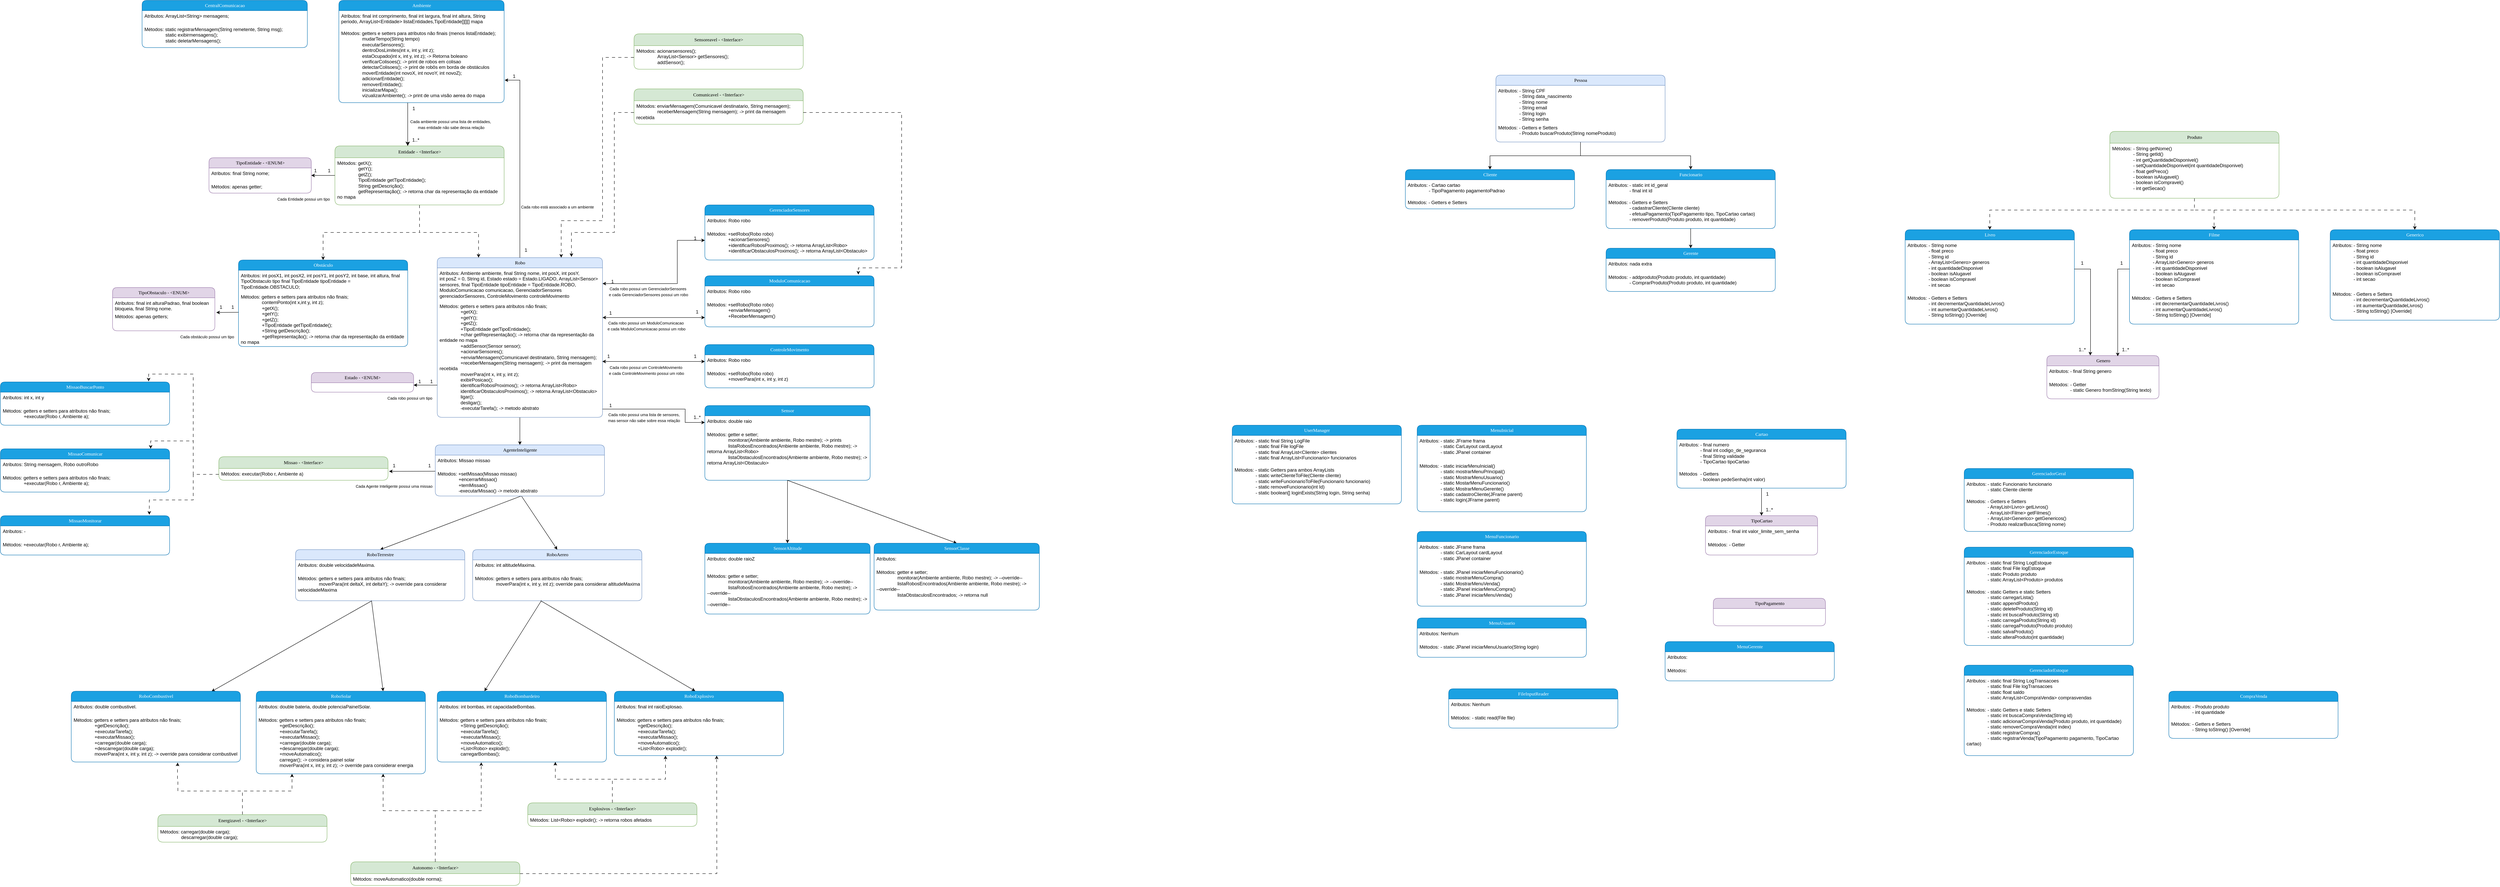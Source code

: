 <mxfile version="27.1.6">
  <diagram name="Page-1" id="b520641d-4fe3-3701-9064-5fc419738815">
    <mxGraphModel dx="2921" dy="1840" grid="1" gridSize="10" guides="1" tooltips="1" connect="1" arrows="1" fold="1" page="1" pageScale="1" pageWidth="1100" pageHeight="850" background="none" math="0" shadow="0">
      <root>
        <mxCell id="0" />
        <mxCell id="1" parent="0" />
        <mxCell id="dNHoELZW--Q6Ao4yXNse-4" style="edgeStyle=orthogonalEdgeStyle;rounded=0;orthogonalLoop=1;jettySize=auto;html=1;exitX=0.5;exitY=1;exitDx=0;exitDy=0;entryX=0.5;entryY=0;entryDx=0;entryDy=0;" parent="1" source="21ea969265ad0168-6" target="dNHoELZW--Q6Ao4yXNse-1" edge="1">
          <mxGeometry relative="1" as="geometry" />
        </mxCell>
        <mxCell id="21ea969265ad0168-6" value="Robo" style="swimlane;html=1;fontStyle=0;childLayout=stackLayout;horizontal=1;startSize=26;fillColor=#dae8fc;horizontalStack=0;resizeParent=1;resizeLast=0;collapsible=1;marginBottom=0;swimlaneFillColor=#ffffff;align=center;rounded=1;shadow=0;comic=0;labelBackgroundColor=none;strokeWidth=1;fontFamily=Verdana;fontSize=12;strokeColor=#6c8ebf;" parent="1" vertex="1">
          <mxGeometry x="350" y="64" width="420" height="406" as="geometry" />
        </mxCell>
        <mxCell id="21ea969265ad0168-7" value="Atributos: Ambiente ambiente, final String nome, int posX, int posY,&amp;nbsp;&lt;div&gt;int posZ = 0, String id, Estado estado = Estado.LIGADO, ArrayList&amp;lt;Sensor&amp;gt; sensores, final TipoEntidade tipoEntidade = TipoEntidade.ROBO, ModuloComunicacao comunicacao, GerenciadorSensores gerenciadorSensores, ControleMovimento controleMovimento&lt;/div&gt;" style="text;html=1;strokeColor=none;fillColor=none;spacingLeft=4;spacingRight=4;whiteSpace=wrap;overflow=hidden;rotatable=0;points=[[0,0.5],[1,0.5]];portConstraint=eastwest;" parent="21ea969265ad0168-6" vertex="1">
          <mxGeometry y="26" width="420" height="84" as="geometry" />
        </mxCell>
        <mxCell id="21ea969265ad0168-8" value="Métodos: getters e setters para atributos não finais;&lt;div&gt;&lt;span style=&quot;white-space: pre;&quot;&gt;&#x9;&lt;/span&gt;&lt;span style=&quot;white-space: pre;&quot;&gt;&#x9;&lt;/span&gt;+&lt;span style=&quot;background-color: transparent; color: light-dark(rgb(0, 0, 0), rgb(255, 255, 255));&quot;&gt;getX();&lt;/span&gt;&lt;/div&gt;&lt;div&gt;&lt;span style=&quot;white-space: pre;&quot;&gt;&#x9;&lt;/span&gt;&lt;span style=&quot;white-space: pre;&quot;&gt;&#x9;&lt;/span&gt;+getY();&lt;/div&gt;&lt;div&gt;&lt;span style=&quot;white-space: pre;&quot;&gt;&#x9;&lt;/span&gt;&lt;span style=&quot;white-space: pre;&quot;&gt;&#x9;&lt;/span&gt;+getZ();&lt;/div&gt;&lt;div&gt;&lt;span style=&quot;white-space: pre;&quot;&gt;&#x9;&lt;/span&gt;&lt;span style=&quot;white-space: pre;&quot;&gt;&#x9;&lt;/span&gt;+TipoEntidade getTipoEntidade();&lt;br&gt;&lt;/div&gt;&lt;div&gt;&lt;span style=&quot;background-color: transparent; color: light-dark(rgb(0, 0, 0), rgb(255, 255, 255)); white-space: pre;&quot;&gt;&#x9;&lt;/span&gt;&lt;span style=&quot;background-color: transparent; color: light-dark(rgb(0, 0, 0), rgb(255, 255, 255)); white-space: pre;&quot;&gt;&#x9;&lt;/span&gt;&lt;span style=&quot;background-color: transparent; color: light-dark(rgb(0, 0, 0), rgb(255, 255, 255));&quot;&gt;+char getRepresentação(); -&amp;gt; retorna char da representação da entidade no mapa&lt;/span&gt;&lt;/div&gt;&lt;div&gt;&lt;span style=&quot;white-space: pre;&quot;&gt;&#x9;&lt;/span&gt;&lt;span style=&quot;white-space: pre;&quot;&gt;&#x9;&lt;/span&gt;+addSensor(Sensor sensor);&lt;/div&gt;&lt;div&gt;&lt;span style=&quot;white-space: pre;&quot;&gt;&#x9;&lt;/span&gt;&lt;span style=&quot;white-space: pre;&quot;&gt;&#x9;&lt;/span&gt;+acionarSensores();&lt;br&gt;&lt;/div&gt;&lt;div&gt;&lt;span style=&quot;white-space: pre;&quot;&gt;&#x9;&lt;/span&gt;&lt;span style=&quot;white-space: pre;&quot;&gt;&#x9;&lt;/span&gt;+&lt;span style=&quot;background-color: transparent; color: light-dark(rgb(0, 0, 0), rgb(255, 255, 255));&quot;&gt;enviarMensagem(Comunicavel destinatario, String mensagem);&lt;/span&gt;&lt;br&gt;&lt;/div&gt;&lt;div&gt;&lt;span style=&quot;white-space: pre;&quot;&gt;&#x9;&lt;/span&gt;&lt;span style=&quot;white-space: pre;&quot;&gt;&#x9;&lt;/span&gt;+receberMensagem(String mensagem); -&amp;gt; print da mensagem recebida&lt;/div&gt;&lt;div&gt;&lt;span style=&quot;white-space: pre;&quot;&gt;&#x9;&lt;/span&gt;&lt;span style=&quot;white-space: pre;&quot;&gt;&#x9;&lt;/span&gt;moverPara(int x, int y, int z);&lt;/div&gt;&lt;div&gt;&lt;span style=&quot;white-space: pre;&quot;&gt;&#x9;&lt;/span&gt;&lt;span style=&quot;white-space: pre;&quot;&gt;&#x9;&lt;/span&gt;exibirPosicao();&lt;br&gt;&lt;/div&gt;&lt;div&gt;&lt;span style=&quot;white-space: pre;&quot;&gt;&#x9;&lt;/span&gt;&lt;span style=&quot;white-space: pre;&quot;&gt;&#x9;&lt;/span&gt;identificarRobosProximos(); -&amp;gt; retorna ArrayList&amp;lt;Robo&amp;gt;&lt;br&gt;&lt;/div&gt;&lt;div&gt;&lt;span style=&quot;white-space: pre;&quot;&gt;&#x9;&lt;/span&gt;&lt;span style=&quot;white-space: pre;&quot;&gt;&#x9;&lt;/span&gt;identificarObstaculosProximos(); -&amp;gt; retorna ArrayList&amp;lt;Obstaculo&amp;gt;&lt;/div&gt;&lt;div&gt;&lt;span style=&quot;white-space: pre;&quot;&gt;&#x9;&lt;/span&gt;&lt;span style=&quot;white-space: pre;&quot;&gt;&#x9;&lt;/span&gt;ligar();&lt;br&gt;&lt;/div&gt;&lt;div&gt;&lt;span style=&quot;white-space: pre;&quot;&gt;&#x9;&lt;/span&gt;&lt;span style=&quot;white-space: pre;&quot;&gt;&#x9;&lt;/span&gt;desligar();&lt;/div&gt;&lt;div&gt;&lt;span style=&quot;white-space: pre;&quot;&gt;&#x9;&lt;/span&gt;&lt;span style=&quot;white-space: pre;&quot;&gt;&#x9;&lt;/span&gt;-executarTarefa(); -&amp;gt; metodo abstrato&lt;/div&gt;" style="text;html=1;strokeColor=none;fillColor=none;spacingLeft=4;spacingRight=4;whiteSpace=wrap;overflow=hidden;rotatable=0;points=[[0,0.5],[1,0.5]];portConstraint=eastwest;" parent="21ea969265ad0168-6" vertex="1">
          <mxGeometry y="110" width="420" height="290" as="geometry" />
        </mxCell>
        <mxCell id="21ea969265ad0168-38" style="edgeStyle=orthogonalEdgeStyle;html=1;labelBackgroundColor=none;startFill=0;startSize=8;endFill=1;endSize=8;fontFamily=Verdana;fontSize=12;" parent="1" edge="1">
          <mxGeometry relative="1" as="geometry">
            <mxPoint x="275" y="-330" as="sourcePoint" />
            <mxPoint x="275" y="-220" as="targetPoint" />
          </mxGeometry>
        </mxCell>
        <mxCell id="RF-JgACQ2WRHvxZdJGNJ-1" value="Ambiente" style="swimlane;html=1;fontStyle=0;childLayout=stackLayout;horizontal=1;startSize=26;fillColor=#1ba1e2;horizontalStack=0;resizeParent=1;resizeLast=0;collapsible=1;marginBottom=0;swimlaneFillColor=#ffffff;align=center;rounded=1;shadow=0;comic=0;labelBackgroundColor=none;strokeWidth=1;fontFamily=Verdana;fontSize=12;strokeColor=#006EAF;fontColor=#ffffff;" parent="1" vertex="1">
          <mxGeometry x="100" y="-590" width="420" height="260" as="geometry" />
        </mxCell>
        <mxCell id="RF-JgACQ2WRHvxZdJGNJ-2" value="Atributos: final int comprimento, final int largura, final int altura, String periodo, ArrayList&amp;lt;Entidade&amp;gt; listaEntidades,TipoEntidade[][][] mapa" style="text;html=1;strokeColor=none;fillColor=none;spacingLeft=4;spacingRight=4;whiteSpace=wrap;overflow=hidden;rotatable=0;points=[[0,0.5],[1,0.5]];portConstraint=eastwest;" parent="RF-JgACQ2WRHvxZdJGNJ-1" vertex="1">
          <mxGeometry y="26" width="420" height="44" as="geometry" />
        </mxCell>
        <mxCell id="RF-JgACQ2WRHvxZdJGNJ-3" value="Métodos: getters e setters para atributos não finais (menos listaEntidade);&lt;div&gt;&lt;span style=&quot;white-space: pre;&quot;&gt;&#x9;&lt;/span&gt;&lt;span style=&quot;white-space: pre;&quot;&gt;&#x9;&lt;/span&gt;mudarTempo(String tempo)&lt;br&gt;&lt;div&gt;&lt;span style=&quot;white-space: pre;&quot;&gt;&#x9;&lt;/span&gt;&lt;span style=&quot;white-space: pre;&quot;&gt;&#x9;&lt;/span&gt;executarSensores();&lt;/div&gt;&lt;div&gt;&lt;span style=&quot;background-color: transparent; color: light-dark(rgb(0, 0, 0), rgb(255, 255, 255));&quot;&gt;&lt;span style=&quot;white-space: pre;&quot;&gt;&#x9;&lt;/span&gt;&lt;span style=&quot;white-space: pre;&quot;&gt;&#x9;&lt;/span&gt;dentroDosLimites(int x, int y, int z);&lt;/span&gt;&lt;/div&gt;&lt;div&gt;&lt;span style=&quot;background-color: transparent; color: light-dark(rgb(0, 0, 0), rgb(255, 255, 255));&quot;&gt;&lt;span style=&quot;white-space: pre;&quot;&gt;&#x9;&lt;/span&gt;&lt;span style=&quot;white-space: pre;&quot;&gt;&#x9;&lt;/span&gt;estaOcupado(int x, int y, int z); -&amp;gt; Retorna boleano&lt;br&gt;&lt;/span&gt;&lt;/div&gt;&lt;div&gt;&lt;span style=&quot;background-color: transparent; color: light-dark(rgb(0, 0, 0), rgb(255, 255, 255));&quot;&gt;&lt;span style=&quot;white-space: pre;&quot;&gt;&#x9;&lt;/span&gt;&lt;span style=&quot;white-space: pre;&quot;&gt;&#x9;&lt;/span&gt;verificarColisoes(); -&amp;gt; print de robos em colisao&lt;/span&gt;&lt;/div&gt;&lt;div&gt;&lt;span style=&quot;background-color: transparent; color: light-dark(rgb(0, 0, 0), rgb(255, 255, 255));&quot;&gt;&lt;span style=&quot;white-space: pre;&quot;&gt;&#x9;&lt;/span&gt;&lt;span style=&quot;white-space: pre;&quot;&gt;&#x9;&lt;/span&gt;detectarColisoes(); -&amp;gt; print de robôs em borda de obstáculos&lt;/span&gt;&lt;/div&gt;&lt;/div&gt;&lt;div&gt;&lt;span style=&quot;background-color: transparent; color: light-dark(rgb(0, 0, 0), rgb(255, 255, 255));&quot;&gt;&lt;span style=&quot;white-space: pre;&quot;&gt;&#x9;&lt;/span&gt;&lt;span style=&quot;white-space: pre;&quot;&gt;&#x9;&lt;/span&gt;moverEntidade(int novoX, int novoY, int novoZ);&lt;br&gt;&lt;/span&gt;&lt;/div&gt;&lt;div&gt;&lt;span style=&quot;background-color: transparent; color: light-dark(rgb(0, 0, 0), rgb(255, 255, 255));&quot;&gt;&lt;span style=&quot;white-space: pre;&quot;&gt;&#x9;&lt;/span&gt;&lt;span style=&quot;white-space: pre;&quot;&gt;&#x9;&lt;/span&gt;adicionarEntidade();&lt;br&gt;&lt;/span&gt;&lt;/div&gt;&lt;div&gt;&lt;span style=&quot;background-color: transparent; color: light-dark(rgb(0, 0, 0), rgb(255, 255, 255));&quot;&gt;&lt;span style=&quot;white-space: pre;&quot;&gt;&#x9;&lt;/span&gt;&lt;span style=&quot;white-space: pre;&quot;&gt;&#x9;&lt;/span&gt;removerEntidade();&lt;br&gt;&lt;/span&gt;&lt;/div&gt;&lt;div&gt;&lt;span style=&quot;background-color: transparent; color: light-dark(rgb(0, 0, 0), rgb(255, 255, 255));&quot;&gt;&lt;span style=&quot;white-space: pre;&quot;&gt;&#x9;&lt;/span&gt;&lt;span style=&quot;white-space: pre;&quot;&gt;&#x9;&lt;/span&gt;inicializarMapa();&lt;br&gt;&lt;/span&gt;&lt;/div&gt;&lt;div&gt;&lt;span style=&quot;background-color: transparent; color: light-dark(rgb(0, 0, 0), rgb(255, 255, 255));&quot;&gt;&lt;span style=&quot;white-space: pre;&quot;&gt;&#x9;&lt;/span&gt;&lt;span style=&quot;white-space: pre;&quot;&gt;&#x9;&lt;/span&gt;vizualizarAmbiente(); -&amp;gt; print de uma visão aerea do mapa&lt;br&gt;&lt;/span&gt;&lt;/div&gt;" style="text;html=1;strokeColor=none;fillColor=none;spacingLeft=4;spacingRight=4;whiteSpace=wrap;overflow=hidden;rotatable=0;points=[[0,0.5],[1,0.5]];portConstraint=eastwest;" parent="RF-JgACQ2WRHvxZdJGNJ-1" vertex="1">
          <mxGeometry y="70" width="420" height="190" as="geometry" />
        </mxCell>
        <mxCell id="RF-JgACQ2WRHvxZdJGNJ-5" value="Obstáculo" style="swimlane;html=1;fontStyle=0;childLayout=stackLayout;horizontal=1;startSize=26;fillColor=#1ba1e2;horizontalStack=0;resizeParent=1;resizeLast=0;collapsible=1;marginBottom=0;swimlaneFillColor=#ffffff;align=center;rounded=1;shadow=0;comic=0;labelBackgroundColor=none;strokeWidth=1;fontFamily=Verdana;fontSize=12;strokeColor=#006EAF;fontColor=#ffffff;" parent="1" vertex="1">
          <mxGeometry x="-155" y="70" width="430" height="220" as="geometry" />
        </mxCell>
        <mxCell id="RF-JgACQ2WRHvxZdJGNJ-6" value="Atributos: int posX1, int posX2, int posY1, int posY2, int base, int altura, final TipoObstaculo tipo final TipoEntidade tipoEntidade = TipoEntidade.OBSTACULO;" style="text;html=1;strokeColor=none;fillColor=none;spacingLeft=4;spacingRight=4;whiteSpace=wrap;overflow=hidden;rotatable=0;points=[[0,0.5],[1,0.5]];portConstraint=eastwest;" parent="RF-JgACQ2WRHvxZdJGNJ-5" vertex="1">
          <mxGeometry y="26" width="430" height="54" as="geometry" />
        </mxCell>
        <mxCell id="RF-JgACQ2WRHvxZdJGNJ-7" value="Métodos: getters e setters para atributos não finais;&lt;div&gt;&lt;span style=&quot;white-space: pre;&quot;&gt;&#x9;&lt;/span&gt;&lt;span style=&quot;white-space: pre;&quot;&gt;&#x9;&lt;/span&gt;contemPonto(int x,int y, int z);&lt;/div&gt;&lt;div&gt;&lt;span style=&quot;white-space: pre;&quot;&gt;&#x9;&lt;/span&gt;&lt;span style=&quot;white-space: pre;&quot;&gt;&#x9;&lt;/span&gt;+getX();&lt;div&gt;&lt;span style=&quot;white-space: pre;&quot;&gt;&#x9;&lt;/span&gt;&lt;span style=&quot;white-space: pre;&quot;&gt;&#x9;&lt;/span&gt;+getY();&lt;/div&gt;&lt;div&gt;&lt;span style=&quot;white-space: pre;&quot;&gt;&#x9;&lt;/span&gt;&lt;span style=&quot;white-space: pre;&quot;&gt;&#x9;&lt;/span&gt;+getZ();&lt;/div&gt;&lt;div&gt;&lt;span style=&quot;white-space: pre;&quot;&gt;&#x9;&lt;/span&gt;&lt;span style=&quot;white-space: pre;&quot;&gt;&#x9;&lt;/span&gt;+TipoEntidade getTipoEntidade();&lt;br&gt;&lt;/div&gt;&lt;div&gt;&lt;span style=&quot;white-space: pre;&quot;&gt;&#x9;&lt;/span&gt;&lt;span style=&quot;white-space: pre;&quot;&gt;&#x9;&lt;/span&gt;+String getDescrição();&lt;br&gt;&lt;/div&gt;&lt;div&gt;&lt;span style=&quot;white-space: pre;&quot;&gt;&#x9;&lt;/span&gt;&lt;span style=&quot;white-space: pre;&quot;&gt;&#x9;&lt;/span&gt;+getRepresentação(); -&amp;gt; retorna char da representação da entidade no mapa&lt;/div&gt;&lt;div&gt;&lt;br&gt;&lt;/div&gt;&lt;/div&gt;" style="text;html=1;strokeColor=none;fillColor=none;spacingLeft=4;spacingRight=4;whiteSpace=wrap;overflow=hidden;rotatable=0;points=[[0,0.5],[1,0.5]];portConstraint=eastwest;" parent="RF-JgACQ2WRHvxZdJGNJ-5" vertex="1">
          <mxGeometry y="80" width="430" height="140" as="geometry" />
        </mxCell>
        <mxCell id="RF-JgACQ2WRHvxZdJGNJ-11" value="TipoObstaculo - &amp;lt;ENUM&amp;gt;" style="swimlane;html=1;fontStyle=0;childLayout=stackLayout;horizontal=1;startSize=26;fillColor=#e1d5e7;horizontalStack=0;resizeParent=1;resizeLast=0;collapsible=1;marginBottom=0;swimlaneFillColor=#ffffff;align=center;rounded=1;shadow=0;comic=0;labelBackgroundColor=none;strokeWidth=1;fontFamily=Verdana;fontSize=12;strokeColor=#9673a6;" parent="1" vertex="1">
          <mxGeometry x="-475" y="140" width="260" height="110" as="geometry" />
        </mxCell>
        <mxCell id="RF-JgACQ2WRHvxZdJGNJ-12" value="Atributos: final int alturaPadrao, final boolean bloqueia, final String nome." style="text;html=1;strokeColor=none;fillColor=none;spacingLeft=4;spacingRight=4;whiteSpace=wrap;overflow=hidden;rotatable=0;points=[[0,0.5],[1,0.5]];portConstraint=eastwest;" parent="RF-JgACQ2WRHvxZdJGNJ-11" vertex="1">
          <mxGeometry y="26" width="260" height="34" as="geometry" />
        </mxCell>
        <mxCell id="RF-JgACQ2WRHvxZdJGNJ-13" value="Métodos: apenas getters;" style="text;html=1;strokeColor=none;fillColor=none;spacingLeft=4;spacingRight=4;whiteSpace=wrap;overflow=hidden;rotatable=0;points=[[0,0.5],[1,0.5]];portConstraint=eastwest;" parent="RF-JgACQ2WRHvxZdJGNJ-11" vertex="1">
          <mxGeometry y="60" width="260" height="20" as="geometry" />
        </mxCell>
        <mxCell id="RF-JgACQ2WRHvxZdJGNJ-17" value="1&lt;div&gt;&lt;br&gt;&lt;/div&gt;" style="text;html=1;align=center;verticalAlign=middle;resizable=0;points=[];autosize=1;strokeColor=none;fillColor=none;" parent="1" vertex="1">
          <mxGeometry x="-185" y="177" width="30" height="40" as="geometry" />
        </mxCell>
        <mxCell id="RF-JgACQ2WRHvxZdJGNJ-18" value="1&lt;div&gt;&lt;br&gt;&lt;/div&gt;" style="text;html=1;align=center;verticalAlign=middle;resizable=0;points=[];autosize=1;strokeColor=none;fillColor=none;" parent="1" vertex="1">
          <mxGeometry x="-215" y="177" width="30" height="40" as="geometry" />
        </mxCell>
        <mxCell id="RF-JgACQ2WRHvxZdJGNJ-26" value="&lt;font style=&quot;&quot;&gt;&lt;font style=&quot;font-size: 10px;&quot;&gt;Cada ambiente possui uma lista de entidades,&amp;nbsp;&lt;/font&gt;&lt;/font&gt;&lt;div&gt;&lt;font style=&quot;&quot;&gt;&lt;font style=&quot;font-size: 10px;&quot;&gt;mas entidade não sabe dessa relação&lt;/font&gt;&lt;br&gt;&lt;/font&gt;&lt;/div&gt;" style="text;html=1;align=center;verticalAlign=middle;resizable=0;points=[];autosize=1;strokeColor=none;fillColor=none;" parent="1" vertex="1">
          <mxGeometry x="270" y="-295" width="230" height="40" as="geometry" />
        </mxCell>
        <mxCell id="RF-JgACQ2WRHvxZdJGNJ-28" value="&lt;font style=&quot;font-size: 10px;&quot;&gt;Cada obstáculo possui um tipo&lt;/font&gt;" style="text;html=1;align=center;verticalAlign=middle;resizable=0;points=[];autosize=1;strokeColor=none;fillColor=none;" parent="1" vertex="1">
          <mxGeometry x="-315" y="250" width="160" height="30" as="geometry" />
        </mxCell>
        <mxCell id="RF-JgACQ2WRHvxZdJGNJ-29" value="&lt;div&gt;&lt;font style=&quot;font-size: 10px;&quot;&gt;Cada robo está associado a um ambiente&lt;/font&gt;&lt;/div&gt;" style="text;html=1;align=center;verticalAlign=middle;resizable=0;points=[];autosize=1;strokeColor=none;fillColor=none;" parent="1" vertex="1">
          <mxGeometry x="550" y="-80" width="210" height="30" as="geometry" />
        </mxCell>
        <mxCell id="RF-JgACQ2WRHvxZdJGNJ-30" value="1" style="text;html=1;align=center;verticalAlign=middle;resizable=0;points=[];autosize=1;strokeColor=none;fillColor=none;" parent="1" vertex="1">
          <mxGeometry x="275" y="-330" width="30" height="30" as="geometry" />
        </mxCell>
        <mxCell id="RF-JgACQ2WRHvxZdJGNJ-31" value="1..*" style="text;html=1;align=center;verticalAlign=middle;resizable=0;points=[];autosize=1;strokeColor=none;fillColor=none;" parent="1" vertex="1">
          <mxGeometry x="275" y="-250" width="40" height="30" as="geometry" />
        </mxCell>
        <mxCell id="RF-JgACQ2WRHvxZdJGNJ-32" value="1&lt;div&gt;&lt;br&gt;&lt;/div&gt;" style="text;html=1;align=center;verticalAlign=middle;resizable=0;points=[];autosize=1;strokeColor=none;fillColor=none;" parent="1" vertex="1">
          <mxGeometry x="530" y="-410" width="30" height="40" as="geometry" />
        </mxCell>
        <mxCell id="RF-JgACQ2WRHvxZdJGNJ-33" value="1" style="text;html=1;align=center;verticalAlign=middle;resizable=0;points=[];autosize=1;strokeColor=none;fillColor=none;" parent="1" vertex="1">
          <mxGeometry x="560" y="30" width="30" height="30" as="geometry" />
        </mxCell>
        <mxCell id="RF-JgACQ2WRHvxZdJGNJ-34" value="Sensor" style="swimlane;html=1;fontStyle=0;childLayout=stackLayout;horizontal=1;startSize=26;fillColor=#1ba1e2;horizontalStack=0;resizeParent=1;resizeLast=0;collapsible=1;marginBottom=0;swimlaneFillColor=#ffffff;align=center;rounded=1;shadow=0;comic=0;labelBackgroundColor=none;strokeWidth=1;fontFamily=Verdana;fontSize=12;fontColor=#ffffff;strokeColor=#006EAF;" parent="1" vertex="1">
          <mxGeometry x="1030" y="440" width="420" height="190" as="geometry" />
        </mxCell>
        <mxCell id="RF-JgACQ2WRHvxZdJGNJ-35" value="Atributos: double raio" style="text;html=1;strokeColor=none;fillColor=none;spacingLeft=4;spacingRight=4;whiteSpace=wrap;overflow=hidden;rotatable=0;points=[[0,0.5],[1,0.5]];portConstraint=eastwest;" parent="RF-JgACQ2WRHvxZdJGNJ-34" vertex="1">
          <mxGeometry y="26" width="420" height="34" as="geometry" />
        </mxCell>
        <mxCell id="RF-JgACQ2WRHvxZdJGNJ-36" value="Métodos: getter e setter;&lt;div&gt;&lt;span style=&quot;white-space: pre;&quot;&gt;&#x9;&lt;/span&gt;&lt;span style=&quot;white-space: pre;&quot;&gt;&#x9;&lt;/span&gt;monitorar(Ambiente ambiente, Robo mestre); -&amp;gt; prints&lt;/div&gt;&lt;div&gt;&lt;span style=&quot;background-color: transparent; color: light-dark(rgb(0, 0, 0), rgb(255, 255, 255));&quot;&gt;&lt;span style=&quot;white-space: pre;&quot;&gt;&#x9;&lt;/span&gt;&lt;span style=&quot;white-space: pre;&quot;&gt;&#x9;&lt;/span&gt;listaRobosEncontrados&lt;/span&gt;&lt;span style=&quot;background-color: transparent; color: light-dark(rgb(0, 0, 0), rgb(255, 255, 255));&quot;&gt;(Ambiente ambiente, Robo mestre)&lt;/span&gt;&lt;span style=&quot;background-color: transparent; color: light-dark(rgb(0, 0, 0), rgb(255, 255, 255));&quot;&gt;; -&amp;gt; retorna ArrayList&amp;lt;Robo&amp;gt;&lt;/span&gt;&lt;/div&gt;&lt;div&gt;&lt;span style=&quot;background-color: transparent; color: light-dark(rgb(0, 0, 0), rgb(255, 255, 255));&quot;&gt;&lt;span style=&quot;white-space: pre;&quot;&gt;&#x9;&lt;/span&gt;&lt;span style=&quot;white-space: pre;&quot;&gt;&#x9;&lt;/span&gt;listaObstaculosEncontrados&lt;/span&gt;&lt;span style=&quot;background-color: transparent; color: light-dark(rgb(0, 0, 0), rgb(255, 255, 255));&quot;&gt;(Ambiente ambiente, Robo mestre)&lt;/span&gt;&lt;span style=&quot;background-color: transparent; color: light-dark(rgb(0, 0, 0), rgb(255, 255, 255));&quot;&gt;; -&amp;gt; retorna ArrayList&amp;lt;Obstaculo&amp;gt;&lt;/span&gt;&lt;/div&gt;&lt;div&gt;&lt;span style=&quot;white-space: pre;&quot;&gt;&#x9;&lt;/span&gt;&lt;span style=&quot;white-space: pre;&quot;&gt;&#x9;&lt;/span&gt;&lt;br&gt;&lt;/div&gt;&lt;div&gt;&lt;br&gt;&lt;div&gt;&lt;br&gt;&lt;/div&gt;&lt;/div&gt;" style="text;html=1;strokeColor=none;fillColor=none;spacingLeft=4;spacingRight=4;whiteSpace=wrap;overflow=hidden;rotatable=0;points=[[0,0.5],[1,0.5]];portConstraint=eastwest;" parent="RF-JgACQ2WRHvxZdJGNJ-34" vertex="1">
          <mxGeometry y="60" width="420" height="120" as="geometry" />
        </mxCell>
        <mxCell id="RF-JgACQ2WRHvxZdJGNJ-37" value="1" style="text;html=1;align=center;verticalAlign=middle;resizable=0;points=[];autosize=1;strokeColor=none;fillColor=none;" parent="1" vertex="1">
          <mxGeometry x="775" y="425" width="30" height="30" as="geometry" />
        </mxCell>
        <mxCell id="RF-JgACQ2WRHvxZdJGNJ-38" value="1..*" style="text;html=1;align=center;verticalAlign=middle;resizable=0;points=[];autosize=1;strokeColor=none;fillColor=none;" parent="1" vertex="1">
          <mxGeometry x="990" y="455" width="40" height="30" as="geometry" />
        </mxCell>
        <mxCell id="RF-JgACQ2WRHvxZdJGNJ-40" value="&lt;font style=&quot;font-size: 10px;&quot;&gt;Cada robo possui uma lista de sensores,&lt;/font&gt;&lt;div&gt;&lt;font style=&quot;font-size: 10px;&quot;&gt;mas sensor não sabe sobre essa relação&lt;/font&gt;&lt;/div&gt;" style="text;html=1;align=center;verticalAlign=middle;resizable=0;points=[];autosize=1;strokeColor=none;fillColor=none;" parent="1" vertex="1">
          <mxGeometry x="770" y="450" width="210" height="40" as="geometry" />
        </mxCell>
        <mxCell id="RF-JgACQ2WRHvxZdJGNJ-41" value="" style="endArrow=classic;html=1;rounded=0;exitX=0.5;exitY=1;exitDx=0;exitDy=0;entryX=0.5;entryY=0;entryDx=0;entryDy=0;" parent="1" source="RF-JgACQ2WRHvxZdJGNJ-34" target="RF-JgACQ2WRHvxZdJGNJ-42" edge="1">
          <mxGeometry width="50" height="50" relative="1" as="geometry">
            <mxPoint x="990" y="656" as="sourcePoint" />
            <mxPoint x="1450" y="806" as="targetPoint" />
          </mxGeometry>
        </mxCell>
        <mxCell id="RF-JgACQ2WRHvxZdJGNJ-42" value="SensorClasse" style="swimlane;html=1;fontStyle=0;childLayout=stackLayout;horizontal=1;startSize=26;fillColor=#1ba1e2;horizontalStack=0;resizeParent=1;resizeLast=0;collapsible=1;marginBottom=0;swimlaneFillColor=#ffffff;align=center;rounded=1;shadow=0;comic=0;labelBackgroundColor=none;strokeWidth=1;fontFamily=Verdana;fontSize=12;fontColor=#ffffff;strokeColor=#006EAF;" parent="1" vertex="1">
          <mxGeometry x="1460" y="790" width="420" height="170" as="geometry" />
        </mxCell>
        <mxCell id="RF-JgACQ2WRHvxZdJGNJ-43" value="Atributos:" style="text;html=1;strokeColor=none;fillColor=none;spacingLeft=4;spacingRight=4;whiteSpace=wrap;overflow=hidden;rotatable=0;points=[[0,0.5],[1,0.5]];portConstraint=eastwest;" parent="RF-JgACQ2WRHvxZdJGNJ-42" vertex="1">
          <mxGeometry y="26" width="420" height="34" as="geometry" />
        </mxCell>
        <mxCell id="RF-JgACQ2WRHvxZdJGNJ-44" value="Métodos: getter e setter;&lt;div&gt;&lt;span style=&quot;white-space: pre;&quot;&gt;&#x9;&lt;/span&gt;&lt;span style=&quot;white-space: pre;&quot;&gt;&#x9;&lt;/span&gt;monitorar(Ambiente ambiente, Robo mestre); -&amp;gt; --override--&lt;/div&gt;&lt;div&gt;&lt;span style=&quot;background-color: transparent; color: light-dark(rgb(0, 0, 0), rgb(255, 255, 255));&quot;&gt;&lt;span style=&quot;white-space: pre;&quot;&gt;&#x9;&lt;/span&gt;&lt;span style=&quot;white-space: pre;&quot;&gt;&#x9;&lt;/span&gt;listaRobosEncontrados&lt;/span&gt;&lt;span style=&quot;background-color: transparent; color: light-dark(rgb(0, 0, 0), rgb(255, 255, 255));&quot;&gt;(Ambiente ambiente, Robo mestre)&lt;/span&gt;&lt;span style=&quot;background-color: transparent; color: light-dark(rgb(0, 0, 0), rgb(255, 255, 255));&quot;&gt;; -&amp;gt;&amp;nbsp; &amp;nbsp; &amp;nbsp; &amp;nbsp; --override--&lt;/span&gt;&lt;/div&gt;&lt;div&gt;&lt;span style=&quot;background-color: transparent; color: light-dark(rgb(0, 0, 0), rgb(255, 255, 255));&quot;&gt;&lt;span style=&quot;white-space: pre;&quot;&gt;&#x9;&lt;/span&gt;&lt;span style=&quot;white-space: pre;&quot;&gt;&#x9;&lt;/span&gt;listaObstaculosEncontrados; -&amp;gt; retorna null&lt;/span&gt;&lt;/div&gt;&lt;div&gt;&lt;span style=&quot;white-space: pre;&quot;&gt;&#x9;&lt;/span&gt;&lt;span style=&quot;white-space: pre;&quot;&gt;&#x9;&lt;/span&gt;&lt;br&gt;&lt;/div&gt;&lt;div&gt;&lt;br&gt;&lt;div&gt;&lt;br&gt;&lt;/div&gt;&lt;/div&gt;" style="text;html=1;strokeColor=none;fillColor=none;spacingLeft=4;spacingRight=4;whiteSpace=wrap;overflow=hidden;rotatable=0;points=[[0,0.5],[1,0.5]];portConstraint=eastwest;" parent="RF-JgACQ2WRHvxZdJGNJ-42" vertex="1">
          <mxGeometry y="60" width="420" height="100" as="geometry" />
        </mxCell>
        <mxCell id="RF-JgACQ2WRHvxZdJGNJ-45" value="SensorAltitude" style="swimlane;html=1;fontStyle=0;childLayout=stackLayout;horizontal=1;startSize=26;fillColor=#1ba1e2;horizontalStack=0;resizeParent=1;resizeLast=0;collapsible=1;marginBottom=0;swimlaneFillColor=#ffffff;align=center;rounded=1;shadow=0;comic=0;labelBackgroundColor=none;strokeWidth=1;fontFamily=Verdana;fontSize=12;fontColor=#ffffff;strokeColor=#006EAF;" parent="1" vertex="1">
          <mxGeometry x="1030" y="790" width="420" height="180" as="geometry" />
        </mxCell>
        <mxCell id="RF-JgACQ2WRHvxZdJGNJ-46" value="Atributos: double raioZ" style="text;html=1;strokeColor=none;fillColor=none;spacingLeft=4;spacingRight=4;whiteSpace=wrap;overflow=hidden;rotatable=0;points=[[0,0.5],[1,0.5]];portConstraint=eastwest;" parent="RF-JgACQ2WRHvxZdJGNJ-45" vertex="1">
          <mxGeometry y="26" width="420" height="44" as="geometry" />
        </mxCell>
        <mxCell id="RF-JgACQ2WRHvxZdJGNJ-47" value="Métodos: getter e setter;&lt;div&gt;&lt;span style=&quot;white-space: pre;&quot;&gt;&#x9;&lt;/span&gt;&lt;span style=&quot;white-space: pre;&quot;&gt;&#x9;&lt;/span&gt;monitorar(Ambiente ambiente, Robo mestre); -&amp;gt; --override--&lt;div&gt;&lt;span style=&quot;background-color: transparent; color: light-dark(rgb(0, 0, 0), rgb(255, 255, 255));&quot;&gt;&lt;span style=&quot;white-space: pre;&quot;&gt;&#x9;&lt;/span&gt;&lt;span style=&quot;white-space: pre;&quot;&gt;&#x9;&lt;/span&gt;listaRobosEncontrados&lt;/span&gt;&lt;span style=&quot;background-color: transparent; color: light-dark(rgb(0, 0, 0), rgb(255, 255, 255));&quot;&gt;(Ambiente ambiente, Robo mestre)&lt;/span&gt;&lt;span style=&quot;background-color: transparent; color: light-dark(rgb(0, 0, 0), rgb(255, 255, 255));&quot;&gt;; -&amp;gt;&amp;nbsp; &amp;nbsp; &amp;nbsp; &amp;nbsp; --override--&lt;/span&gt;&lt;/div&gt;&lt;div&gt;&lt;span style=&quot;background-color: transparent; color: light-dark(rgb(0, 0, 0), rgb(255, 255, 255));&quot;&gt;&lt;span style=&quot;white-space: pre;&quot;&gt;&#x9;&lt;/span&gt;&lt;span style=&quot;white-space: pre;&quot;&gt;&#x9;&lt;/span&gt;listaObstaculosEncontrados&lt;/span&gt;&lt;span style=&quot;background-color: transparent; color: light-dark(rgb(0, 0, 0), rgb(255, 255, 255));&quot;&gt;(Ambiente ambiente, Robo mestre)&lt;/span&gt;&lt;span style=&quot;background-color: transparent; color: light-dark(rgb(0, 0, 0), rgb(255, 255, 255));&quot;&gt;; -&amp;gt; --override--&amp;nbsp;&amp;nbsp;&lt;/span&gt;&lt;/div&gt;&lt;div&gt;&lt;span style=&quot;white-space: pre;&quot;&gt;&#x9;&lt;/span&gt;&lt;span style=&quot;white-space: pre;&quot;&gt;&#x9;&lt;/span&gt;&lt;br&gt;&lt;/div&gt;&lt;div&gt;&lt;br&gt;&lt;div&gt;&lt;br&gt;&lt;/div&gt;&lt;/div&gt;&lt;/div&gt;" style="text;html=1;strokeColor=none;fillColor=none;spacingLeft=4;spacingRight=4;whiteSpace=wrap;overflow=hidden;rotatable=0;points=[[0,0.5],[1,0.5]];portConstraint=eastwest;" parent="RF-JgACQ2WRHvxZdJGNJ-45" vertex="1">
          <mxGeometry y="70" width="420" height="110" as="geometry" />
        </mxCell>
        <mxCell id="RF-JgACQ2WRHvxZdJGNJ-48" value="" style="endArrow=classic;html=1;rounded=0;entryX=0.5;entryY=0;entryDx=0;entryDy=0;exitX=0.5;exitY=1;exitDx=0;exitDy=0;" parent="1" source="RF-JgACQ2WRHvxZdJGNJ-34" target="RF-JgACQ2WRHvxZdJGNJ-45" edge="1">
          <mxGeometry width="50" height="50" relative="1" as="geometry">
            <mxPoint x="1250" y="626" as="sourcePoint" />
            <mxPoint x="1370" y="806" as="targetPoint" />
          </mxGeometry>
        </mxCell>
        <mxCell id="RF-JgACQ2WRHvxZdJGNJ-50" value="" style="endArrow=classic;html=1;rounded=0;entryX=0.5;entryY=0;entryDx=0;entryDy=0;exitX=0.507;exitY=1.001;exitDx=0;exitDy=0;exitPerimeter=0;" parent="1" source="dNHoELZW--Q6Ao4yXNse-3" target="RF-JgACQ2WRHvxZdJGNJ-51" edge="1">
          <mxGeometry width="50" height="50" relative="1" as="geometry">
            <mxPoint x="600" y="670.0" as="sourcePoint" />
            <mxPoint x="610" y="736.24" as="targetPoint" />
          </mxGeometry>
        </mxCell>
        <mxCell id="RF-JgACQ2WRHvxZdJGNJ-51" value="RoboTerrestre" style="swimlane;html=1;fontStyle=0;childLayout=stackLayout;horizontal=1;startSize=26;fillColor=#dae8fc;horizontalStack=0;resizeParent=1;resizeLast=0;collapsible=1;marginBottom=0;swimlaneFillColor=#ffffff;align=center;rounded=1;shadow=0;comic=0;labelBackgroundColor=none;strokeWidth=1;fontFamily=Verdana;fontSize=12;strokeColor=#6c8ebf;" parent="1" vertex="1">
          <mxGeometry x="-10" y="806.24" width="430" height="130" as="geometry" />
        </mxCell>
        <mxCell id="RF-JgACQ2WRHvxZdJGNJ-52" value="Atributos: double velocidadeMaxima." style="text;html=1;strokeColor=none;fillColor=none;spacingLeft=4;spacingRight=4;whiteSpace=wrap;overflow=hidden;rotatable=0;points=[[0,0.5],[1,0.5]];portConstraint=eastwest;" parent="RF-JgACQ2WRHvxZdJGNJ-51" vertex="1">
          <mxGeometry y="26" width="430" height="34" as="geometry" />
        </mxCell>
        <mxCell id="RF-JgACQ2WRHvxZdJGNJ-53" value="Métodos: getters e setters para atributos não finais;&lt;div&gt;&lt;span style=&quot;white-space: pre;&quot;&gt;&#x9;&lt;/span&gt;&lt;span style=&quot;white-space: pre;&quot;&gt;&#x9;&lt;/span&gt;moverPara(int deltaX, int deltaY); -&amp;gt; override para considerar velocidadeMaxima&lt;/div&gt;&lt;div&gt;&lt;br&gt;&lt;/div&gt;&lt;div&gt;&lt;div&gt;&lt;br&gt;&lt;/div&gt;&lt;/div&gt;" style="text;html=1;strokeColor=none;fillColor=none;spacingLeft=4;spacingRight=4;whiteSpace=wrap;overflow=hidden;rotatable=0;points=[[0,0.5],[1,0.5]];portConstraint=eastwest;" parent="RF-JgACQ2WRHvxZdJGNJ-51" vertex="1">
          <mxGeometry y="60" width="430" height="70" as="geometry" />
        </mxCell>
        <mxCell id="RF-JgACQ2WRHvxZdJGNJ-54" value="RoboAereo" style="swimlane;html=1;fontStyle=0;childLayout=stackLayout;horizontal=1;startSize=26;fillColor=#dae8fc;horizontalStack=0;resizeParent=1;resizeLast=0;collapsible=1;marginBottom=0;swimlaneFillColor=#ffffff;align=center;rounded=1;shadow=0;comic=0;labelBackgroundColor=none;strokeWidth=1;fontFamily=Verdana;fontSize=12;strokeColor=#6c8ebf;" parent="1" vertex="1">
          <mxGeometry x="440" y="806.24" width="430" height="130" as="geometry" />
        </mxCell>
        <mxCell id="RF-JgACQ2WRHvxZdJGNJ-55" value="Atributos: int altitudeMaxima." style="text;html=1;strokeColor=none;fillColor=none;spacingLeft=4;spacingRight=4;whiteSpace=wrap;overflow=hidden;rotatable=0;points=[[0,0.5],[1,0.5]];portConstraint=eastwest;" parent="RF-JgACQ2WRHvxZdJGNJ-54" vertex="1">
          <mxGeometry y="26" width="430" height="34" as="geometry" />
        </mxCell>
        <mxCell id="RF-JgACQ2WRHvxZdJGNJ-56" value="Métodos: getters e setters para atributos não finais;&lt;div&gt;&lt;span style=&quot;white-space: pre;&quot;&gt;&#x9;&lt;/span&gt;&lt;span style=&quot;white-space: pre;&quot;&gt;&#x9;&lt;/span&gt;moverPara(int x, int y, int z); override para considerar altitudeMaxima&lt;/div&gt;&lt;div&gt;&lt;br&gt;&lt;/div&gt;&lt;div&gt;&lt;br&gt;&lt;/div&gt;&lt;div&gt;&lt;span style=&quot;white-space: pre;&quot;&gt;&#x9;&lt;/span&gt;&lt;span style=&quot;white-space: pre;&quot;&gt;&#x9;&lt;/span&gt;&lt;br&gt;&lt;/div&gt;&lt;div&gt;&lt;br&gt;&lt;div&gt;&lt;br&gt;&lt;/div&gt;&lt;/div&gt;" style="text;html=1;strokeColor=none;fillColor=none;spacingLeft=4;spacingRight=4;whiteSpace=wrap;overflow=hidden;rotatable=0;points=[[0,0.5],[1,0.5]];portConstraint=eastwest;" parent="RF-JgACQ2WRHvxZdJGNJ-54" vertex="1">
          <mxGeometry y="60" width="430" height="70" as="geometry" />
        </mxCell>
        <mxCell id="RF-JgACQ2WRHvxZdJGNJ-63" value="" style="endArrow=classic;html=1;rounded=0;entryX=0.5;entryY=0;entryDx=0;entryDy=0;exitX=0.507;exitY=0.98;exitDx=0;exitDy=0;exitPerimeter=0;" parent="1" source="dNHoELZW--Q6Ao4yXNse-3" target="RF-JgACQ2WRHvxZdJGNJ-54" edge="1">
          <mxGeometry width="50" height="50" relative="1" as="geometry">
            <mxPoint x="600" y="670" as="sourcePoint" />
            <mxPoint x="530" y="736.24" as="targetPoint" />
          </mxGeometry>
        </mxCell>
        <mxCell id="RF-JgACQ2WRHvxZdJGNJ-69" value="" style="endArrow=classic;html=1;rounded=0;exitX=0.45;exitY=1.005;exitDx=0;exitDy=0;exitPerimeter=0;entryX=0.829;entryY=0.004;entryDx=0;entryDy=0;entryPerimeter=0;" parent="1" source="RF-JgACQ2WRHvxZdJGNJ-53" target="RF-JgACQ2WRHvxZdJGNJ-71" edge="1">
          <mxGeometry width="50" height="50" relative="1" as="geometry">
            <mxPoint x="600" y="956.24" as="sourcePoint" />
            <mxPoint x="-10" y="1166.24" as="targetPoint" />
          </mxGeometry>
        </mxCell>
        <mxCell id="RF-JgACQ2WRHvxZdJGNJ-70" value="" style="endArrow=classic;html=1;rounded=0;exitX=0.449;exitY=1.005;exitDx=0;exitDy=0;exitPerimeter=0;entryX=0.75;entryY=0;entryDx=0;entryDy=0;" parent="1" source="RF-JgACQ2WRHvxZdJGNJ-53" target="RF-JgACQ2WRHvxZdJGNJ-74" edge="1">
          <mxGeometry width="50" height="50" relative="1" as="geometry">
            <mxPoint x="230" y="1046.24" as="sourcePoint" />
            <mxPoint x="290" y="1166.24" as="targetPoint" />
          </mxGeometry>
        </mxCell>
        <mxCell id="RF-JgACQ2WRHvxZdJGNJ-71" value="RoboCombustivel" style="swimlane;html=1;fontStyle=0;childLayout=stackLayout;horizontal=1;startSize=26;fillColor=#1ba1e2;horizontalStack=0;resizeParent=1;resizeLast=0;collapsible=1;marginBottom=0;swimlaneFillColor=#ffffff;align=center;rounded=1;shadow=0;comic=0;labelBackgroundColor=none;strokeWidth=1;fontFamily=Verdana;fontSize=12;fontColor=#ffffff;strokeColor=#006EAF;" parent="1" vertex="1">
          <mxGeometry x="-580" y="1166.24" width="430" height="180" as="geometry" />
        </mxCell>
        <mxCell id="RF-JgACQ2WRHvxZdJGNJ-72" value="Atributos: double combustivel." style="text;html=1;strokeColor=none;fillColor=none;spacingLeft=4;spacingRight=4;whiteSpace=wrap;overflow=hidden;rotatable=0;points=[[0,0.5],[1,0.5]];portConstraint=eastwest;" parent="RF-JgACQ2WRHvxZdJGNJ-71" vertex="1">
          <mxGeometry y="26" width="430" height="34" as="geometry" />
        </mxCell>
        <mxCell id="RF-JgACQ2WRHvxZdJGNJ-73" value="Métodos: getters e setters para atributos não finais;&lt;div&gt;&lt;span style=&quot;white-space: pre;&quot;&gt;&#x9;&lt;/span&gt;&lt;span style=&quot;white-space: pre;&quot;&gt;&#x9;&lt;/span&gt;+getDescrição();&lt;/div&gt;&lt;div&gt;&lt;span style=&quot;background-color: transparent; color: light-dark(rgb(0, 0, 0), rgb(255, 255, 255)); white-space: pre;&quot;&gt;&#x9;&lt;/span&gt;&lt;span style=&quot;background-color: transparent; color: light-dark(rgb(0, 0, 0), rgb(255, 255, 255)); white-space: pre;&quot;&gt;&#x9;&lt;/span&gt;&lt;span style=&quot;background-color: transparent; color: light-dark(rgb(0, 0, 0), rgb(255, 255, 255));&quot;&gt;+executarTarefa();&lt;/span&gt;&lt;/div&gt;&lt;div&gt;&lt;span style=&quot;background-color: transparent; color: light-dark(rgb(0, 0, 0), rgb(255, 255, 255));&quot;&gt;&lt;span style=&quot;white-space: pre;&quot;&gt;&#x9;&lt;/span&gt;&lt;span style=&quot;white-space: pre;&quot;&gt;&#x9;&lt;/span&gt;+executarMissao();&lt;br&gt;&lt;/span&gt;&lt;/div&gt;&lt;div&gt;&lt;div&gt;&lt;span style=&quot;white-space: pre;&quot;&gt;&#x9;&lt;/span&gt;&lt;span style=&quot;white-space: pre;&quot;&gt;&#x9;&lt;/span&gt;+carregar(&lt;span style=&quot;background-color: transparent; color: light-dark(rgb(0, 0, 0), rgb(255, 255, 255));&quot;&gt;double carga&lt;/span&gt;&lt;span style=&quot;background-color: transparent; color: light-dark(rgb(0, 0, 0), rgb(255, 255, 255));&quot;&gt;);&lt;/span&gt;&lt;/div&gt;&lt;div&gt;&lt;span style=&quot;white-space: pre;&quot;&gt;&#x9;&lt;/span&gt;&lt;span style=&quot;white-space: pre;&quot;&gt;&#x9;&lt;/span&gt;+descarregar(&lt;span style=&quot;background-color: transparent; color: light-dark(rgb(0, 0, 0), rgb(255, 255, 255));&quot;&gt;double carga&lt;/span&gt;&lt;span style=&quot;background-color: transparent; color: light-dark(rgb(0, 0, 0), rgb(255, 255, 255));&quot;&gt;);&lt;/span&gt;&lt;/div&gt;&lt;/div&gt;&lt;div&gt;&lt;span style=&quot;white-space: pre;&quot;&gt;&#x9;&lt;/span&gt;&lt;span style=&quot;white-space: pre;&quot;&gt;&#x9;&lt;/span&gt;moverPara(int x, int y, int z); -&amp;gt; override para considerar combustivel&lt;/div&gt;" style="text;html=1;strokeColor=none;fillColor=none;spacingLeft=4;spacingRight=4;whiteSpace=wrap;overflow=hidden;rotatable=0;points=[[0,0.5],[1,0.5]];portConstraint=eastwest;" parent="RF-JgACQ2WRHvxZdJGNJ-71" vertex="1">
          <mxGeometry y="60" width="430" height="120" as="geometry" />
        </mxCell>
        <mxCell id="RF-JgACQ2WRHvxZdJGNJ-74" value="RoboSolar" style="swimlane;html=1;fontStyle=0;childLayout=stackLayout;horizontal=1;startSize=26;fillColor=#1ba1e2;horizontalStack=0;resizeParent=1;resizeLast=0;collapsible=1;marginBottom=0;swimlaneFillColor=#ffffff;align=center;rounded=1;shadow=0;comic=0;labelBackgroundColor=none;strokeWidth=1;fontFamily=Verdana;fontSize=12;fontColor=#ffffff;strokeColor=#006EAF;" parent="1" vertex="1">
          <mxGeometry x="-110" y="1166.24" width="430" height="210" as="geometry" />
        </mxCell>
        <mxCell id="RF-JgACQ2WRHvxZdJGNJ-75" value="Atributos:&amp;nbsp;&lt;span style=&quot;background-color: transparent; color: light-dark(rgb(0, 0, 0), rgb(255, 255, 255));&quot;&gt;double bateria, double potenciaPainelSolar.&lt;/span&gt;" style="text;html=1;strokeColor=none;fillColor=none;spacingLeft=4;spacingRight=4;whiteSpace=wrap;overflow=hidden;rotatable=0;points=[[0,0.5],[1,0.5]];portConstraint=eastwest;" parent="RF-JgACQ2WRHvxZdJGNJ-74" vertex="1">
          <mxGeometry y="26" width="430" height="34" as="geometry" />
        </mxCell>
        <mxCell id="RF-JgACQ2WRHvxZdJGNJ-76" value="Métodos: getters e setters para atributos não finais;&lt;div&gt;&lt;span style=&quot;white-space: pre;&quot;&gt;&#x9;&lt;/span&gt;&lt;span style=&quot;white-space: pre;&quot;&gt;&#x9;&lt;/span&gt;&lt;span style=&quot;background-color: transparent; color: light-dark(rgb(0, 0, 0), rgb(255, 255, 255));&quot;&gt;+getDescrição();&lt;/span&gt;&lt;/div&gt;&lt;div&gt;&lt;span style=&quot;white-space: pre;&quot;&gt;&#x9;&lt;/span&gt;&lt;span style=&quot;white-space: pre;&quot;&gt;&#x9;&lt;/span&gt;+executarTarefa();&lt;/div&gt;&lt;div&gt;&lt;span style=&quot;white-space: pre;&quot;&gt;&#x9;&lt;/span&gt;&lt;span style=&quot;white-space: pre;&quot;&gt;&#x9;&lt;/span&gt;+executarMissao();&lt;/div&gt;&lt;div&gt;&lt;div&gt;&lt;span style=&quot;white-space: pre;&quot;&gt;&#x9;&lt;/span&gt;&lt;span style=&quot;white-space: pre;&quot;&gt;&#x9;&lt;/span&gt;+carregar(double carga);&lt;br&gt;&lt;/div&gt;&lt;div&gt;&lt;span style=&quot;white-space: pre;&quot;&gt;&#x9;&lt;/span&gt;&lt;span style=&quot;white-space: pre;&quot;&gt;&#x9;&lt;/span&gt;+descarregar(&lt;span style=&quot;background-color: transparent; color: light-dark(rgb(0, 0, 0), rgb(255, 255, 255));&quot;&gt;double carga&lt;/span&gt;&lt;span style=&quot;background-color: transparent; color: light-dark(rgb(0, 0, 0), rgb(255, 255, 255));&quot;&gt;);&lt;/span&gt;&lt;/div&gt;&lt;/div&gt;&lt;div&gt;&lt;span style=&quot;background-color: transparent; color: light-dark(rgb(0, 0, 0), rgb(255, 255, 255));&quot;&gt;&lt;span style=&quot;white-space: pre;&quot;&gt;&#x9;&lt;/span&gt;&lt;span style=&quot;white-space: pre;&quot;&gt;&#x9;&lt;/span&gt;+moveAutomatico();&lt;/span&gt;&lt;/div&gt;&lt;div&gt;&lt;span style=&quot;background-color: transparent; color: light-dark(rgb(0, 0, 0), rgb(255, 255, 255));&quot;&gt;&lt;span style=&quot;white-space: pre;&quot;&gt;&#x9;&lt;span style=&quot;white-space: pre;&quot;&gt;&#x9;&lt;/span&gt;&lt;/span&gt;carregar(); -&amp;gt; considera painel solar&lt;/span&gt;&lt;/div&gt;&lt;div&gt;&lt;span style=&quot;white-space: pre;&quot;&gt;&#x9;&lt;/span&gt;&lt;span style=&quot;white-space: pre;&quot;&gt;&#x9;&lt;/span&gt;moverPara(int x, int y, int z); -&amp;gt; override para considerar energia&lt;/div&gt;" style="text;html=1;strokeColor=none;fillColor=none;spacingLeft=4;spacingRight=4;whiteSpace=wrap;overflow=hidden;rotatable=0;points=[[0,0.5],[1,0.5]];portConstraint=eastwest;" parent="RF-JgACQ2WRHvxZdJGNJ-74" vertex="1">
          <mxGeometry y="60" width="430" height="150" as="geometry" />
        </mxCell>
        <mxCell id="RF-JgACQ2WRHvxZdJGNJ-77" value="" style="endArrow=classic;html=1;rounded=0;exitX=0.406;exitY=0.998;exitDx=0;exitDy=0;exitPerimeter=0;" parent="1" source="RF-JgACQ2WRHvxZdJGNJ-56" edge="1">
          <mxGeometry width="50" height="50" relative="1" as="geometry">
            <mxPoint x="550" y="1096.24" as="sourcePoint" />
            <mxPoint x="470" y="1166.24" as="targetPoint" />
          </mxGeometry>
        </mxCell>
        <mxCell id="RF-JgACQ2WRHvxZdJGNJ-85" value="RoboBombardeiro" style="swimlane;html=1;fontStyle=0;childLayout=stackLayout;horizontal=1;startSize=26;fillColor=#1ba1e2;horizontalStack=0;resizeParent=1;resizeLast=0;collapsible=1;marginBottom=0;swimlaneFillColor=#ffffff;align=center;rounded=1;shadow=0;comic=0;labelBackgroundColor=none;strokeWidth=1;fontFamily=Verdana;fontSize=12;fontColor=#ffffff;strokeColor=#006EAF;" parent="1" vertex="1">
          <mxGeometry x="350" y="1166.24" width="430" height="180" as="geometry" />
        </mxCell>
        <mxCell id="RF-JgACQ2WRHvxZdJGNJ-86" value="Atributos: int bombas, int capacidadeBombas." style="text;html=1;strokeColor=none;fillColor=none;spacingLeft=4;spacingRight=4;whiteSpace=wrap;overflow=hidden;rotatable=0;points=[[0,0.5],[1,0.5]];portConstraint=eastwest;" parent="RF-JgACQ2WRHvxZdJGNJ-85" vertex="1">
          <mxGeometry y="26" width="430" height="34" as="geometry" />
        </mxCell>
        <mxCell id="RF-JgACQ2WRHvxZdJGNJ-87" value="Métodos: getters e setters para atributos não finais;&lt;div&gt;&lt;span style=&quot;white-space: pre;&quot;&gt;&#x9;&lt;/span&gt;&lt;span style=&quot;white-space: pre;&quot;&gt;&#x9;&lt;/span&gt;&lt;span style=&quot;background-color: transparent; color: light-dark(rgb(0, 0, 0), rgb(255, 255, 255));&quot;&gt;+&lt;/span&gt;&lt;span style=&quot;background-color: transparent; color: light-dark(rgb(0, 0, 0), rgb(255, 255, 255));&quot;&gt;String getDescrição();&lt;/span&gt;&lt;br&gt;&lt;/div&gt;&lt;div&gt;&lt;span style=&quot;white-space: pre;&quot;&gt;&#x9;&lt;/span&gt;&lt;span style=&quot;white-space: pre;&quot;&gt;&#x9;&lt;/span&gt;+executarTarefa();&lt;/div&gt;&lt;div&gt;&lt;span style=&quot;white-space: pre;&quot;&gt;&#x9;&lt;/span&gt;&lt;span style=&quot;white-space: pre;&quot;&gt;&#x9;&lt;/span&gt;&lt;span style=&quot;background-color: transparent; color: light-dark(rgb(0, 0, 0), rgb(255, 255, 255));&quot;&gt;+executarMissao();&lt;/span&gt;&lt;br&gt;&lt;/div&gt;&lt;div&gt;&lt;span style=&quot;background-color: transparent; color: light-dark(rgb(0, 0, 0), rgb(255, 255, 255));&quot;&gt;&lt;span style=&quot;white-space: pre;&quot;&gt;&#x9;&lt;/span&gt;&lt;span style=&quot;white-space: pre;&quot;&gt;&#x9;&lt;/span&gt;+moveAutomatico();&lt;/span&gt;&lt;/div&gt;&lt;div&gt;&lt;span style=&quot;background-color: transparent; color: light-dark(rgb(0, 0, 0), rgb(255, 255, 255));&quot;&gt;&lt;span style=&quot;white-space: pre;&quot;&gt;&#x9;&lt;/span&gt;&lt;span style=&quot;white-space: pre;&quot;&gt;&#x9;&lt;/span&gt;+&lt;/span&gt;&lt;span style=&quot;background-color: transparent; color: light-dark(rgb(0, 0, 0), rgb(255, 255, 255));&quot;&gt;List&amp;lt;Robo&amp;gt;&amp;nbsp;&lt;/span&gt;&lt;span style=&quot;background-color: transparent; color: light-dark(rgb(0, 0, 0), rgb(255, 255, 255));&quot;&gt;explodir();&lt;/span&gt;&lt;/div&gt;&lt;div&gt;&lt;span style=&quot;background-color: transparent; color: light-dark(rgb(0, 0, 0), rgb(255, 255, 255));&quot;&gt;&lt;span style=&quot;white-space: pre;&quot;&gt;&#x9;&lt;/span&gt;&lt;span style=&quot;white-space: pre;&quot;&gt;&#x9;&lt;/span&gt;carregarBombas();&lt;/span&gt;&lt;/div&gt;&lt;div&gt;&lt;span style=&quot;background-color: transparent; color: light-dark(rgb(0, 0, 0), rgb(255, 255, 255));&quot;&gt;&lt;br&gt;&lt;/span&gt;&lt;/div&gt;" style="text;html=1;strokeColor=none;fillColor=none;spacingLeft=4;spacingRight=4;whiteSpace=wrap;overflow=hidden;rotatable=0;points=[[0,0.5],[1,0.5]];portConstraint=eastwest;" parent="RF-JgACQ2WRHvxZdJGNJ-85" vertex="1">
          <mxGeometry y="60" width="430" height="120" as="geometry" />
        </mxCell>
        <mxCell id="RF-JgACQ2WRHvxZdJGNJ-88" value="RoboExplosivo" style="swimlane;html=1;fontStyle=0;childLayout=stackLayout;horizontal=1;startSize=26;fillColor=#1ba1e2;horizontalStack=0;resizeParent=1;resizeLast=0;collapsible=1;marginBottom=0;swimlaneFillColor=#ffffff;align=center;rounded=1;shadow=0;comic=0;labelBackgroundColor=none;strokeWidth=1;fontFamily=Verdana;fontSize=12;fontColor=#ffffff;strokeColor=#006EAF;" parent="1" vertex="1">
          <mxGeometry x="800" y="1166.24" width="430" height="163.76" as="geometry" />
        </mxCell>
        <mxCell id="RF-JgACQ2WRHvxZdJGNJ-89" value="Atributos: final int raioExplosao." style="text;html=1;strokeColor=none;fillColor=none;spacingLeft=4;spacingRight=4;whiteSpace=wrap;overflow=hidden;rotatable=0;points=[[0,0.5],[1,0.5]];portConstraint=eastwest;" parent="RF-JgACQ2WRHvxZdJGNJ-88" vertex="1">
          <mxGeometry y="26" width="430" height="34" as="geometry" />
        </mxCell>
        <mxCell id="RF-JgACQ2WRHvxZdJGNJ-90" value="Métodos: getters e setters para atributos não finais;&lt;div&gt;&lt;div&gt;&lt;span style=&quot;white-space: pre;&quot;&gt;&#x9;&lt;/span&gt;&lt;span style=&quot;white-space: pre;&quot;&gt;&#x9;&lt;/span&gt;&lt;span style=&quot;background-color: transparent; color: light-dark(rgb(0, 0, 0), rgb(255, 255, 255));&quot;&gt;+getDescrição();&lt;/span&gt;&lt;br&gt;&lt;/div&gt;&lt;div&gt;&lt;span style=&quot;white-space: pre;&quot;&gt;&#x9;&lt;/span&gt;&lt;span style=&quot;white-space: pre;&quot;&gt;&#x9;&lt;/span&gt;+executarTarefa();&lt;/div&gt;&lt;div&gt;&lt;span style=&quot;white-space: pre;&quot;&gt;&#x9;&lt;/span&gt;&lt;span style=&quot;white-space: pre;&quot;&gt;&#x9;&lt;/span&gt;+executarMissao();&lt;/div&gt;&lt;div&gt;&lt;span style=&quot;background-color: transparent; color: light-dark(rgb(0, 0, 0), rgb(255, 255, 255));&quot;&gt;&lt;span style=&quot;white-space: pre;&quot;&gt;&#x9;&lt;/span&gt;&lt;span style=&quot;white-space: pre;&quot;&gt;&#x9;&lt;/span&gt;+moveAutomatico();&lt;/span&gt;&lt;/div&gt;&lt;div&gt;&lt;span style=&quot;background-color: transparent; color: light-dark(rgb(0, 0, 0), rgb(255, 255, 255));&quot;&gt;&lt;span style=&quot;white-space: pre;&quot;&gt;&#x9;&lt;/span&gt;&lt;span style=&quot;white-space: pre;&quot;&gt;&#x9;&lt;/span&gt;+&lt;/span&gt;&lt;span style=&quot;background-color: transparent; color: light-dark(rgb(0, 0, 0), rgb(255, 255, 255));&quot;&gt;List&amp;lt;Robo&amp;gt;&amp;nbsp;&lt;/span&gt;&lt;span style=&quot;background-color: transparent; color: light-dark(rgb(0, 0, 0), rgb(255, 255, 255));&quot;&gt;explodir();&lt;/span&gt;&lt;/div&gt;&lt;/div&gt;" style="text;html=1;strokeColor=none;fillColor=none;spacingLeft=4;spacingRight=4;whiteSpace=wrap;overflow=hidden;rotatable=0;points=[[0,0.5],[1,0.5]];portConstraint=eastwest;" parent="RF-JgACQ2WRHvxZdJGNJ-88" vertex="1">
          <mxGeometry y="60" width="430" height="90" as="geometry" />
        </mxCell>
        <mxCell id="RF-JgACQ2WRHvxZdJGNJ-91" value="" style="endArrow=classic;html=1;rounded=0;exitX=0.402;exitY=1;exitDx=0;exitDy=0;exitPerimeter=0;entryX=0.478;entryY=-0.003;entryDx=0;entryDy=0;entryPerimeter=0;" parent="1" source="RF-JgACQ2WRHvxZdJGNJ-56" target="RF-JgACQ2WRHvxZdJGNJ-88" edge="1">
          <mxGeometry width="50" height="50" relative="1" as="geometry">
            <mxPoint x="640" y="1086.24" as="sourcePoint" />
            <mxPoint x="690" y="1036.24" as="targetPoint" />
          </mxGeometry>
        </mxCell>
        <mxCell id="ldNW5yjReMjDBhkRt0U8-47" style="edgeStyle=orthogonalEdgeStyle;rounded=0;orthogonalLoop=1;jettySize=auto;html=1;entryX=0.5;entryY=0;entryDx=0;entryDy=0;dashed=1;dashPattern=8 8;" parent="1" source="ldNW5yjReMjDBhkRt0U8-2" target="RF-JgACQ2WRHvxZdJGNJ-5" edge="1">
          <mxGeometry relative="1" as="geometry" />
        </mxCell>
        <mxCell id="ldNW5yjReMjDBhkRt0U8-48" style="edgeStyle=orthogonalEdgeStyle;rounded=0;orthogonalLoop=1;jettySize=auto;html=1;entryX=0.25;entryY=0;entryDx=0;entryDy=0;dashed=1;dashPattern=8 8;" parent="1" source="ldNW5yjReMjDBhkRt0U8-2" target="21ea969265ad0168-6" edge="1">
          <mxGeometry relative="1" as="geometry">
            <Array as="points">
              <mxPoint x="305" />
              <mxPoint x="455" />
            </Array>
          </mxGeometry>
        </mxCell>
        <mxCell id="ldNW5yjReMjDBhkRt0U8-2" value="&lt;div&gt;&lt;span style=&quot;background-color: transparent; color: light-dark(rgb(0, 0, 0), rgb(255, 255, 255));&quot;&gt;Entidade - &amp;lt;Interface&amp;gt;&lt;/span&gt;&lt;/div&gt;" style="swimlane;html=1;fontStyle=0;childLayout=stackLayout;horizontal=1;startSize=30;fillColor=#d5e8d4;horizontalStack=0;resizeParent=1;resizeLast=0;collapsible=1;marginBottom=0;swimlaneFillColor=#ffffff;align=center;rounded=1;shadow=0;comic=0;labelBackgroundColor=none;strokeWidth=1;fontFamily=Verdana;fontSize=12;strokeColor=#82b366;" parent="1" vertex="1">
          <mxGeometry x="90" y="-220" width="430" height="150" as="geometry" />
        </mxCell>
        <mxCell id="ldNW5yjReMjDBhkRt0U8-4" value="Métodos: getX();&lt;div&gt;&lt;span style=&quot;white-space: pre;&quot;&gt;&#x9;&lt;/span&gt;&lt;span style=&quot;white-space: pre;&quot;&gt;&#x9;&lt;/span&gt;getY();&lt;/div&gt;&lt;div&gt;&lt;span style=&quot;white-space: pre;&quot;&gt;&#x9;&lt;/span&gt;&lt;span style=&quot;white-space: pre;&quot;&gt;&#x9;&lt;/span&gt;getZ();&lt;/div&gt;&lt;div&gt;&lt;span style=&quot;white-space: pre;&quot;&gt;&#x9;&lt;/span&gt;&lt;span style=&quot;white-space: pre;&quot;&gt;&#x9;&lt;/span&gt;TipoEntidade getTipoEntidade();&lt;br&gt;&lt;/div&gt;&lt;div&gt;&lt;span style=&quot;white-space: pre;&quot;&gt;&#x9;&lt;/span&gt;&lt;span style=&quot;white-space: pre;&quot;&gt;&#x9;&lt;/span&gt;String getDescrição();&lt;br&gt;&lt;/div&gt;&lt;div&gt;&lt;span style=&quot;white-space: pre;&quot;&gt;&#x9;&lt;/span&gt;&lt;span style=&quot;white-space: pre;&quot;&gt;&#x9;&lt;/span&gt;getRepresentação(); -&amp;gt; retorna char da representação da entidade no mapa&lt;br&gt;&lt;/div&gt;&lt;div&gt;&lt;div&gt;&lt;div&gt;&lt;br&gt;&lt;/div&gt;&lt;/div&gt;&lt;/div&gt;" style="text;html=1;strokeColor=none;fillColor=none;spacingLeft=4;spacingRight=4;whiteSpace=wrap;overflow=hidden;rotatable=0;points=[[0,0.5],[1,0.5]];portConstraint=eastwest;" parent="ldNW5yjReMjDBhkRt0U8-2" vertex="1">
          <mxGeometry y="30" width="430" height="120" as="geometry" />
        </mxCell>
        <mxCell id="ldNW5yjReMjDBhkRt0U8-5" value="&lt;div&gt;&lt;span style=&quot;background-color: transparent; color: light-dark(rgb(0, 0, 0), rgb(255, 255, 255));&quot;&gt;Sensoreavel&amp;nbsp;&lt;/span&gt;&lt;span style=&quot;background-color: transparent; color: light-dark(rgb(0, 0, 0), rgb(255, 255, 255));&quot;&gt;- &amp;lt;Interface&amp;gt;&lt;/span&gt;&lt;/div&gt;" style="swimlane;html=1;fontStyle=0;childLayout=stackLayout;horizontal=1;startSize=30;fillColor=#d5e8d4;horizontalStack=0;resizeParent=1;resizeLast=0;collapsible=1;marginBottom=0;swimlaneFillColor=#ffffff;align=center;rounded=1;shadow=0;comic=0;labelBackgroundColor=none;strokeWidth=1;fontFamily=Verdana;fontSize=12;strokeColor=#82b366;" parent="1" vertex="1">
          <mxGeometry x="850" y="-505" width="430" height="90" as="geometry" />
        </mxCell>
        <mxCell id="ldNW5yjReMjDBhkRt0U8-6" value="Métodos: acionarsensores();&lt;div&gt;&lt;span style=&quot;white-space: pre;&quot;&gt;&#x9;&lt;/span&gt;&lt;span style=&quot;white-space: pre;&quot;&gt;&#x9;&lt;/span&gt;ArrayList&amp;lt;Sensor&amp;gt; getSensores();&lt;/div&gt;&lt;div&gt;&lt;span style=&quot;white-space: pre;&quot;&gt;&#x9;&lt;/span&gt;&lt;span style=&quot;white-space: pre;&quot;&gt;&#x9;&lt;/span&gt;addSensor();&lt;/div&gt;&lt;div&gt;&lt;div&gt;&lt;div&gt;&lt;br&gt;&lt;/div&gt;&lt;/div&gt;&lt;/div&gt;" style="text;html=1;strokeColor=none;fillColor=none;spacingLeft=4;spacingRight=4;whiteSpace=wrap;overflow=hidden;rotatable=0;points=[[0,0.5],[1,0.5]];portConstraint=eastwest;" parent="ldNW5yjReMjDBhkRt0U8-5" vertex="1">
          <mxGeometry y="30" width="430" height="60" as="geometry" />
        </mxCell>
        <mxCell id="ldNW5yjReMjDBhkRt0U8-7" value="&lt;div&gt;&lt;span style=&quot;background-color: transparent; color: light-dark(rgb(0, 0, 0), rgb(255, 255, 255));&quot;&gt;Comunicavel&amp;nbsp;&lt;/span&gt;&lt;span style=&quot;background-color: transparent; color: light-dark(rgb(0, 0, 0), rgb(255, 255, 255));&quot;&gt;- &amp;lt;Interface&amp;gt;&lt;/span&gt;&lt;/div&gt;" style="swimlane;html=1;fontStyle=0;childLayout=stackLayout;horizontal=1;startSize=30;fillColor=#d5e8d4;horizontalStack=0;resizeParent=1;resizeLast=0;collapsible=1;marginBottom=0;swimlaneFillColor=#ffffff;align=center;rounded=1;shadow=0;comic=0;labelBackgroundColor=none;strokeWidth=1;fontFamily=Verdana;fontSize=12;strokeColor=#82b366;" parent="1" vertex="1">
          <mxGeometry x="850" y="-365" width="430" height="90" as="geometry" />
        </mxCell>
        <mxCell id="ldNW5yjReMjDBhkRt0U8-8" value="Métodos: enviarMensagem(Comunicavel destinatario, String mensagem);&lt;div&gt;&lt;span style=&quot;white-space: pre;&quot;&gt;&#x9;&lt;/span&gt;&lt;span style=&quot;white-space: pre;&quot;&gt;&#x9;&lt;/span&gt;receberMensagem(String mensagem); -&amp;gt; print da mensagem recebida&lt;/div&gt;&lt;div&gt;&lt;div&gt;&lt;div&gt;&lt;br&gt;&lt;/div&gt;&lt;/div&gt;&lt;/div&gt;" style="text;html=1;strokeColor=none;fillColor=none;spacingLeft=4;spacingRight=4;whiteSpace=wrap;overflow=hidden;rotatable=0;points=[[0,0.5],[1,0.5]];portConstraint=eastwest;" parent="ldNW5yjReMjDBhkRt0U8-7" vertex="1">
          <mxGeometry y="30" width="430" height="60" as="geometry" />
        </mxCell>
        <mxCell id="ldNW5yjReMjDBhkRt0U8-57" style="edgeStyle=orthogonalEdgeStyle;rounded=0;orthogonalLoop=1;jettySize=auto;html=1;entryX=0.75;entryY=1;entryDx=0;entryDy=0;dashed=1;dashPattern=8 8;" parent="1" source="ldNW5yjReMjDBhkRt0U8-9" target="RF-JgACQ2WRHvxZdJGNJ-74" edge="1">
          <mxGeometry relative="1" as="geometry">
            <Array as="points">
              <mxPoint x="345" y="1470" />
              <mxPoint x="213" y="1470" />
            </Array>
          </mxGeometry>
        </mxCell>
        <mxCell id="ldNW5yjReMjDBhkRt0U8-59" style="edgeStyle=orthogonalEdgeStyle;rounded=0;orthogonalLoop=1;jettySize=auto;html=1;dashed=1;dashPattern=8 8;" parent="1" source="ldNW5yjReMjDBhkRt0U8-9" edge="1">
          <mxGeometry relative="1" as="geometry">
            <mxPoint x="1060" y="1330" as="targetPoint" />
          </mxGeometry>
        </mxCell>
        <mxCell id="ldNW5yjReMjDBhkRt0U8-9" value="&lt;div&gt;&lt;span style=&quot;background-color: transparent; color: light-dark(rgb(0, 0, 0), rgb(255, 255, 255));&quot;&gt;Autonomo&amp;nbsp;&lt;/span&gt;&lt;span style=&quot;background-color: transparent; color: light-dark(rgb(0, 0, 0), rgb(255, 255, 255));&quot;&gt;- &amp;lt;Interface&amp;gt;&lt;/span&gt;&lt;/div&gt;" style="swimlane;html=1;fontStyle=0;childLayout=stackLayout;horizontal=1;startSize=30;fillColor=#d5e8d4;horizontalStack=0;resizeParent=1;resizeLast=0;collapsible=1;marginBottom=0;swimlaneFillColor=#ffffff;align=center;rounded=1;shadow=0;comic=0;labelBackgroundColor=none;strokeWidth=1;fontFamily=Verdana;fontSize=12;strokeColor=#82b366;" parent="1" vertex="1">
          <mxGeometry x="130" y="1600" width="430" height="60" as="geometry" />
        </mxCell>
        <mxCell id="ldNW5yjReMjDBhkRt0U8-10" value="Métodos: moveAutomatico(double norma);" style="text;html=1;spacingLeft=4;spacingRight=4;whiteSpace=wrap;overflow=hidden;rotatable=0;points=[[0,0.5],[1,0.5]];portConstraint=eastwest;" parent="ldNW5yjReMjDBhkRt0U8-9" vertex="1">
          <mxGeometry y="30" width="430" height="30" as="geometry" />
        </mxCell>
        <mxCell id="ldNW5yjReMjDBhkRt0U8-53" style="edgeStyle=orthogonalEdgeStyle;rounded=0;orthogonalLoop=1;jettySize=auto;html=1;entryX=0.698;entryY=0.998;entryDx=0;entryDy=0;entryPerimeter=0;dashed=1;dashPattern=8 8;" parent="1" source="ldNW5yjReMjDBhkRt0U8-11" target="RF-JgACQ2WRHvxZdJGNJ-87" edge="1">
          <mxGeometry relative="1" as="geometry">
            <mxPoint x="650" y="1350" as="targetPoint" />
            <Array as="points">
              <mxPoint x="795" y="1390" />
              <mxPoint x="650" y="1390" />
            </Array>
          </mxGeometry>
        </mxCell>
        <mxCell id="ldNW5yjReMjDBhkRt0U8-54" style="edgeStyle=orthogonalEdgeStyle;rounded=0;orthogonalLoop=1;jettySize=auto;html=1;dashed=1;dashPattern=8 8;" parent="1" source="ldNW5yjReMjDBhkRt0U8-11" edge="1">
          <mxGeometry relative="1" as="geometry">
            <mxPoint x="930" y="1330" as="targetPoint" />
            <Array as="points">
              <mxPoint x="795" y="1390" />
              <mxPoint x="930" y="1390" />
            </Array>
          </mxGeometry>
        </mxCell>
        <mxCell id="ldNW5yjReMjDBhkRt0U8-11" value="&lt;div&gt;&lt;span style=&quot;background-color: transparent; color: light-dark(rgb(0, 0, 0), rgb(255, 255, 255));&quot;&gt;Explosivos&amp;nbsp;&lt;/span&gt;&lt;span style=&quot;background-color: transparent; color: light-dark(rgb(0, 0, 0), rgb(255, 255, 255));&quot;&gt;- &amp;lt;Interface&amp;gt;&lt;/span&gt;&lt;/div&gt;" style="swimlane;html=1;fontStyle=0;childLayout=stackLayout;horizontal=1;startSize=30;fillColor=#d5e8d4;horizontalStack=0;resizeParent=1;resizeLast=0;collapsible=1;marginBottom=0;swimlaneFillColor=#ffffff;align=center;rounded=1;shadow=0;comic=0;labelBackgroundColor=none;strokeWidth=1;fontFamily=Verdana;fontSize=12;strokeColor=#82b366;" parent="1" vertex="1">
          <mxGeometry x="580" y="1450" width="430" height="60" as="geometry" />
        </mxCell>
        <mxCell id="ldNW5yjReMjDBhkRt0U8-12" value="Métodos: List&amp;lt;Robo&amp;gt; explodir(); -&amp;gt; retorna robos afetados" style="text;html=1;strokeColor=none;fillColor=none;spacingLeft=4;spacingRight=4;whiteSpace=wrap;overflow=hidden;rotatable=0;points=[[0,0.5],[1,0.5]];portConstraint=eastwest;" parent="ldNW5yjReMjDBhkRt0U8-11" vertex="1">
          <mxGeometry y="30" width="430" height="30" as="geometry" />
        </mxCell>
        <mxCell id="ldNW5yjReMjDBhkRt0U8-55" style="edgeStyle=orthogonalEdgeStyle;rounded=0;orthogonalLoop=1;jettySize=auto;html=1;dashed=1;dashPattern=8 8;" parent="1" source="ldNW5yjReMjDBhkRt0U8-13" target="RF-JgACQ2WRHvxZdJGNJ-76" edge="1">
          <mxGeometry relative="1" as="geometry">
            <mxPoint x="-19" y="1380" as="targetPoint" />
            <Array as="points">
              <mxPoint x="-145" y="1420" />
              <mxPoint x="-19" y="1420" />
            </Array>
          </mxGeometry>
        </mxCell>
        <mxCell id="ldNW5yjReMjDBhkRt0U8-56" style="edgeStyle=orthogonalEdgeStyle;rounded=0;orthogonalLoop=1;jettySize=auto;html=1;dashed=1;dashPattern=8 8;entryX=0.629;entryY=1.012;entryDx=0;entryDy=0;entryPerimeter=0;" parent="1" source="ldNW5yjReMjDBhkRt0U8-13" target="RF-JgACQ2WRHvxZdJGNJ-73" edge="1">
          <mxGeometry relative="1" as="geometry">
            <mxPoint x="-330" y="1360" as="targetPoint" />
            <Array as="points">
              <mxPoint x="-145" y="1420" />
              <mxPoint x="-309" y="1420" />
              <mxPoint x="-309" y="1390" />
              <mxPoint x="-310" y="1390" />
              <mxPoint x="-310" y="1360" />
              <mxPoint x="-309" y="1360" />
            </Array>
          </mxGeometry>
        </mxCell>
        <mxCell id="ldNW5yjReMjDBhkRt0U8-13" value="&lt;div&gt;&lt;span style=&quot;background-color: transparent; color: light-dark(rgb(0, 0, 0), rgb(255, 255, 255));&quot;&gt;Energizavel&amp;nbsp;&lt;/span&gt;&lt;span style=&quot;background-color: transparent; color: light-dark(rgb(0, 0, 0), rgb(255, 255, 255));&quot;&gt;- &amp;lt;Interface&amp;gt;&lt;/span&gt;&lt;/div&gt;" style="swimlane;html=1;fontStyle=0;childLayout=stackLayout;horizontal=1;startSize=30;fillColor=#d5e8d4;horizontalStack=0;resizeParent=1;resizeLast=0;collapsible=1;marginBottom=0;swimlaneFillColor=#ffffff;align=center;rounded=1;shadow=0;comic=0;labelBackgroundColor=none;strokeWidth=1;fontFamily=Verdana;fontSize=12;strokeColor=#82b366;" parent="1" vertex="1">
          <mxGeometry x="-360" y="1480" width="430" height="70" as="geometry" />
        </mxCell>
        <mxCell id="ldNW5yjReMjDBhkRt0U8-14" value="Métodos: carregar(double carga);&lt;div&gt;&lt;span style=&quot;white-space: pre;&quot;&gt;&#x9;&lt;/span&gt;&lt;span style=&quot;white-space: pre;&quot;&gt;&#x9;&lt;/span&gt;descarregar(double carga);&lt;br&gt;&lt;/div&gt;" style="text;html=1;strokeColor=none;fillColor=none;spacingLeft=4;spacingRight=4;whiteSpace=wrap;overflow=hidden;rotatable=0;points=[[0,0.5],[1,0.5]];portConstraint=eastwest;" parent="ldNW5yjReMjDBhkRt0U8-13" vertex="1">
          <mxGeometry y="30" width="430" height="40" as="geometry" />
        </mxCell>
        <mxCell id="ldNW5yjReMjDBhkRt0U8-16" value="TipoEntidade - &amp;lt;ENUM&amp;gt;" style="swimlane;html=1;fontStyle=0;childLayout=stackLayout;horizontal=1;startSize=26;fillColor=#e1d5e7;horizontalStack=0;resizeParent=1;resizeLast=0;collapsible=1;marginBottom=0;swimlaneFillColor=#ffffff;align=center;rounded=1;shadow=0;comic=0;labelBackgroundColor=none;strokeWidth=1;fontFamily=Verdana;fontSize=12;strokeColor=#9673a6;" parent="1" vertex="1">
          <mxGeometry x="-230" y="-190" width="260" height="90" as="geometry" />
        </mxCell>
        <mxCell id="ldNW5yjReMjDBhkRt0U8-17" value="Atributos: final String nome;" style="text;html=1;strokeColor=none;fillColor=none;spacingLeft=4;spacingRight=4;whiteSpace=wrap;overflow=hidden;rotatable=0;points=[[0,0.5],[1,0.5]];portConstraint=eastwest;" parent="ldNW5yjReMjDBhkRt0U8-16" vertex="1">
          <mxGeometry y="26" width="260" height="34" as="geometry" />
        </mxCell>
        <mxCell id="ldNW5yjReMjDBhkRt0U8-19" value="Métodos: apenas getter;" style="text;html=1;strokeColor=none;fillColor=none;spacingLeft=4;spacingRight=4;whiteSpace=wrap;overflow=hidden;rotatable=0;points=[[0,0.5],[1,0.5]];portConstraint=eastwest;" parent="ldNW5yjReMjDBhkRt0U8-16" vertex="1">
          <mxGeometry y="60" width="260" height="30" as="geometry" />
        </mxCell>
        <mxCell id="ldNW5yjReMjDBhkRt0U8-20" value="1&lt;div&gt;&lt;br&gt;&lt;/div&gt;" style="text;html=1;align=center;verticalAlign=middle;resizable=0;points=[];autosize=1;strokeColor=none;fillColor=none;" parent="1" vertex="1">
          <mxGeometry x="60" y="-170" width="30" height="40" as="geometry" />
        </mxCell>
        <mxCell id="ldNW5yjReMjDBhkRt0U8-21" value="1&lt;div&gt;&lt;br&gt;&lt;/div&gt;" style="text;html=1;align=center;verticalAlign=middle;resizable=0;points=[];autosize=1;strokeColor=none;fillColor=none;" parent="1" vertex="1">
          <mxGeometry x="25" y="-170" width="30" height="40" as="geometry" />
        </mxCell>
        <mxCell id="ldNW5yjReMjDBhkRt0U8-24" value="&lt;font style=&quot;font-size: 10px;&quot;&gt;Cada Entidade possui um tipo&lt;/font&gt;" style="text;html=1;align=center;verticalAlign=middle;resizable=0;points=[];autosize=1;strokeColor=none;fillColor=none;" parent="1" vertex="1">
          <mxGeometry x="-70" y="-100" width="160" height="30" as="geometry" />
        </mxCell>
        <mxCell id="ldNW5yjReMjDBhkRt0U8-31" value="Estado - &amp;lt;ENUM&amp;gt;" style="swimlane;html=1;fontStyle=0;childLayout=stackLayout;horizontal=1;startSize=26;fillColor=#e1d5e7;horizontalStack=0;resizeParent=1;resizeLast=0;collapsible=1;marginBottom=0;swimlaneFillColor=#ffffff;align=center;rounded=1;shadow=0;comic=0;labelBackgroundColor=none;strokeWidth=1;fontFamily=Verdana;fontSize=12;strokeColor=#9673a6;" parent="1" vertex="1">
          <mxGeometry x="30" y="356" width="260" height="50" as="geometry" />
        </mxCell>
        <mxCell id="ldNW5yjReMjDBhkRt0U8-34" value="1&lt;div&gt;&lt;br&gt;&lt;/div&gt;" style="text;html=1;align=center;verticalAlign=middle;resizable=0;points=[];autosize=1;strokeColor=none;fillColor=none;" parent="1" vertex="1">
          <mxGeometry x="320" y="366" width="30" height="40" as="geometry" />
        </mxCell>
        <mxCell id="ldNW5yjReMjDBhkRt0U8-35" value="1&lt;div&gt;&lt;br&gt;&lt;/div&gt;" style="text;html=1;align=center;verticalAlign=middle;resizable=0;points=[];autosize=1;strokeColor=none;fillColor=none;" parent="1" vertex="1">
          <mxGeometry x="290" y="366" width="30" height="40" as="geometry" />
        </mxCell>
        <mxCell id="ldNW5yjReMjDBhkRt0U8-36" value="&lt;font style=&quot;font-size: 10px;&quot;&gt;Cada robo possui um tipo&lt;/font&gt;" style="text;html=1;align=center;verticalAlign=middle;resizable=0;points=[];autosize=1;strokeColor=none;fillColor=none;" parent="1" vertex="1">
          <mxGeometry x="210" y="406" width="140" height="30" as="geometry" />
        </mxCell>
        <mxCell id="ldNW5yjReMjDBhkRt0U8-39" style="edgeStyle=orthogonalEdgeStyle;rounded=0;orthogonalLoop=1;jettySize=auto;html=1;" parent="1" edge="1">
          <mxGeometry relative="1" as="geometry">
            <mxPoint x="350.0" y="388.091" as="sourcePoint" />
            <mxPoint x="290" y="388.03" as="targetPoint" />
            <Array as="points">
              <mxPoint x="330" y="388" />
              <mxPoint x="330" y="388" />
            </Array>
          </mxGeometry>
        </mxCell>
        <mxCell id="ldNW5yjReMjDBhkRt0U8-41" style="edgeStyle=orthogonalEdgeStyle;rounded=0;orthogonalLoop=1;jettySize=auto;html=1;entryX=1.014;entryY=0.174;entryDx=0;entryDy=0;entryPerimeter=0;" parent="1" target="RF-JgACQ2WRHvxZdJGNJ-13" edge="1">
          <mxGeometry relative="1" as="geometry">
            <mxPoint x="-155.0" y="203.021" as="sourcePoint" />
            <Array as="points">
              <mxPoint x="-165" y="203" />
              <mxPoint x="-165" y="203" />
            </Array>
          </mxGeometry>
        </mxCell>
        <mxCell id="ldNW5yjReMjDBhkRt0U8-43" style="edgeStyle=orthogonalEdgeStyle;rounded=0;orthogonalLoop=1;jettySize=auto;html=1;" parent="1" source="ldNW5yjReMjDBhkRt0U8-4" target="ldNW5yjReMjDBhkRt0U8-16" edge="1">
          <mxGeometry relative="1" as="geometry">
            <Array as="points">
              <mxPoint x="70" y="-145" />
              <mxPoint x="70" y="-145" />
            </Array>
          </mxGeometry>
        </mxCell>
        <mxCell id="ldNW5yjReMjDBhkRt0U8-46" style="edgeStyle=orthogonalEdgeStyle;rounded=0;orthogonalLoop=1;jettySize=auto;html=1;entryX=1.003;entryY=0.699;entryDx=0;entryDy=0;entryPerimeter=0;" parent="1" source="21ea969265ad0168-6" target="RF-JgACQ2WRHvxZdJGNJ-3" edge="1">
          <mxGeometry relative="1" as="geometry" />
        </mxCell>
        <mxCell id="ldNW5yjReMjDBhkRt0U8-51" style="edgeStyle=orthogonalEdgeStyle;rounded=0;orthogonalLoop=1;jettySize=auto;html=1;entryX=0.812;entryY=-0.005;entryDx=0;entryDy=0;entryPerimeter=0;dashed=1;dashPattern=8 8;" parent="1" source="ldNW5yjReMjDBhkRt0U8-8" target="21ea969265ad0168-6" edge="1">
          <mxGeometry relative="1" as="geometry">
            <Array as="points">
              <mxPoint x="800" y="-305" />
              <mxPoint x="800" />
              <mxPoint x="691" />
            </Array>
          </mxGeometry>
        </mxCell>
        <mxCell id="ldNW5yjReMjDBhkRt0U8-52" style="edgeStyle=orthogonalEdgeStyle;rounded=0;orthogonalLoop=1;jettySize=auto;html=1;entryX=0.75;entryY=0;entryDx=0;entryDy=0;dashed=1;dashPattern=8 8;" parent="1" source="ldNW5yjReMjDBhkRt0U8-6" target="21ea969265ad0168-6" edge="1">
          <mxGeometry relative="1" as="geometry">
            <Array as="points">
              <mxPoint x="770" y="-445" />
              <mxPoint x="770" y="-30" />
              <mxPoint x="665" y="-30" />
            </Array>
          </mxGeometry>
        </mxCell>
        <mxCell id="ldNW5yjReMjDBhkRt0U8-58" style="edgeStyle=orthogonalEdgeStyle;rounded=0;orthogonalLoop=1;jettySize=auto;html=1;entryX=0.26;entryY=1.007;entryDx=0;entryDy=0;entryPerimeter=0;dashed=1;dashPattern=8 8;" parent="1" source="ldNW5yjReMjDBhkRt0U8-9" target="RF-JgACQ2WRHvxZdJGNJ-87" edge="1">
          <mxGeometry relative="1" as="geometry">
            <Array as="points">
              <mxPoint x="345" y="1470" />
              <mxPoint x="462" y="1470" />
            </Array>
          </mxGeometry>
        </mxCell>
        <mxCell id="ldNW5yjReMjDBhkRt0U8-60" value="CentralComunicacao" style="swimlane;html=1;fontStyle=0;childLayout=stackLayout;horizontal=1;startSize=26;fillColor=#1ba1e2;horizontalStack=0;resizeParent=1;resizeLast=0;collapsible=1;marginBottom=0;swimlaneFillColor=#ffffff;align=center;rounded=1;shadow=0;comic=0;labelBackgroundColor=none;strokeWidth=1;fontFamily=Verdana;fontSize=12;fontColor=#ffffff;strokeColor=#006EAF;" parent="1" vertex="1">
          <mxGeometry x="-400" y="-590" width="420" height="120" as="geometry" />
        </mxCell>
        <mxCell id="ldNW5yjReMjDBhkRt0U8-61" value="Atributos: ArrayList&amp;lt;String&amp;gt; mensagens;" style="text;html=1;strokeColor=none;fillColor=none;spacingLeft=4;spacingRight=4;whiteSpace=wrap;overflow=hidden;rotatable=0;points=[[0,0.5],[1,0.5]];portConstraint=eastwest;" parent="ldNW5yjReMjDBhkRt0U8-60" vertex="1">
          <mxGeometry y="26" width="420" height="34" as="geometry" />
        </mxCell>
        <mxCell id="ldNW5yjReMjDBhkRt0U8-62" value="Métodos: static registrarMensagem(String remetente, String msg);&lt;div&gt;&lt;span style=&quot;white-space: pre;&quot;&gt;&#x9;&lt;/span&gt;&lt;span style=&quot;white-space: pre;&quot;&gt;&#x9;&lt;/span&gt;static exibirmensagens();&lt;/div&gt;&lt;div&gt;&lt;span style=&quot;white-space: pre;&quot;&gt;&#x9;&lt;/span&gt;&lt;span style=&quot;white-space: pre;&quot;&gt;&#x9;&lt;/span&gt;static deletarMensagens();&lt;br&gt;&lt;div&gt;&lt;span style=&quot;white-space: pre;&quot;&gt;&#x9;&lt;/span&gt;&lt;span style=&quot;white-space: pre;&quot;&gt;&#x9;&lt;/span&gt;&lt;br&gt;&lt;/div&gt;&lt;div&gt;&lt;br&gt;&lt;div&gt;&lt;br&gt;&lt;/div&gt;&lt;/div&gt;&lt;/div&gt;" style="text;html=1;strokeColor=none;fillColor=none;spacingLeft=4;spacingRight=4;whiteSpace=wrap;overflow=hidden;rotatable=0;points=[[0,0.5],[1,0.5]];portConstraint=eastwest;" parent="ldNW5yjReMjDBhkRt0U8-60" vertex="1">
          <mxGeometry y="60" width="420" height="60" as="geometry" />
        </mxCell>
        <mxCell id="dNHoELZW--Q6Ao4yXNse-1" value="AgenteInteligente" style="swimlane;html=1;fontStyle=0;childLayout=stackLayout;horizontal=1;startSize=26;fillColor=#dae8fc;horizontalStack=0;resizeParent=1;resizeLast=0;collapsible=1;marginBottom=0;swimlaneFillColor=#ffffff;align=center;rounded=1;shadow=0;comic=0;labelBackgroundColor=none;strokeWidth=1;fontFamily=Verdana;fontSize=12;strokeColor=#6c8ebf;" parent="1" vertex="1">
          <mxGeometry x="345" y="540" width="430" height="130" as="geometry" />
        </mxCell>
        <mxCell id="dNHoELZW--Q6Ao4yXNse-2" value="Atributos: Missao missao" style="text;html=1;strokeColor=none;fillColor=none;spacingLeft=4;spacingRight=4;whiteSpace=wrap;overflow=hidden;rotatable=0;points=[[0,0.5],[1,0.5]];portConstraint=eastwest;" parent="dNHoELZW--Q6Ao4yXNse-1" vertex="1">
          <mxGeometry y="26" width="430" height="34" as="geometry" />
        </mxCell>
        <mxCell id="dNHoELZW--Q6Ao4yXNse-3" value="Métodos: +setMissao(Missao missao)&lt;div&gt;&lt;span style=&quot;white-space: pre;&quot;&gt;&#x9;&lt;/span&gt;&lt;span style=&quot;white-space: pre;&quot;&gt;&#x9;&lt;/span&gt;+encerrarMissao()&lt;br&gt;&lt;/div&gt;&lt;div&gt;&lt;span style=&quot;white-space: pre;&quot;&gt;&#x9;&lt;/span&gt;&lt;span style=&quot;white-space: pre;&quot;&gt;&#x9;&lt;/span&gt;+temMissao()&lt;br&gt;&lt;/div&gt;&lt;div&gt;&lt;span style=&quot;white-space: pre;&quot;&gt;&#x9;&lt;/span&gt;&lt;span style=&quot;white-space: pre;&quot;&gt;&#x9;&lt;/span&gt;-executarMissao() -&amp;gt; metodo abstrato&lt;br&gt;&lt;/div&gt;" style="text;html=1;strokeColor=none;fillColor=none;spacingLeft=4;spacingRight=4;whiteSpace=wrap;overflow=hidden;rotatable=0;points=[[0,0.5],[1,0.5]];portConstraint=eastwest;" parent="dNHoELZW--Q6Ao4yXNse-1" vertex="1">
          <mxGeometry y="60" width="430" height="70" as="geometry" />
        </mxCell>
        <mxCell id="dNHoELZW--Q6Ao4yXNse-5" value="&lt;div&gt;&lt;span style=&quot;background-color: transparent; color: light-dark(rgb(0, 0, 0), rgb(255, 255, 255));&quot;&gt;Missao&amp;nbsp;&lt;/span&gt;&lt;span style=&quot;background-color: transparent; color: light-dark(rgb(0, 0, 0), rgb(255, 255, 255));&quot;&gt;- &amp;lt;Interface&amp;gt;&lt;/span&gt;&lt;/div&gt;" style="swimlane;html=1;fontStyle=0;childLayout=stackLayout;horizontal=1;startSize=30;fillColor=#d5e8d4;horizontalStack=0;resizeParent=1;resizeLast=0;collapsible=1;marginBottom=0;swimlaneFillColor=#ffffff;align=center;rounded=1;shadow=0;comic=0;labelBackgroundColor=none;strokeWidth=1;fontFamily=Verdana;fontSize=12;strokeColor=#82b366;" parent="1" vertex="1">
          <mxGeometry x="-205" y="570" width="430" height="60" as="geometry" />
        </mxCell>
        <mxCell id="dNHoELZW--Q6Ao4yXNse-6" value="Métodos: executar(Robo r, Ambiente a)" style="text;html=1;spacingLeft=4;spacingRight=4;whiteSpace=wrap;overflow=hidden;rotatable=0;points=[[0,0.5],[1,0.5]];portConstraint=eastwest;" parent="dNHoELZW--Q6Ao4yXNse-5" vertex="1">
          <mxGeometry y="30" width="430" height="30" as="geometry" />
        </mxCell>
        <mxCell id="dNHoELZW--Q6Ao4yXNse-7" value="1&lt;div&gt;&lt;br&gt;&lt;/div&gt;" style="text;html=1;align=center;verticalAlign=middle;resizable=0;points=[];autosize=1;strokeColor=none;fillColor=none;" parent="1" vertex="1">
          <mxGeometry x="315" y="580" width="30" height="40" as="geometry" />
        </mxCell>
        <mxCell id="dNHoELZW--Q6Ao4yXNse-8" value="1&lt;div&gt;&lt;br&gt;&lt;/div&gt;" style="text;html=1;align=center;verticalAlign=middle;resizable=0;points=[];autosize=1;strokeColor=none;fillColor=none;" parent="1" vertex="1">
          <mxGeometry x="225" y="580" width="30" height="40" as="geometry" />
        </mxCell>
        <mxCell id="dNHoELZW--Q6Ao4yXNse-9" value="&lt;font style=&quot;font-size: 10px;&quot;&gt;Cada Agente Inteligente possui uma missao&lt;/font&gt;" style="text;html=1;align=center;verticalAlign=middle;resizable=0;points=[];autosize=1;strokeColor=none;fillColor=none;" parent="1" vertex="1">
          <mxGeometry x="130" y="630" width="220" height="30" as="geometry" />
        </mxCell>
        <mxCell id="dNHoELZW--Q6Ao4yXNse-11" style="edgeStyle=orthogonalEdgeStyle;rounded=0;orthogonalLoop=1;jettySize=auto;html=1;entryX=1.006;entryY=0.243;entryDx=0;entryDy=0;entryPerimeter=0;" parent="1" target="dNHoELZW--Q6Ao4yXNse-6" edge="1">
          <mxGeometry relative="1" as="geometry">
            <mxPoint x="345" y="607" as="sourcePoint" />
            <Array as="points">
              <mxPoint x="345" y="607" />
            </Array>
          </mxGeometry>
        </mxCell>
        <mxCell id="dNHoELZW--Q6Ao4yXNse-12" value="MissaoBuscarPonto" style="swimlane;html=1;fontStyle=0;childLayout=stackLayout;horizontal=1;startSize=26;fillColor=#1ba1e2;horizontalStack=0;resizeParent=1;resizeLast=0;collapsible=1;marginBottom=0;swimlaneFillColor=#ffffff;align=center;rounded=1;shadow=0;comic=0;labelBackgroundColor=none;strokeWidth=1;fontFamily=Verdana;fontSize=12;strokeColor=#006EAF;fontColor=#ffffff;" parent="1" vertex="1">
          <mxGeometry x="-760" y="380" width="430" height="110" as="geometry" />
        </mxCell>
        <mxCell id="dNHoELZW--Q6Ao4yXNse-13" value="Atributos: int x, int y" style="text;html=1;strokeColor=none;fillColor=none;spacingLeft=4;spacingRight=4;whiteSpace=wrap;overflow=hidden;rotatable=0;points=[[0,0.5],[1,0.5]];portConstraint=eastwest;" parent="dNHoELZW--Q6Ao4yXNse-12" vertex="1">
          <mxGeometry y="26" width="430" height="34" as="geometry" />
        </mxCell>
        <mxCell id="dNHoELZW--Q6Ao4yXNse-14" value="Métodos: getters e setters para atributos não finais;&lt;div&gt;&lt;span style=&quot;white-space: pre;&quot;&gt;&#x9;&lt;/span&gt;&lt;span style=&quot;white-space: pre;&quot;&gt;&#x9;&lt;/span&gt;+executar(Robo r, Ambiente a);&lt;/div&gt;" style="text;html=1;strokeColor=none;fillColor=none;spacingLeft=4;spacingRight=4;whiteSpace=wrap;overflow=hidden;rotatable=0;points=[[0,0.5],[1,0.5]];portConstraint=eastwest;" parent="dNHoELZW--Q6Ao4yXNse-12" vertex="1">
          <mxGeometry y="60" width="430" height="50" as="geometry" />
        </mxCell>
        <mxCell id="dNHoELZW--Q6Ao4yXNse-15" value="MissaoComunicar" style="swimlane;html=1;fontStyle=0;childLayout=stackLayout;horizontal=1;startSize=26;fillColor=#1ba1e2;horizontalStack=0;resizeParent=1;resizeLast=0;collapsible=1;marginBottom=0;swimlaneFillColor=#ffffff;align=center;rounded=1;shadow=0;comic=0;labelBackgroundColor=none;strokeWidth=1;fontFamily=Verdana;fontSize=12;strokeColor=#006EAF;fontColor=#ffffff;" parent="1" vertex="1">
          <mxGeometry x="-760" y="550" width="430" height="110" as="geometry" />
        </mxCell>
        <mxCell id="dNHoELZW--Q6Ao4yXNse-16" value="Atributos: String mensagem, Robo outroRobo" style="text;html=1;strokeColor=none;fillColor=none;spacingLeft=4;spacingRight=4;whiteSpace=wrap;overflow=hidden;rotatable=0;points=[[0,0.5],[1,0.5]];portConstraint=eastwest;" parent="dNHoELZW--Q6Ao4yXNse-15" vertex="1">
          <mxGeometry y="26" width="430" height="34" as="geometry" />
        </mxCell>
        <mxCell id="dNHoELZW--Q6Ao4yXNse-17" value="&lt;div&gt;&lt;div&gt;Métodos: getters e setters para atributos não finais;&lt;div&gt;&lt;span style=&quot;white-space: pre;&quot;&gt;&#x9;&lt;/span&gt;&lt;span style=&quot;white-space: pre;&quot;&gt;&#x9;&lt;/span&gt;+executar(Robo r, Ambiente a);&lt;/div&gt;&lt;/div&gt;&lt;/div&gt;" style="text;html=1;strokeColor=none;fillColor=none;spacingLeft=4;spacingRight=4;whiteSpace=wrap;overflow=hidden;rotatable=0;points=[[0,0.5],[1,0.5]];portConstraint=eastwest;" parent="dNHoELZW--Q6Ao4yXNse-15" vertex="1">
          <mxGeometry y="60" width="430" height="50" as="geometry" />
        </mxCell>
        <mxCell id="dNHoELZW--Q6Ao4yXNse-18" value="MissaoMonitorar" style="swimlane;html=1;fontStyle=0;childLayout=stackLayout;horizontal=1;startSize=26;fillColor=#1ba1e2;horizontalStack=0;resizeParent=1;resizeLast=0;collapsible=1;marginBottom=0;swimlaneFillColor=#ffffff;align=center;rounded=1;shadow=0;comic=0;labelBackgroundColor=none;strokeWidth=1;fontFamily=Verdana;fontSize=12;strokeColor=#006EAF;fontColor=#ffffff;" parent="1" vertex="1">
          <mxGeometry x="-760" y="720" width="430" height="100" as="geometry" />
        </mxCell>
        <mxCell id="dNHoELZW--Q6Ao4yXNse-19" value="Atributos: -" style="text;html=1;strokeColor=none;fillColor=none;spacingLeft=4;spacingRight=4;whiteSpace=wrap;overflow=hidden;rotatable=0;points=[[0,0.5],[1,0.5]];portConstraint=eastwest;" parent="dNHoELZW--Q6Ao4yXNse-18" vertex="1">
          <mxGeometry y="26" width="430" height="34" as="geometry" />
        </mxCell>
        <mxCell id="dNHoELZW--Q6Ao4yXNse-20" value="Métodos: +executar(Robo r, Ambiente a);" style="text;html=1;strokeColor=none;fillColor=none;spacingLeft=4;spacingRight=4;whiteSpace=wrap;overflow=hidden;rotatable=0;points=[[0,0.5],[1,0.5]];portConstraint=eastwest;" parent="dNHoELZW--Q6Ao4yXNse-18" vertex="1">
          <mxGeometry y="60" width="430" height="40" as="geometry" />
        </mxCell>
        <mxCell id="dNHoELZW--Q6Ao4yXNse-21" style="edgeStyle=orthogonalEdgeStyle;rounded=0;orthogonalLoop=1;jettySize=auto;html=1;exitX=0;exitY=0.5;exitDx=0;exitDy=0;entryX=0.876;entryY=-0.014;entryDx=0;entryDy=0;entryPerimeter=0;dashed=1;dashPattern=8 8;" parent="1" source="dNHoELZW--Q6Ao4yXNse-6" target="dNHoELZW--Q6Ao4yXNse-12" edge="1">
          <mxGeometry relative="1" as="geometry">
            <Array as="points">
              <mxPoint x="-270" y="615" />
              <mxPoint x="-270" y="360" />
              <mxPoint x="-383" y="360" />
            </Array>
          </mxGeometry>
        </mxCell>
        <mxCell id="dNHoELZW--Q6Ao4yXNse-22" style="edgeStyle=orthogonalEdgeStyle;rounded=0;orthogonalLoop=1;jettySize=auto;html=1;exitX=0;exitY=0.5;exitDx=0;exitDy=0;entryX=0.888;entryY=-0.003;entryDx=0;entryDy=0;entryPerimeter=0;dashed=1;dashPattern=8 8;" parent="1" source="dNHoELZW--Q6Ao4yXNse-6" target="dNHoELZW--Q6Ao4yXNse-15" edge="1">
          <mxGeometry relative="1" as="geometry">
            <Array as="points">
              <mxPoint x="-270" y="615" />
              <mxPoint x="-270" y="530" />
              <mxPoint x="-378" y="530" />
            </Array>
          </mxGeometry>
        </mxCell>
        <mxCell id="dNHoELZW--Q6Ao4yXNse-23" style="edgeStyle=orthogonalEdgeStyle;rounded=0;orthogonalLoop=1;jettySize=auto;html=1;exitX=0;exitY=0.5;exitDx=0;exitDy=0;entryX=0.88;entryY=-0.025;entryDx=0;entryDy=0;entryPerimeter=0;dashed=1;dashPattern=8 8;" parent="1" source="dNHoELZW--Q6Ao4yXNse-6" target="dNHoELZW--Q6Ao4yXNse-18" edge="1">
          <mxGeometry relative="1" as="geometry">
            <Array as="points">
              <mxPoint x="-270" y="615" />
              <mxPoint x="-270" y="680" />
              <mxPoint x="-382" y="680" />
            </Array>
          </mxGeometry>
        </mxCell>
        <mxCell id="dNHoELZW--Q6Ao4yXNse-26" value="GerenciadorSensores" style="swimlane;html=1;fontStyle=0;childLayout=stackLayout;horizontal=1;startSize=26;fillColor=#1ba1e2;horizontalStack=0;resizeParent=1;resizeLast=0;collapsible=1;marginBottom=0;swimlaneFillColor=#ffffff;align=center;rounded=1;shadow=0;comic=0;labelBackgroundColor=none;strokeWidth=1;fontFamily=Verdana;fontSize=12;strokeColor=#006EAF;fontColor=#ffffff;" parent="1" vertex="1">
          <mxGeometry x="1030" y="-70" width="430" height="140" as="geometry" />
        </mxCell>
        <mxCell id="dNHoELZW--Q6Ao4yXNse-27" value="Atributos: Robo robo" style="text;html=1;strokeColor=none;fillColor=none;spacingLeft=4;spacingRight=4;whiteSpace=wrap;overflow=hidden;rotatable=0;points=[[0,0.5],[1,0.5]];portConstraint=eastwest;" parent="dNHoELZW--Q6Ao4yXNse-26" vertex="1">
          <mxGeometry y="26" width="430" height="34" as="geometry" />
        </mxCell>
        <mxCell id="dNHoELZW--Q6Ao4yXNse-28" value="Métodos: +setRobo(Robo robo)&lt;div&gt;&lt;span style=&quot;white-space: pre;&quot;&gt;&#x9;&lt;/span&gt;&lt;span style=&quot;white-space: pre;&quot;&gt;&#x9;&lt;/span&gt;+acionarSensores()&lt;/div&gt;&lt;div&gt;&lt;span style=&quot;white-space: pre;&quot;&gt;&#x9;&lt;/span&gt;&lt;span style=&quot;white-space: pre;&quot;&gt;&#x9;&lt;/span&gt;+&lt;span style=&quot;background-color: transparent; color: light-dark(rgb(0, 0, 0), rgb(255, 255, 255));&quot;&gt;identificarRobosProximos(); -&amp;gt; retorna ArrayList&amp;lt;Robo&amp;gt;&lt;/span&gt;&lt;/div&gt;&lt;div&gt;&lt;span style=&quot;white-space: pre;&quot;&gt;&#x9;&lt;/span&gt;&lt;span style=&quot;white-space: pre;&quot;&gt;&#x9;&lt;/span&gt;+identificarObstaculosProximos(); -&amp;gt; retorna ArrayList&amp;lt;Obstaculo&amp;gt;&lt;/div&gt;" style="text;html=1;strokeColor=none;fillColor=none;spacingLeft=4;spacingRight=4;whiteSpace=wrap;overflow=hidden;rotatable=0;points=[[0,0.5],[1,0.5]];portConstraint=eastwest;" parent="dNHoELZW--Q6Ao4yXNse-26" vertex="1">
          <mxGeometry y="60" width="430" height="80" as="geometry" />
        </mxCell>
        <mxCell id="dNHoELZW--Q6Ao4yXNse-29" value="ModuloComunicacao" style="swimlane;html=1;fontStyle=0;childLayout=stackLayout;horizontal=1;startSize=26;fillColor=#1ba1e2;horizontalStack=0;resizeParent=1;resizeLast=0;collapsible=1;marginBottom=0;swimlaneFillColor=#ffffff;align=center;rounded=1;shadow=0;comic=0;labelBackgroundColor=none;strokeWidth=1;fontFamily=Verdana;fontSize=12;strokeColor=#006EAF;fontColor=#ffffff;" parent="1" vertex="1">
          <mxGeometry x="1030" y="110" width="430" height="130" as="geometry" />
        </mxCell>
        <mxCell id="dNHoELZW--Q6Ao4yXNse-30" value="Atributos: Robo robo" style="text;html=1;strokeColor=none;fillColor=none;spacingLeft=4;spacingRight=4;whiteSpace=wrap;overflow=hidden;rotatable=0;points=[[0,0.5],[1,0.5]];portConstraint=eastwest;" parent="dNHoELZW--Q6Ao4yXNse-29" vertex="1">
          <mxGeometry y="26" width="430" height="34" as="geometry" />
        </mxCell>
        <mxCell id="dNHoELZW--Q6Ao4yXNse-31" value="Métodos:&amp;nbsp;&lt;span style=&quot;background-color: transparent; color: light-dark(rgb(0, 0, 0), rgb(255, 255, 255));&quot;&gt;+setRobo(Robo robo)&lt;/span&gt;&lt;div&gt;&lt;div&gt;&lt;span style=&quot;white-space: pre;&quot;&gt;&#x9;&lt;/span&gt;&lt;span style=&quot;white-space: pre;&quot;&gt;&#x9;&lt;/span&gt;+enviarMensagem()&lt;/div&gt;&lt;div&gt;&lt;span style=&quot;white-space: pre;&quot;&gt;&#x9;&lt;/span&gt;&lt;span style=&quot;white-space: pre;&quot;&gt;&#x9;&lt;/span&gt;+&lt;span style=&quot;background-color: transparent; color: light-dark(rgb(0, 0, 0), rgb(255, 255, 255));&quot;&gt;ReceberMensagem()&lt;/span&gt;&lt;/div&gt;&lt;div&gt;&lt;span style=&quot;white-space: pre;&quot;&gt;&#x9;&lt;/span&gt;&lt;span style=&quot;white-space: pre;&quot;&gt;&#x9;&lt;/span&gt;&lt;/div&gt;&lt;/div&gt;" style="text;html=1;strokeColor=none;fillColor=none;spacingLeft=4;spacingRight=4;whiteSpace=wrap;overflow=hidden;rotatable=0;points=[[0,0.5],[1,0.5]];portConstraint=eastwest;" parent="dNHoELZW--Q6Ao4yXNse-29" vertex="1">
          <mxGeometry y="60" width="430" height="60" as="geometry" />
        </mxCell>
        <mxCell id="dNHoELZW--Q6Ao4yXNse-32" value="ControleMovimento" style="swimlane;html=1;fontStyle=0;childLayout=stackLayout;horizontal=1;startSize=26;fillColor=#1ba1e2;horizontalStack=0;resizeParent=1;resizeLast=0;collapsible=1;marginBottom=0;swimlaneFillColor=#ffffff;align=center;rounded=1;shadow=0;comic=0;labelBackgroundColor=none;strokeWidth=1;fontFamily=Verdana;fontSize=12;strokeColor=#006EAF;fontColor=#ffffff;" parent="1" vertex="1">
          <mxGeometry x="1030" y="285" width="430" height="110" as="geometry" />
        </mxCell>
        <mxCell id="dNHoELZW--Q6Ao4yXNse-33" value="Atributos: Robo robo" style="text;html=1;strokeColor=none;fillColor=none;spacingLeft=4;spacingRight=4;whiteSpace=wrap;overflow=hidden;rotatable=0;points=[[0,0.5],[1,0.5]];portConstraint=eastwest;" parent="dNHoELZW--Q6Ao4yXNse-32" vertex="1">
          <mxGeometry y="26" width="430" height="34" as="geometry" />
        </mxCell>
        <mxCell id="dNHoELZW--Q6Ao4yXNse-34" value="Métodos: +setRobo(Robo robo)&lt;div&gt;&lt;span style=&quot;white-space: pre;&quot;&gt;&#x9;&lt;/span&gt;&lt;span style=&quot;white-space: pre;&quot;&gt;&#x9;&lt;/span&gt;+moverPara(int x, int y, int z)&lt;/div&gt;" style="text;html=1;strokeColor=none;fillColor=none;spacingLeft=4;spacingRight=4;whiteSpace=wrap;overflow=hidden;rotatable=0;points=[[0,0.5],[1,0.5]];portConstraint=eastwest;" parent="dNHoELZW--Q6Ao4yXNse-32" vertex="1">
          <mxGeometry y="60" width="430" height="50" as="geometry" />
        </mxCell>
        <mxCell id="dNHoELZW--Q6Ao4yXNse-37" style="edgeStyle=orthogonalEdgeStyle;rounded=0;orthogonalLoop=1;jettySize=auto;html=1;entryX=0;entryY=0.5;entryDx=0;entryDy=0;" parent="1" target="RF-JgACQ2WRHvxZdJGNJ-35" edge="1">
          <mxGeometry relative="1" as="geometry">
            <mxPoint x="770" y="449" as="sourcePoint" />
            <Array as="points">
              <mxPoint x="980" y="449" />
              <mxPoint x="980" y="483" />
            </Array>
          </mxGeometry>
        </mxCell>
        <mxCell id="dNHoELZW--Q6Ao4yXNse-51" value="" style="endArrow=classic;startArrow=classic;html=1;rounded=0;entryX=0;entryY=0.5;entryDx=0;entryDy=0;exitX=0.999;exitY=0.531;exitDx=0;exitDy=0;exitPerimeter=0;" parent="1" source="21ea969265ad0168-8" target="dNHoELZW--Q6Ao4yXNse-33" edge="1">
          <mxGeometry width="50" height="50" relative="1" as="geometry">
            <mxPoint x="860" y="400" as="sourcePoint" />
            <mxPoint x="910" y="350" as="targetPoint" />
          </mxGeometry>
        </mxCell>
        <mxCell id="dNHoELZW--Q6Ao4yXNse-52" value="" style="endArrow=classic;startArrow=classic;html=1;rounded=0;entryX=0;entryY=0.5;entryDx=0;entryDy=0;exitX=0.999;exitY=0.531;exitDx=0;exitDy=0;exitPerimeter=0;" parent="1" edge="1">
          <mxGeometry width="50" height="50" relative="1" as="geometry">
            <mxPoint x="770" y="216.26" as="sourcePoint" />
            <mxPoint x="1030" y="216.26" as="targetPoint" />
          </mxGeometry>
        </mxCell>
        <mxCell id="dNHoELZW--Q6Ao4yXNse-53" value="" style="endArrow=classic;startArrow=classic;html=1;rounded=0;entryX=0;entryY=0.375;entryDx=0;entryDy=0;exitX=0.999;exitY=0.531;exitDx=0;exitDy=0;exitPerimeter=0;entryPerimeter=0;" parent="1" target="dNHoELZW--Q6Ao4yXNse-28" edge="1">
          <mxGeometry width="50" height="50" relative="1" as="geometry">
            <mxPoint x="770" y="130" as="sourcePoint" />
            <mxPoint x="1030" y="130" as="targetPoint" />
            <Array as="points">
              <mxPoint x="960" y="130" />
              <mxPoint x="960" y="20" />
            </Array>
          </mxGeometry>
        </mxCell>
        <mxCell id="dNHoELZW--Q6Ao4yXNse-55" value="1" style="text;html=1;align=center;verticalAlign=middle;resizable=0;points=[];autosize=1;strokeColor=none;fillColor=none;" parent="1" vertex="1">
          <mxGeometry x="780" y="110" width="30" height="30" as="geometry" />
        </mxCell>
        <mxCell id="dNHoELZW--Q6Ao4yXNse-57" value="1" style="text;html=1;align=center;verticalAlign=middle;resizable=0;points=[];autosize=1;strokeColor=none;fillColor=none;" parent="1" vertex="1">
          <mxGeometry x="990" width="30" height="30" as="geometry" />
        </mxCell>
        <mxCell id="dNHoELZW--Q6Ao4yXNse-58" value="1" style="text;html=1;align=center;verticalAlign=middle;resizable=0;points=[];autosize=1;strokeColor=none;fillColor=none;" parent="1" vertex="1">
          <mxGeometry x="995" y="187" width="30" height="30" as="geometry" />
        </mxCell>
        <mxCell id="dNHoELZW--Q6Ao4yXNse-59" value="1" style="text;html=1;align=center;verticalAlign=middle;resizable=0;points=[];autosize=1;strokeColor=none;fillColor=none;" parent="1" vertex="1">
          <mxGeometry x="775" y="190" width="30" height="30" as="geometry" />
        </mxCell>
        <mxCell id="dNHoELZW--Q6Ao4yXNse-60" value="1" style="text;html=1;align=center;verticalAlign=middle;resizable=0;points=[];autosize=1;strokeColor=none;fillColor=none;" parent="1" vertex="1">
          <mxGeometry x="770" y="300" width="30" height="30" as="geometry" />
        </mxCell>
        <mxCell id="dNHoELZW--Q6Ao4yXNse-61" value="1" style="text;html=1;align=center;verticalAlign=middle;resizable=0;points=[];autosize=1;strokeColor=none;fillColor=none;" parent="1" vertex="1">
          <mxGeometry x="990" y="300" width="30" height="30" as="geometry" />
        </mxCell>
        <mxCell id="dNHoELZW--Q6Ao4yXNse-62" value="&lt;span style=&quot;font-size: 10px;&quot;&gt;Cada robo possui um GerenciadorSensores&lt;/span&gt;&lt;div&gt;&lt;span style=&quot;font-size: 10px;&quot;&gt;&amp;nbsp;e cada GerenciadorSensores possui um robo&lt;/span&gt;&lt;/div&gt;" style="text;html=1;align=center;verticalAlign=middle;resizable=0;points=[];autosize=1;strokeColor=none;fillColor=none;" parent="1" vertex="1">
          <mxGeometry x="770" y="130" width="230" height="40" as="geometry" />
        </mxCell>
        <mxCell id="dNHoELZW--Q6Ao4yXNse-63" value="&lt;span style=&quot;font-size: 10px;&quot;&gt;Cada robo possui um ModuloComunicacao&lt;/span&gt;&lt;div&gt;&lt;span style=&quot;font-size: 10px;&quot;&gt;&amp;nbsp;e cada&amp;nbsp;&lt;/span&gt;&lt;span style=&quot;font-size: 10px;&quot;&gt;ModuloComunicacao&lt;/span&gt;&lt;span style=&quot;font-size: 10px;&quot;&gt;&amp;nbsp;possui um robo&lt;/span&gt;&lt;/div&gt;" style="text;html=1;align=center;verticalAlign=middle;resizable=0;points=[];autosize=1;strokeColor=none;fillColor=none;" parent="1" vertex="1">
          <mxGeometry x="770" y="217" width="220" height="40" as="geometry" />
        </mxCell>
        <mxCell id="dNHoELZW--Q6Ao4yXNse-64" value="&lt;span style=&quot;font-size: 10px;&quot;&gt;Cada robo possui um ControleMovimento&lt;/span&gt;&lt;div&gt;&lt;span style=&quot;font-size: 10px;&quot;&gt;&amp;nbsp;e cada&amp;nbsp;&lt;/span&gt;&lt;span style=&quot;font-size: 10px;&quot;&gt;ControleMovimento&lt;/span&gt;&lt;span style=&quot;font-size: 10px;&quot;&gt;&amp;nbsp;possui um robo&lt;/span&gt;&lt;/div&gt;" style="text;html=1;align=center;verticalAlign=middle;resizable=0;points=[];autosize=1;strokeColor=none;fillColor=none;" parent="1" vertex="1">
          <mxGeometry x="770" y="330" width="220" height="40" as="geometry" />
        </mxCell>
        <mxCell id="dNHoELZW--Q6Ao4yXNse-66" style="edgeStyle=orthogonalEdgeStyle;rounded=0;orthogonalLoop=1;jettySize=auto;html=1;exitX=1;exitY=0.5;exitDx=0;exitDy=0;dashed=1;dashPattern=8 8;" parent="1" source="ldNW5yjReMjDBhkRt0U8-8" edge="1">
          <mxGeometry relative="1" as="geometry">
            <mxPoint x="1420" y="107" as="targetPoint" />
            <Array as="points">
              <mxPoint x="1530" y="-305" />
              <mxPoint x="1530" y="90" />
              <mxPoint x="1420" y="90" />
              <mxPoint x="1420" y="107" />
            </Array>
          </mxGeometry>
        </mxCell>
        <mxCell id="ZfW2Em-M_eBguEsWXBFq-1" value="Cliente" style="swimlane;html=1;fontStyle=0;childLayout=stackLayout;horizontal=1;startSize=26;fillColor=#1ba1e2;horizontalStack=0;resizeParent=1;resizeLast=0;collapsible=1;marginBottom=0;swimlaneFillColor=#ffffff;align=center;rounded=1;shadow=0;comic=0;labelBackgroundColor=none;strokeWidth=1;fontFamily=Verdana;fontSize=12;strokeColor=#006EAF;fontColor=#ffffff;" vertex="1" parent="1">
          <mxGeometry x="2810" y="-160" width="430" height="100" as="geometry" />
        </mxCell>
        <mxCell id="ZfW2Em-M_eBguEsWXBFq-2" value="Atributos:&lt;span style=&quot;white-space: pre;&quot;&gt;&#x9;&lt;/span&gt;- Cartao cartao&lt;div&gt;&lt;span style=&quot;white-space: pre;&quot;&gt;&#x9;&lt;/span&gt;&lt;span style=&quot;white-space: pre;&quot;&gt;&#x9;&lt;/span&gt;- TipoPagamento pagamentoPadrao&lt;br&gt;&lt;/div&gt;" style="text;html=1;strokeColor=none;fillColor=none;spacingLeft=4;spacingRight=4;whiteSpace=wrap;overflow=hidden;rotatable=0;points=[[0,0.5],[1,0.5]];portConstraint=eastwest;" vertex="1" parent="ZfW2Em-M_eBguEsWXBFq-1">
          <mxGeometry y="26" width="430" height="44" as="geometry" />
        </mxCell>
        <mxCell id="ZfW2Em-M_eBguEsWXBFq-3" value="Métodos: - Getters e Setters" style="text;html=1;strokeColor=none;fillColor=none;spacingLeft=4;spacingRight=4;whiteSpace=wrap;overflow=hidden;rotatable=0;points=[[0,0.5],[1,0.5]];portConstraint=eastwest;" vertex="1" parent="ZfW2Em-M_eBguEsWXBFq-1">
          <mxGeometry y="70" width="430" height="20" as="geometry" />
        </mxCell>
        <mxCell id="ZfW2Em-M_eBguEsWXBFq-16" style="edgeStyle=orthogonalEdgeStyle;rounded=0;orthogonalLoop=1;jettySize=auto;html=1;entryX=0.5;entryY=0;entryDx=0;entryDy=0;" edge="1" parent="1" source="ZfW2Em-M_eBguEsWXBFq-4" target="ZfW2Em-M_eBguEsWXBFq-1">
          <mxGeometry relative="1" as="geometry" />
        </mxCell>
        <mxCell id="ZfW2Em-M_eBguEsWXBFq-17" style="edgeStyle=orthogonalEdgeStyle;rounded=0;orthogonalLoop=1;jettySize=auto;html=1;entryX=0.5;entryY=0;entryDx=0;entryDy=0;" edge="1" parent="1" source="ZfW2Em-M_eBguEsWXBFq-4" target="ZfW2Em-M_eBguEsWXBFq-8">
          <mxGeometry relative="1" as="geometry" />
        </mxCell>
        <mxCell id="ZfW2Em-M_eBguEsWXBFq-4" value="Pessoa" style="swimlane;html=1;fontStyle=0;childLayout=stackLayout;horizontal=1;startSize=26;fillColor=#dae8fc;horizontalStack=0;resizeParent=1;resizeLast=0;collapsible=1;marginBottom=0;swimlaneFillColor=#ffffff;align=center;rounded=1;shadow=0;comic=0;labelBackgroundColor=none;strokeWidth=1;fontFamily=Verdana;fontSize=12;strokeColor=#6c8ebf;" vertex="1" parent="1">
          <mxGeometry x="3040" y="-400" width="430" height="170" as="geometry" />
        </mxCell>
        <mxCell id="ZfW2Em-M_eBguEsWXBFq-5" value="Atributos:&lt;span style=&quot;white-space: pre;&quot;&gt;&#x9;&lt;/span&gt;- String CPF&lt;br&gt;&lt;span style=&quot;white-space: pre;&quot;&gt;&#x9;&lt;/span&gt;&lt;span style=&quot;white-space: pre;&quot;&gt;&#x9;&lt;/span&gt;- String data_nascimento&lt;br&gt;&lt;div&gt;&lt;span style=&quot;white-space: pre;&quot;&gt;&#x9;&lt;/span&gt;&lt;span style=&quot;white-space: pre;&quot;&gt;&#x9;&lt;/span&gt;- String nome&lt;br&gt;&lt;/div&gt;&lt;div&gt;&lt;span style=&quot;white-space: pre;&quot;&gt;&#x9;&lt;/span&gt;&lt;span style=&quot;white-space: pre;&quot;&gt;&#x9;&lt;/span&gt;- String email&lt;br&gt;&lt;/div&gt;&lt;div&gt;&lt;span style=&quot;white-space: pre;&quot;&gt;&#x9;&lt;/span&gt;&lt;span style=&quot;white-space: pre;&quot;&gt;&#x9;&lt;/span&gt;- String login&lt;br&gt;&lt;/div&gt;&lt;div&gt;&lt;span style=&quot;white-space: pre;&quot;&gt;&#x9;&lt;/span&gt;&lt;span style=&quot;white-space: pre;&quot;&gt;&#x9;&lt;/span&gt;- String senha&lt;br&gt;&lt;/div&gt;" style="text;html=1;strokeColor=none;fillColor=none;spacingLeft=4;spacingRight=4;whiteSpace=wrap;overflow=hidden;rotatable=0;points=[[0,0.5],[1,0.5]];portConstraint=eastwest;" vertex="1" parent="ZfW2Em-M_eBguEsWXBFq-4">
          <mxGeometry y="26" width="430" height="94" as="geometry" />
        </mxCell>
        <mxCell id="ZfW2Em-M_eBguEsWXBFq-6" value="Métodos: - Getters e Setters&lt;div&gt;&lt;span style=&quot;white-space: pre;&quot;&gt;&#x9;&lt;/span&gt;&lt;span style=&quot;white-space: pre;&quot;&gt;&#x9;&lt;/span&gt;- Produto buscarProduto(String nomeProduto)&lt;br&gt;&lt;/div&gt;" style="text;html=1;strokeColor=none;fillColor=none;spacingLeft=4;spacingRight=4;whiteSpace=wrap;overflow=hidden;rotatable=0;points=[[0,0.5],[1,0.5]];portConstraint=eastwest;" vertex="1" parent="ZfW2Em-M_eBguEsWXBFq-4">
          <mxGeometry y="120" width="430" height="50" as="geometry" />
        </mxCell>
        <mxCell id="ZfW2Em-M_eBguEsWXBFq-15" style="edgeStyle=orthogonalEdgeStyle;rounded=0;orthogonalLoop=1;jettySize=auto;html=1;entryX=0.5;entryY=0;entryDx=0;entryDy=0;" edge="1" parent="1" source="ZfW2Em-M_eBguEsWXBFq-8" target="ZfW2Em-M_eBguEsWXBFq-12">
          <mxGeometry relative="1" as="geometry" />
        </mxCell>
        <mxCell id="ZfW2Em-M_eBguEsWXBFq-8" value="Funcionario" style="swimlane;html=1;fontStyle=0;childLayout=stackLayout;horizontal=1;startSize=26;fillColor=#1ba1e2;horizontalStack=0;resizeParent=1;resizeLast=0;collapsible=1;marginBottom=0;swimlaneFillColor=#ffffff;align=center;rounded=1;shadow=0;comic=0;labelBackgroundColor=none;strokeWidth=1;fontFamily=Verdana;fontSize=12;strokeColor=#006EAF;fontColor=#ffffff;" vertex="1" parent="1">
          <mxGeometry x="3320" y="-160" width="430" height="150" as="geometry" />
        </mxCell>
        <mxCell id="ZfW2Em-M_eBguEsWXBFq-9" value="Atributos:&lt;span style=&quot;white-space: pre;&quot;&gt;&#x9;&lt;/span&gt;- static int id_geral&lt;div&gt;&lt;span style=&quot;white-space: pre;&quot;&gt;&#x9;&lt;/span&gt;&lt;span style=&quot;white-space: pre;&quot;&gt;&#x9;&lt;/span&gt;- final int id&lt;br&gt;&lt;/div&gt;" style="text;html=1;strokeColor=none;fillColor=none;spacingLeft=4;spacingRight=4;whiteSpace=wrap;overflow=hidden;rotatable=0;points=[[0,0.5],[1,0.5]];portConstraint=eastwest;" vertex="1" parent="ZfW2Em-M_eBguEsWXBFq-8">
          <mxGeometry y="26" width="430" height="44" as="geometry" />
        </mxCell>
        <mxCell id="ZfW2Em-M_eBguEsWXBFq-10" value="Métodos: - Getters e Setters&lt;div&gt;&lt;span style=&quot;white-space: pre;&quot;&gt;&#x9;&lt;/span&gt;&lt;span style=&quot;white-space: pre;&quot;&gt;&#x9;&lt;/span&gt;- cadastrarCliente(Cliente cliente)&lt;br&gt;&lt;/div&gt;&lt;div&gt;&lt;span style=&quot;white-space: pre;&quot;&gt;&#x9;&lt;/span&gt;&lt;span style=&quot;white-space: pre;&quot;&gt;&#x9;&lt;/span&gt;- efetuaPagamento(TipoPagamento tipo, TipoCartao cartao)&lt;br&gt;&lt;/div&gt;&lt;div&gt;&lt;span style=&quot;white-space: pre;&quot;&gt;&#x9;&lt;/span&gt;&lt;span style=&quot;white-space: pre;&quot;&gt;&#x9;&lt;/span&gt;- removerProduto(Produto produto, int quantidade)&lt;br&gt;&lt;/div&gt;" style="text;html=1;strokeColor=none;fillColor=none;spacingLeft=4;spacingRight=4;whiteSpace=wrap;overflow=hidden;rotatable=0;points=[[0,0.5],[1,0.5]];portConstraint=eastwest;" vertex="1" parent="ZfW2Em-M_eBguEsWXBFq-8">
          <mxGeometry y="70" width="430" height="80" as="geometry" />
        </mxCell>
        <mxCell id="ZfW2Em-M_eBguEsWXBFq-12" value="Gerente" style="swimlane;html=1;fontStyle=0;childLayout=stackLayout;horizontal=1;startSize=26;fillColor=#1ba1e2;horizontalStack=0;resizeParent=1;resizeLast=0;collapsible=1;marginBottom=0;swimlaneFillColor=#ffffff;align=center;rounded=1;shadow=0;comic=0;labelBackgroundColor=none;strokeWidth=1;fontFamily=Verdana;fontSize=12;strokeColor=#006EAF;fontColor=#ffffff;" vertex="1" parent="1">
          <mxGeometry x="3320" y="40" width="430" height="110" as="geometry" />
        </mxCell>
        <mxCell id="ZfW2Em-M_eBguEsWXBFq-13" value="Atributos: nada extra" style="text;html=1;strokeColor=none;fillColor=none;spacingLeft=4;spacingRight=4;whiteSpace=wrap;overflow=hidden;rotatable=0;points=[[0,0.5],[1,0.5]];portConstraint=eastwest;" vertex="1" parent="ZfW2Em-M_eBguEsWXBFq-12">
          <mxGeometry y="26" width="430" height="34" as="geometry" />
        </mxCell>
        <mxCell id="ZfW2Em-M_eBguEsWXBFq-14" value="Métodos:&lt;span style=&quot;white-space: pre;&quot;&gt;&#x9;&lt;/span&gt;- addproduto(Produto produto, int quantidade)&lt;div&gt;&lt;span style=&quot;white-space: pre;&quot;&gt;&#x9;&lt;/span&gt;&lt;span style=&quot;white-space: pre;&quot;&gt;&#x9;&lt;/span&gt;- ComprarProduto(Produto produto, int quantidade)&lt;br&gt;&lt;/div&gt;" style="text;html=1;strokeColor=none;fillColor=none;spacingLeft=4;spacingRight=4;whiteSpace=wrap;overflow=hidden;rotatable=0;points=[[0,0.5],[1,0.5]];portConstraint=eastwest;" vertex="1" parent="ZfW2Em-M_eBguEsWXBFq-12">
          <mxGeometry y="60" width="430" height="50" as="geometry" />
        </mxCell>
        <mxCell id="ZfW2Em-M_eBguEsWXBFq-36" style="edgeStyle=orthogonalEdgeStyle;rounded=0;orthogonalLoop=1;jettySize=auto;html=1;entryX=0.5;entryY=0;entryDx=0;entryDy=0;dashed=1;dashPattern=8 8;" edge="1" parent="1" source="ZfW2Em-M_eBguEsWXBFq-18" target="ZfW2Em-M_eBguEsWXBFq-27">
          <mxGeometry relative="1" as="geometry">
            <Array as="points">
              <mxPoint x="4815" y="-57" />
              <mxPoint x="4295" y="-57" />
            </Array>
          </mxGeometry>
        </mxCell>
        <mxCell id="ZfW2Em-M_eBguEsWXBFq-37" style="edgeStyle=orthogonalEdgeStyle;rounded=0;orthogonalLoop=1;jettySize=auto;html=1;entryX=0.5;entryY=0;entryDx=0;entryDy=0;dashed=1;dashPattern=8 8;" edge="1" parent="1" source="ZfW2Em-M_eBguEsWXBFq-18" target="ZfW2Em-M_eBguEsWXBFq-30">
          <mxGeometry relative="1" as="geometry">
            <Array as="points">
              <mxPoint x="4815" y="-57" />
              <mxPoint x="4865" y="-57" />
            </Array>
          </mxGeometry>
        </mxCell>
        <mxCell id="ZfW2Em-M_eBguEsWXBFq-38" style="edgeStyle=orthogonalEdgeStyle;rounded=0;orthogonalLoop=1;jettySize=auto;html=1;dashed=1;dashPattern=8 8;" edge="1" parent="1" source="ZfW2Em-M_eBguEsWXBFq-18" target="ZfW2Em-M_eBguEsWXBFq-33">
          <mxGeometry relative="1" as="geometry">
            <Array as="points">
              <mxPoint x="4815" y="-57" />
              <mxPoint x="5375" y="-57" />
            </Array>
          </mxGeometry>
        </mxCell>
        <mxCell id="ZfW2Em-M_eBguEsWXBFq-18" value="Produto" style="swimlane;html=1;fontStyle=0;childLayout=stackLayout;horizontal=1;startSize=30;fillColor=#d5e8d4;horizontalStack=0;resizeParent=1;resizeLast=0;collapsible=1;marginBottom=0;swimlaneFillColor=#ffffff;align=center;rounded=1;shadow=0;comic=0;labelBackgroundColor=none;strokeWidth=1;fontFamily=Verdana;fontSize=12;strokeColor=#82b366;" vertex="1" parent="1">
          <mxGeometry x="4600" y="-257" width="430" height="170" as="geometry" />
        </mxCell>
        <mxCell id="ZfW2Em-M_eBguEsWXBFq-19" value="Métodos:&lt;span style=&quot;white-space: pre;&quot;&gt;&#x9;&lt;/span&gt;- String getNome()&lt;div&gt;&lt;span style=&quot;white-space: pre;&quot;&gt;&#x9;&lt;/span&gt;&lt;span style=&quot;white-space: pre;&quot;&gt;&#x9;&lt;/span&gt;- String getId()&lt;br&gt;&lt;/div&gt;&lt;div&gt;&lt;span style=&quot;white-space: pre;&quot;&gt;&#x9;&lt;/span&gt;&lt;span style=&quot;white-space: pre;&quot;&gt;&#x9;&lt;/span&gt;- int getQuantidadeDisponivel()&lt;br&gt;&lt;/div&gt;&lt;div&gt;&lt;span style=&quot;white-space: pre;&quot;&gt;&#x9;&lt;/span&gt;&lt;span style=&quot;white-space: pre;&quot;&gt;&#x9;&lt;/span&gt;-&amp;nbsp;setQuantidadeDisponivel(int quantidadeDisponivel)&lt;br&gt;&lt;/div&gt;&lt;div&gt;&lt;span style=&quot;white-space: pre;&quot;&gt;&#x9;&lt;/span&gt;&lt;span style=&quot;white-space: pre;&quot;&gt;&#x9;&lt;/span&gt;- float getPreco()&lt;br&gt;&lt;/div&gt;&lt;div&gt;&lt;span style=&quot;white-space: pre;&quot;&gt;&#x9;&lt;/span&gt;&lt;span style=&quot;white-space: pre;&quot;&gt;&#x9;&lt;/span&gt;- boolean isAlugavel()&lt;br&gt;&lt;/div&gt;&lt;div&gt;&lt;span style=&quot;white-space: pre;&quot;&gt;&#x9;&lt;/span&gt;&lt;span style=&quot;white-space: pre;&quot;&gt;&#x9;&lt;/span&gt;- boolean isCompravel()&lt;br&gt;&lt;/div&gt;&lt;div&gt;&lt;span style=&quot;white-space: pre;&quot;&gt;&#x9;&lt;/span&gt;&lt;span style=&quot;white-space: pre;&quot;&gt;&#x9;&lt;/span&gt;- int getSecao()&lt;br&gt;&lt;/div&gt;" style="text;html=1;strokeColor=none;fillColor=none;spacingLeft=4;spacingRight=4;whiteSpace=wrap;overflow=hidden;rotatable=0;points=[[0,0.5],[1,0.5]];portConstraint=eastwest;" vertex="1" parent="ZfW2Em-M_eBguEsWXBFq-18">
          <mxGeometry y="30" width="430" height="140" as="geometry" />
        </mxCell>
        <mxCell id="ZfW2Em-M_eBguEsWXBFq-20" value="UserManager" style="swimlane;html=1;fontStyle=0;childLayout=stackLayout;horizontal=1;startSize=26;fillColor=#1ba1e2;horizontalStack=0;resizeParent=1;resizeLast=0;collapsible=1;marginBottom=0;swimlaneFillColor=#ffffff;align=center;rounded=1;shadow=0;comic=0;labelBackgroundColor=none;strokeWidth=1;fontFamily=Verdana;fontSize=12;strokeColor=#006EAF;fontColor=#ffffff;" vertex="1" parent="1">
          <mxGeometry x="2370" y="490" width="430" height="200" as="geometry" />
        </mxCell>
        <mxCell id="ZfW2Em-M_eBguEsWXBFq-21" value="Atributos:&lt;span style=&quot;white-space: pre;&quot;&gt;&#x9;&lt;/span&gt;- static final String LogFile&lt;div&gt;&lt;span style=&quot;white-space: pre;&quot;&gt;&#x9;&lt;/span&gt;&lt;span style=&quot;white-space: pre;&quot;&gt;&#x9;&lt;/span&gt;&lt;span style=&quot;background-color: transparent; color: light-dark(rgb(0, 0, 0), rgb(255, 255, 255));&quot;&gt;- static final File logFile&lt;/span&gt;&lt;/div&gt;&lt;div&gt;&lt;span style=&quot;background-color: transparent; color: light-dark(rgb(0, 0, 0), rgb(255, 255, 255));&quot;&gt;&lt;span style=&quot;white-space: pre;&quot;&gt;&#x9;&lt;/span&gt;&lt;span style=&quot;white-space: pre;&quot;&gt;&#x9;&lt;/span&gt;- static final ArrayList&amp;lt;Cliente&amp;gt; clientes&lt;/span&gt;&lt;/div&gt;&lt;div&gt;&lt;span style=&quot;white-space: pre;&quot;&gt;&#x9;&lt;/span&gt;&lt;span style=&quot;white-space: pre;&quot;&gt;&#x9;&lt;/span&gt;&lt;span style=&quot;background-color: transparent; color: light-dark(rgb(0, 0, 0), rgb(255, 255, 255));&quot;&gt;- static final&amp;nbsp;&lt;/span&gt;&lt;span style=&quot;background-color: transparent; color: light-dark(rgb(0, 0, 0), rgb(255, 255, 255));&quot;&gt;ArrayList&amp;lt;Funcionario&amp;gt; funcionarios&lt;/span&gt;&lt;/div&gt;" style="text;html=1;strokeColor=none;fillColor=none;spacingLeft=4;spacingRight=4;whiteSpace=wrap;overflow=hidden;rotatable=0;points=[[0,0.5],[1,0.5]];portConstraint=eastwest;" vertex="1" parent="ZfW2Em-M_eBguEsWXBFq-20">
          <mxGeometry y="26" width="430" height="74" as="geometry" />
        </mxCell>
        <mxCell id="ZfW2Em-M_eBguEsWXBFq-22" value="Métodos: - static Getters para ambos ArrayLists&lt;div&gt;&lt;span style=&quot;white-space: pre;&quot;&gt;&#x9;&lt;/span&gt;&lt;span style=&quot;white-space: pre;&quot;&gt;&#x9;&lt;/span&gt;- static writeClienteToFile(Cliente cliente)&lt;br&gt;&lt;/div&gt;&lt;div&gt;&lt;span style=&quot;white-space: pre;&quot;&gt;&#x9;&lt;/span&gt;&lt;span style=&quot;white-space: pre;&quot;&gt;&#x9;&lt;/span&gt;- static writeFuncionarioToFile(Funcionario funcionario)&lt;br&gt;&lt;/div&gt;&lt;div&gt;&lt;span style=&quot;white-space: pre;&quot;&gt;&#x9;&lt;/span&gt;&lt;span style=&quot;white-space: pre;&quot;&gt;&#x9;&lt;/span&gt;- static removeFuncionario(int Id)&lt;br&gt;&lt;/div&gt;&lt;div&gt;&lt;span style=&quot;white-space: pre;&quot;&gt;&#x9;&lt;/span&gt;&lt;span style=&quot;white-space: pre;&quot;&gt;&#x9;&lt;/span&gt;- static boolean[] loginExists(String login, String senha)&lt;/div&gt;" style="text;html=1;strokeColor=none;fillColor=none;spacingLeft=4;spacingRight=4;whiteSpace=wrap;overflow=hidden;rotatable=0;points=[[0,0.5],[1,0.5]];portConstraint=eastwest;" vertex="1" parent="ZfW2Em-M_eBguEsWXBFq-20">
          <mxGeometry y="100" width="430" height="100" as="geometry" />
        </mxCell>
        <mxCell id="ZfW2Em-M_eBguEsWXBFq-23" value="Genero" style="swimlane;html=1;fontStyle=0;childLayout=stackLayout;horizontal=1;startSize=26;fillColor=#e1d5e7;horizontalStack=0;resizeParent=1;resizeLast=0;collapsible=1;marginBottom=0;swimlaneFillColor=#ffffff;align=center;rounded=1;shadow=0;comic=0;labelBackgroundColor=none;strokeWidth=1;fontFamily=Verdana;fontSize=12;strokeColor=#9673a6;" vertex="1" parent="1">
          <mxGeometry x="4440" y="313" width="285" height="110" as="geometry" />
        </mxCell>
        <mxCell id="ZfW2Em-M_eBguEsWXBFq-24" value="Atributos:&lt;span style=&quot;white-space: pre;&quot;&gt;&#x9;&lt;/span&gt;- final String genero" style="text;html=1;strokeColor=none;fillColor=none;spacingLeft=4;spacingRight=4;whiteSpace=wrap;overflow=hidden;rotatable=0;points=[[0,0.5],[1,0.5]];portConstraint=eastwest;" vertex="1" parent="ZfW2Em-M_eBguEsWXBFq-23">
          <mxGeometry y="26" width="285" height="34" as="geometry" />
        </mxCell>
        <mxCell id="ZfW2Em-M_eBguEsWXBFq-25" value="Métodos:&lt;span style=&quot;white-space: pre;&quot;&gt;&#x9;&lt;/span&gt;- Getter&lt;div&gt;&lt;span style=&quot;white-space: pre;&quot;&gt;&#x9;&lt;/span&gt;&lt;span style=&quot;white-space: pre;&quot;&gt;&#x9;&lt;/span&gt;- static Genero fromString(String texto)&lt;br&gt;&lt;/div&gt;" style="text;html=1;strokeColor=none;fillColor=none;spacingLeft=4;spacingRight=4;whiteSpace=wrap;overflow=hidden;rotatable=0;points=[[0,0.5],[1,0.5]];portConstraint=eastwest;" vertex="1" parent="ZfW2Em-M_eBguEsWXBFq-23">
          <mxGeometry y="60" width="285" height="50" as="geometry" />
        </mxCell>
        <mxCell id="ZfW2Em-M_eBguEsWXBFq-27" value="Livro" style="swimlane;html=1;fontStyle=0;childLayout=stackLayout;horizontal=1;startSize=26;fillColor=#1ba1e2;horizontalStack=0;resizeParent=1;resizeLast=0;collapsible=1;marginBottom=0;swimlaneFillColor=#ffffff;align=center;rounded=1;shadow=0;comic=0;labelBackgroundColor=none;strokeWidth=1;fontFamily=Verdana;fontSize=12;strokeColor=#006EAF;fontColor=#ffffff;" vertex="1" parent="1">
          <mxGeometry x="4080" y="-7" width="430" height="240" as="geometry" />
        </mxCell>
        <mxCell id="ZfW2Em-M_eBguEsWXBFq-28" value="Atributos:&lt;span style=&quot;white-space: pre;&quot;&gt;&#x9;&lt;/span&gt;- String nome&lt;div&gt;&lt;span style=&quot;white-space: pre;&quot;&gt;&#x9;&lt;/span&gt;&lt;span style=&quot;white-space: pre;&quot;&gt;&#x9;&lt;/span&gt;- float preco&lt;br&gt;&lt;/div&gt;&lt;div&gt;&lt;span style=&quot;white-space: pre;&quot;&gt;&#x9;&lt;/span&gt;&lt;span style=&quot;white-space: pre;&quot;&gt;&#x9;&lt;/span&gt;- String id&lt;br&gt;&lt;/div&gt;&lt;div&gt;&lt;span style=&quot;white-space: pre;&quot;&gt;&#x9;&lt;/span&gt;&lt;span style=&quot;white-space: pre;&quot;&gt;&#x9;&lt;/span&gt;- ArrayList&amp;lt;Genero&amp;gt; generos&lt;br&gt;&lt;/div&gt;&lt;div&gt;&lt;span style=&quot;white-space: pre;&quot;&gt;&#x9;&lt;/span&gt;&lt;span style=&quot;white-space: pre;&quot;&gt;&#x9;&lt;/span&gt;- int quantidadeDisponivel&lt;br&gt;&lt;/div&gt;&lt;div&gt;&lt;span style=&quot;white-space: pre;&quot;&gt;&#x9;&lt;/span&gt;&lt;span style=&quot;white-space: pre;&quot;&gt;&#x9;&lt;/span&gt;- boolean isAlugavel&lt;br&gt;&lt;/div&gt;&lt;div&gt;&lt;span style=&quot;white-space: pre;&quot;&gt;&#x9;&lt;/span&gt;&lt;span style=&quot;white-space: pre;&quot;&gt;&#x9;&lt;/span&gt;- boolean isCompravel&lt;br&gt;&lt;/div&gt;&lt;div&gt;&lt;span style=&quot;white-space: pre;&quot;&gt;&#x9;&lt;/span&gt;&lt;span style=&quot;white-space: pre;&quot;&gt;&#x9;&lt;/span&gt;- int secao&lt;br&gt;&lt;/div&gt;" style="text;html=1;strokeColor=none;fillColor=none;spacingLeft=4;spacingRight=4;whiteSpace=wrap;overflow=hidden;rotatable=0;points=[[0,0.5],[1,0.5]];portConstraint=eastwest;" vertex="1" parent="ZfW2Em-M_eBguEsWXBFq-27">
          <mxGeometry y="26" width="430" height="134" as="geometry" />
        </mxCell>
        <mxCell id="ZfW2Em-M_eBguEsWXBFq-29" value="Métodos:&lt;span style=&quot;white-space: pre;&quot;&gt;&#x9;&lt;/span&gt;- Getters e Setters&lt;span style=&quot;white-space: pre;&quot;&gt;&lt;/span&gt;&lt;div&gt;&lt;span style=&quot;white-space: pre;&quot;&gt;&#x9;&lt;/span&gt;&lt;span style=&quot;white-space: pre;&quot;&gt;&#x9;&lt;/span&gt;- int decrementarQuantidadeLivros()&lt;br&gt;&lt;/div&gt;&lt;div&gt;&lt;span style=&quot;white-space: pre;&quot;&gt;&#x9;&lt;/span&gt;&lt;span style=&quot;white-space: pre;&quot;&gt;&#x9;&lt;/span&gt;- int aumentarQuantidadeLivros()&lt;br&gt;&lt;/div&gt;&lt;div&gt;&lt;span style=&quot;white-space: pre;&quot;&gt;&#x9;&lt;/span&gt;&lt;span style=&quot;white-space: pre;&quot;&gt;&#x9;&lt;/span&gt;- String toString() [&lt;span style=&quot;background-color: transparent; color: light-dark(rgb(0, 0, 0), rgb(255, 255, 255));&quot;&gt;Override]&lt;/span&gt;&lt;/div&gt;" style="text;html=1;strokeColor=none;fillColor=none;spacingLeft=4;spacingRight=4;whiteSpace=wrap;overflow=hidden;rotatable=0;points=[[0,0.5],[1,0.5]];portConstraint=eastwest;" vertex="1" parent="ZfW2Em-M_eBguEsWXBFq-27">
          <mxGeometry y="160" width="430" height="80" as="geometry" />
        </mxCell>
        <mxCell id="ZfW2Em-M_eBguEsWXBFq-30" value="Filme" style="swimlane;html=1;fontStyle=0;childLayout=stackLayout;horizontal=1;startSize=26;fillColor=#1ba1e2;horizontalStack=0;resizeParent=1;resizeLast=0;collapsible=1;marginBottom=0;swimlaneFillColor=#ffffff;align=center;rounded=1;shadow=0;comic=0;labelBackgroundColor=none;strokeWidth=1;fontFamily=Verdana;fontSize=12;strokeColor=#006EAF;fontColor=#ffffff;" vertex="1" parent="1">
          <mxGeometry x="4650" y="-7" width="430" height="240" as="geometry" />
        </mxCell>
        <mxCell id="ZfW2Em-M_eBguEsWXBFq-31" value="Atributos:&lt;span style=&quot;white-space: pre;&quot;&gt;&#x9;&lt;/span&gt;- String nome&lt;div&gt;&lt;span style=&quot;white-space: pre;&quot;&gt;&#x9;&lt;/span&gt;&lt;span style=&quot;white-space: pre;&quot;&gt;&#x9;&lt;/span&gt;- float preco&lt;br&gt;&lt;/div&gt;&lt;div&gt;&lt;span style=&quot;white-space: pre;&quot;&gt;&#x9;&lt;/span&gt;&lt;span style=&quot;white-space: pre;&quot;&gt;&#x9;&lt;/span&gt;- String id&lt;br&gt;&lt;/div&gt;&lt;div&gt;&lt;span style=&quot;white-space: pre;&quot;&gt;&#x9;&lt;/span&gt;&lt;span style=&quot;white-space: pre;&quot;&gt;&#x9;&lt;/span&gt;- ArrayList&amp;lt;Genero&amp;gt; generos&lt;br&gt;&lt;/div&gt;&lt;div&gt;&lt;span style=&quot;white-space: pre;&quot;&gt;&#x9;&lt;/span&gt;&lt;span style=&quot;white-space: pre;&quot;&gt;&#x9;&lt;/span&gt;- int quantidadeDisponivel&lt;br&gt;&lt;/div&gt;&lt;div&gt;&lt;span style=&quot;white-space: pre;&quot;&gt;&#x9;&lt;/span&gt;&lt;span style=&quot;white-space: pre;&quot;&gt;&#x9;&lt;/span&gt;- boolean isAlugavel&lt;br&gt;&lt;/div&gt;&lt;div&gt;&lt;span style=&quot;white-space: pre;&quot;&gt;&#x9;&lt;/span&gt;&lt;span style=&quot;white-space: pre;&quot;&gt;&#x9;&lt;/span&gt;- boolean isCompravel&lt;br&gt;&lt;/div&gt;&lt;div&gt;&lt;span style=&quot;white-space: pre;&quot;&gt;&#x9;&lt;/span&gt;&lt;span style=&quot;white-space: pre;&quot;&gt;&#x9;&lt;/span&gt;- int secao&lt;br&gt;&lt;/div&gt;" style="text;html=1;strokeColor=none;fillColor=none;spacingLeft=4;spacingRight=4;whiteSpace=wrap;overflow=hidden;rotatable=0;points=[[0,0.5],[1,0.5]];portConstraint=eastwest;" vertex="1" parent="ZfW2Em-M_eBguEsWXBFq-30">
          <mxGeometry y="26" width="430" height="134" as="geometry" />
        </mxCell>
        <mxCell id="ZfW2Em-M_eBguEsWXBFq-32" value="Métodos:&lt;span style=&quot;white-space: pre;&quot;&gt;&#x9;&lt;/span&gt;- Getters e Setters&lt;span style=&quot;white-space: pre;&quot;&gt;&lt;/span&gt;&lt;div&gt;&lt;span style=&quot;white-space: pre;&quot;&gt;&#x9;&lt;/span&gt;&lt;span style=&quot;white-space: pre;&quot;&gt;&#x9;&lt;/span&gt;- int decrementarQuantidadeLivros()&lt;br&gt;&lt;/div&gt;&lt;div&gt;&lt;span style=&quot;white-space: pre;&quot;&gt;&#x9;&lt;/span&gt;&lt;span style=&quot;white-space: pre;&quot;&gt;&#x9;&lt;/span&gt;- int aumentarQuantidadeLivros()&lt;br&gt;&lt;/div&gt;&lt;div&gt;&lt;span style=&quot;white-space: pre;&quot;&gt;&#x9;&lt;/span&gt;&lt;span style=&quot;white-space: pre;&quot;&gt;&#x9;&lt;/span&gt;- String toString() [&lt;span style=&quot;background-color: transparent; color: light-dark(rgb(0, 0, 0), rgb(255, 255, 255));&quot;&gt;Override]&lt;/span&gt;&lt;/div&gt;" style="text;html=1;strokeColor=none;fillColor=none;spacingLeft=4;spacingRight=4;whiteSpace=wrap;overflow=hidden;rotatable=0;points=[[0,0.5],[1,0.5]];portConstraint=eastwest;" vertex="1" parent="ZfW2Em-M_eBguEsWXBFq-30">
          <mxGeometry y="160" width="430" height="80" as="geometry" />
        </mxCell>
        <mxCell id="ZfW2Em-M_eBguEsWXBFq-33" value="Generico" style="swimlane;html=1;fontStyle=0;childLayout=stackLayout;horizontal=1;startSize=26;fillColor=#1ba1e2;horizontalStack=0;resizeParent=1;resizeLast=0;collapsible=1;marginBottom=0;swimlaneFillColor=#ffffff;align=center;rounded=1;shadow=0;comic=0;labelBackgroundColor=none;strokeWidth=1;fontFamily=Verdana;fontSize=12;strokeColor=#006EAF;fontColor=#ffffff;" vertex="1" parent="1">
          <mxGeometry x="5160" y="-7" width="430" height="230" as="geometry" />
        </mxCell>
        <mxCell id="ZfW2Em-M_eBguEsWXBFq-34" value="Atributos:&lt;span style=&quot;white-space: pre;&quot;&gt;&#x9;&lt;/span&gt;- String nome&lt;div&gt;&lt;span style=&quot;white-space: pre;&quot;&gt;&#x9;&lt;/span&gt;&lt;span style=&quot;white-space: pre;&quot;&gt;&#x9;&lt;/span&gt;- float preco&lt;br&gt;&lt;/div&gt;&lt;div&gt;&lt;span style=&quot;white-space: pre;&quot;&gt;&#x9;&lt;/span&gt;&lt;span style=&quot;white-space: pre;&quot;&gt;&#x9;&lt;/span&gt;- String id&lt;/div&gt;&lt;div&gt;&lt;span style=&quot;background-color: transparent; color: light-dark(rgb(0, 0, 0), rgb(255, 255, 255)); white-space: pre;&quot;&gt;&#x9;&lt;/span&gt;&lt;span style=&quot;background-color: transparent; color: light-dark(rgb(0, 0, 0), rgb(255, 255, 255)); white-space: pre;&quot;&gt;&#x9;&lt;/span&gt;&lt;span style=&quot;background-color: transparent; color: light-dark(rgb(0, 0, 0), rgb(255, 255, 255));&quot;&gt;- int quantidadeDisponivel&lt;/span&gt;&lt;/div&gt;&lt;div&gt;&lt;span style=&quot;white-space: pre;&quot;&gt;&#x9;&lt;/span&gt;&lt;span style=&quot;white-space: pre;&quot;&gt;&#x9;&lt;/span&gt;- boolean isAlugavel&lt;br&gt;&lt;/div&gt;&lt;div&gt;&lt;span style=&quot;white-space: pre;&quot;&gt;&#x9;&lt;/span&gt;&lt;span style=&quot;white-space: pre;&quot;&gt;&#x9;&lt;/span&gt;- boolean isCompravel&lt;br&gt;&lt;/div&gt;&lt;div&gt;&lt;span style=&quot;white-space: pre;&quot;&gt;&#x9;&lt;/span&gt;&lt;span style=&quot;white-space: pre;&quot;&gt;&#x9;&lt;/span&gt;- int secao&lt;br&gt;&lt;/div&gt;" style="text;html=1;strokeColor=none;fillColor=none;spacingLeft=4;spacingRight=4;whiteSpace=wrap;overflow=hidden;rotatable=0;points=[[0,0.5],[1,0.5]];portConstraint=eastwest;" vertex="1" parent="ZfW2Em-M_eBguEsWXBFq-33">
          <mxGeometry y="26" width="430" height="124" as="geometry" />
        </mxCell>
        <mxCell id="ZfW2Em-M_eBguEsWXBFq-35" value="Métodos:&lt;span style=&quot;white-space: pre;&quot;&gt;&#x9;&lt;/span&gt;- Getters e Setters&lt;span style=&quot;white-space: pre;&quot;&gt;&lt;/span&gt;&lt;div&gt;&lt;span style=&quot;white-space: pre;&quot;&gt;&#x9;&lt;/span&gt;&lt;span style=&quot;white-space: pre;&quot;&gt;&#x9;&lt;/span&gt;- int decrementarQuantidadeLivros()&lt;br&gt;&lt;/div&gt;&lt;div&gt;&lt;span style=&quot;white-space: pre;&quot;&gt;&#x9;&lt;/span&gt;&lt;span style=&quot;white-space: pre;&quot;&gt;&#x9;&lt;/span&gt;- int aumentarQuantidadeLivros()&lt;br&gt;&lt;/div&gt;&lt;div&gt;&lt;span style=&quot;white-space: pre;&quot;&gt;&#x9;&lt;/span&gt;&lt;span style=&quot;white-space: pre;&quot;&gt;&#x9;&lt;/span&gt;- String toString() [&lt;span style=&quot;background-color: transparent; color: light-dark(rgb(0, 0, 0), rgb(255, 255, 255));&quot;&gt;Override]&lt;/span&gt;&lt;/div&gt;" style="text;html=1;strokeColor=none;fillColor=none;spacingLeft=4;spacingRight=4;whiteSpace=wrap;overflow=hidden;rotatable=0;points=[[0,0.5],[1,0.5]];portConstraint=eastwest;" vertex="1" parent="ZfW2Em-M_eBguEsWXBFq-33">
          <mxGeometry y="150" width="430" height="80" as="geometry" />
        </mxCell>
        <mxCell id="ZfW2Em-M_eBguEsWXBFq-41" value="1" style="text;html=1;align=center;verticalAlign=middle;whiteSpace=wrap;rounded=0;" vertex="1" parent="1">
          <mxGeometry x="4500" y="63" width="60" height="30" as="geometry" />
        </mxCell>
        <mxCell id="ZfW2Em-M_eBguEsWXBFq-42" style="edgeStyle=orthogonalEdgeStyle;rounded=0;orthogonalLoop=1;jettySize=auto;html=1;entryX=0.387;entryY=-0.003;entryDx=0;entryDy=0;entryPerimeter=0;" edge="1" parent="1" source="ZfW2Em-M_eBguEsWXBFq-27" target="ZfW2Em-M_eBguEsWXBFq-23">
          <mxGeometry relative="1" as="geometry">
            <mxPoint x="4550" y="303" as="targetPoint" />
            <Array as="points">
              <mxPoint x="4551" y="93" />
              <mxPoint x="4551" y="293" />
              <mxPoint x="4550" y="293" />
            </Array>
          </mxGeometry>
        </mxCell>
        <mxCell id="ZfW2Em-M_eBguEsWXBFq-43" style="edgeStyle=orthogonalEdgeStyle;rounded=0;orthogonalLoop=1;jettySize=auto;html=1;entryX=0.632;entryY=0.015;entryDx=0;entryDy=0;entryPerimeter=0;" edge="1" parent="1" source="ZfW2Em-M_eBguEsWXBFq-31" target="ZfW2Em-M_eBguEsWXBFq-23">
          <mxGeometry relative="1" as="geometry">
            <Array as="points">
              <mxPoint x="4620" y="93" />
            </Array>
          </mxGeometry>
        </mxCell>
        <mxCell id="ZfW2Em-M_eBguEsWXBFq-44" value="1" style="text;html=1;align=center;verticalAlign=middle;whiteSpace=wrap;rounded=0;" vertex="1" parent="1">
          <mxGeometry x="4600" y="63" width="60" height="30" as="geometry" />
        </mxCell>
        <mxCell id="ZfW2Em-M_eBguEsWXBFq-45" value="1..*" style="text;html=1;align=center;verticalAlign=middle;whiteSpace=wrap;rounded=0;" vertex="1" parent="1">
          <mxGeometry x="4610" y="283" width="60" height="30" as="geometry" />
        </mxCell>
        <mxCell id="ZfW2Em-M_eBguEsWXBFq-46" value="1..*" style="text;html=1;align=center;verticalAlign=middle;whiteSpace=wrap;rounded=0;" vertex="1" parent="1">
          <mxGeometry x="4500" y="283" width="60" height="30" as="geometry" />
        </mxCell>
        <mxCell id="ZfW2Em-M_eBguEsWXBFq-61" style="edgeStyle=orthogonalEdgeStyle;rounded=0;orthogonalLoop=1;jettySize=auto;html=1;entryX=0.5;entryY=0;entryDx=0;entryDy=0;" edge="1" parent="1" source="ZfW2Em-M_eBguEsWXBFq-51" target="ZfW2Em-M_eBguEsWXBFq-54">
          <mxGeometry relative="1" as="geometry" />
        </mxCell>
        <mxCell id="ZfW2Em-M_eBguEsWXBFq-51" value="Cartao" style="swimlane;html=1;fontStyle=0;childLayout=stackLayout;horizontal=1;startSize=26;fillColor=#1ba1e2;horizontalStack=0;resizeParent=1;resizeLast=0;collapsible=1;marginBottom=0;swimlaneFillColor=#ffffff;align=center;rounded=1;shadow=0;comic=0;labelBackgroundColor=none;strokeWidth=1;fontFamily=Verdana;fontSize=12;strokeColor=#006EAF;fontColor=#ffffff;" vertex="1" parent="1">
          <mxGeometry x="3500" y="500" width="430" height="150" as="geometry" />
        </mxCell>
        <mxCell id="ZfW2Em-M_eBguEsWXBFq-52" value="Atributos:&lt;span style=&quot;white-space: pre;&quot;&gt;&#x9;&lt;/span&gt;- final numero&lt;div&gt;&lt;span style=&quot;white-space: pre;&quot;&gt;&#x9;&lt;/span&gt;&lt;span style=&quot;white-space: pre;&quot;&gt;&#x9;&lt;/span&gt;- final int codigo_de_seguranca&lt;/div&gt;&lt;div&gt;&lt;span style=&quot;white-space: pre;&quot;&gt;&#x9;&lt;/span&gt;&lt;span style=&quot;white-space: pre;&quot;&gt;&#x9;&lt;/span&gt;- final String validade&lt;/div&gt;&lt;div&gt;&lt;span style=&quot;white-space: pre;&quot;&gt;&#x9;&lt;/span&gt;&lt;span style=&quot;white-space: pre;&quot;&gt;&#x9;&lt;/span&gt;- TipoCartao tipoCartao&lt;/div&gt;" style="text;html=1;strokeColor=none;fillColor=none;spacingLeft=4;spacingRight=4;whiteSpace=wrap;overflow=hidden;rotatable=0;points=[[0,0.5],[1,0.5]];portConstraint=eastwest;" vertex="1" parent="ZfW2Em-M_eBguEsWXBFq-51">
          <mxGeometry y="26" width="430" height="74" as="geometry" />
        </mxCell>
        <mxCell id="ZfW2Em-M_eBguEsWXBFq-53" value="Métodos&lt;span style=&quot;white-space: pre;&quot;&gt;&#x9;&lt;/span&gt;- Getters&lt;div&gt;&lt;span style=&quot;white-space: pre;&quot;&gt;&#x9;&lt;/span&gt;&lt;span style=&quot;white-space: pre;&quot;&gt;&#x9;&lt;/span&gt;- boolean pedeSenha(int valor)&lt;br&gt;&lt;/div&gt;" style="text;html=1;strokeColor=none;fillColor=none;spacingLeft=4;spacingRight=4;whiteSpace=wrap;overflow=hidden;rotatable=0;points=[[0,0.5],[1,0.5]];portConstraint=eastwest;" vertex="1" parent="ZfW2Em-M_eBguEsWXBFq-51">
          <mxGeometry y="100" width="430" height="50" as="geometry" />
        </mxCell>
        <mxCell id="ZfW2Em-M_eBguEsWXBFq-54" value="TipoCartao" style="swimlane;html=1;fontStyle=0;childLayout=stackLayout;horizontal=1;startSize=26;fillColor=#e1d5e7;horizontalStack=0;resizeParent=1;resizeLast=0;collapsible=1;marginBottom=0;swimlaneFillColor=#ffffff;align=center;rounded=1;shadow=0;comic=0;labelBackgroundColor=none;strokeWidth=1;fontFamily=Verdana;fontSize=12;strokeColor=#9673a6;" vertex="1" parent="1">
          <mxGeometry x="3572.5" y="720" width="285" height="100" as="geometry" />
        </mxCell>
        <mxCell id="ZfW2Em-M_eBguEsWXBFq-55" value="Atributos:&lt;span style=&quot;white-space: pre;&quot;&gt;&#x9;&lt;/span&gt;- final int valor_limite_sem_senha" style="text;html=1;strokeColor=none;fillColor=none;spacingLeft=4;spacingRight=4;whiteSpace=wrap;overflow=hidden;rotatable=0;points=[[0,0.5],[1,0.5]];portConstraint=eastwest;" vertex="1" parent="ZfW2Em-M_eBguEsWXBFq-54">
          <mxGeometry y="26" width="285" height="34" as="geometry" />
        </mxCell>
        <mxCell id="ZfW2Em-M_eBguEsWXBFq-56" value="Métodos:&lt;span style=&quot;white-space: pre;&quot;&gt;&#x9;&lt;/span&gt;- Getter" style="text;html=1;strokeColor=none;fillColor=none;spacingLeft=4;spacingRight=4;whiteSpace=wrap;overflow=hidden;rotatable=0;points=[[0,0.5],[1,0.5]];portConstraint=eastwest;" vertex="1" parent="ZfW2Em-M_eBguEsWXBFq-54">
          <mxGeometry y="60" width="285" height="40" as="geometry" />
        </mxCell>
        <mxCell id="ZfW2Em-M_eBguEsWXBFq-57" value="TipoPagamento" style="swimlane;html=1;fontStyle=0;childLayout=stackLayout;horizontal=1;startSize=26;fillColor=#e1d5e7;horizontalStack=0;resizeParent=1;resizeLast=0;collapsible=1;marginBottom=0;swimlaneFillColor=#ffffff;align=center;rounded=1;shadow=0;comic=0;labelBackgroundColor=none;strokeWidth=1;fontFamily=Verdana;fontSize=12;strokeColor=#9673a6;" vertex="1" parent="1">
          <mxGeometry x="3592.5" y="930" width="285" height="70" as="geometry" />
        </mxCell>
        <mxCell id="ZfW2Em-M_eBguEsWXBFq-62" value="1" style="text;html=1;align=center;verticalAlign=middle;whiteSpace=wrap;rounded=0;" vertex="1" parent="1">
          <mxGeometry x="3700" y="650" width="60" height="30" as="geometry" />
        </mxCell>
        <mxCell id="ZfW2Em-M_eBguEsWXBFq-63" value="1..*" style="text;html=1;align=center;verticalAlign=middle;whiteSpace=wrap;rounded=0;" vertex="1" parent="1">
          <mxGeometry x="3710" y="690" width="50" height="30" as="geometry" />
        </mxCell>
        <mxCell id="ZfW2Em-M_eBguEsWXBFq-64" value="MenuInicial" style="swimlane;html=1;fontStyle=0;childLayout=stackLayout;horizontal=1;startSize=26;fillColor=#1ba1e2;horizontalStack=0;resizeParent=1;resizeLast=0;collapsible=1;marginBottom=0;swimlaneFillColor=#ffffff;align=center;rounded=1;shadow=0;comic=0;labelBackgroundColor=none;strokeWidth=1;fontFamily=Verdana;fontSize=12;strokeColor=#006EAF;fontColor=#ffffff;" vertex="1" parent="1">
          <mxGeometry x="2840" y="490" width="430" height="220" as="geometry" />
        </mxCell>
        <mxCell id="ZfW2Em-M_eBguEsWXBFq-65" value="Atributos:&lt;span style=&quot;white-space: pre;&quot;&gt;&#x9;&lt;/span&gt;- static JFrame frama&lt;br&gt;&lt;div&gt;&lt;span style=&quot;white-space: pre;&quot;&gt;&#x9;&lt;/span&gt;&lt;span style=&quot;white-space: pre;&quot;&gt;&#x9;&lt;/span&gt;- static CarLayout cardLayout&lt;br&gt;&lt;/div&gt;&lt;div&gt;&lt;span style=&quot;white-space: pre;&quot;&gt;&#x9;&lt;/span&gt;&lt;span style=&quot;white-space: pre;&quot;&gt;&#x9;&lt;/span&gt;- static JPanel container&lt;br&gt;&lt;/div&gt;" style="text;html=1;strokeColor=none;fillColor=none;spacingLeft=4;spacingRight=4;whiteSpace=wrap;overflow=hidden;rotatable=0;points=[[0,0.5],[1,0.5]];portConstraint=eastwest;" vertex="1" parent="ZfW2Em-M_eBguEsWXBFq-64">
          <mxGeometry y="26" width="430" height="64" as="geometry" />
        </mxCell>
        <mxCell id="ZfW2Em-M_eBguEsWXBFq-66" value="Métodos:&lt;span style=&quot;white-space: pre;&quot;&gt;&#x9;&lt;/span&gt;- static iniciarMenuInicial()&lt;div&gt;&lt;span style=&quot;white-space: pre;&quot;&gt;&#x9;&lt;/span&gt;&lt;span style=&quot;white-space: pre;&quot;&gt;&#x9;&lt;/span&gt;-&amp;nbsp;&lt;span style=&quot;background-color: transparent; color: light-dark(rgb(0, 0, 0), rgb(255, 255, 255));&quot;&gt;static&lt;/span&gt;&lt;span style=&quot;background-color: transparent; color: light-dark(rgb(0, 0, 0), rgb(255, 255, 255));&quot;&gt;&amp;nbsp;&lt;/span&gt;&lt;span style=&quot;background-color: transparent; color: light-dark(rgb(0, 0, 0), rgb(255, 255, 255));&quot;&gt;mostrarMenuPrincipal()&lt;/span&gt;&lt;/div&gt;&lt;div&gt;&lt;span style=&quot;white-space: pre;&quot;&gt;&#x9;&lt;/span&gt;&lt;span style=&quot;white-space: pre;&quot;&gt;&#x9;&lt;/span&gt;-&amp;nbsp;&lt;span style=&quot;background-color: transparent; color: light-dark(rgb(0, 0, 0), rgb(255, 255, 255));&quot;&gt;static&lt;/span&gt;&lt;span style=&quot;background-color: transparent; color: light-dark(rgb(0, 0, 0), rgb(255, 255, 255));&quot;&gt;&amp;nbsp;&lt;/span&gt;&lt;span style=&quot;background-color: transparent; color: light-dark(rgb(0, 0, 0), rgb(255, 255, 255));&quot;&gt;MostrarMenuUsuario()&lt;/span&gt;&lt;/div&gt;&lt;div&gt;&lt;span style=&quot;white-space: pre;&quot;&gt;&#x9;&lt;/span&gt;&lt;span style=&quot;white-space: pre;&quot;&gt;&#x9;&lt;/span&gt;-&amp;nbsp;&lt;span style=&quot;background-color: transparent; color: light-dark(rgb(0, 0, 0), rgb(255, 255, 255));&quot;&gt;static&lt;/span&gt;&lt;span style=&quot;background-color: transparent; color: light-dark(rgb(0, 0, 0), rgb(255, 255, 255));&quot;&gt;&amp;nbsp;MostarMenuFuncionario()&lt;/span&gt;&lt;br&gt;&lt;/div&gt;&lt;div&gt;&lt;span style=&quot;background-color: transparent; color: light-dark(rgb(0, 0, 0), rgb(255, 255, 255));&quot;&gt;&lt;span style=&quot;white-space: pre;&quot;&gt;&#x9;&lt;/span&gt;&lt;span style=&quot;white-space: pre;&quot;&gt;&#x9;&lt;/span&gt;-&amp;nbsp;&lt;/span&gt;&lt;span style=&quot;background-color: transparent; color: light-dark(rgb(0, 0, 0), rgb(255, 255, 255));&quot;&gt;static&lt;/span&gt;&lt;span style=&quot;background-color: transparent; color: light-dark(rgb(0, 0, 0), rgb(255, 255, 255));&quot;&gt;&amp;nbsp;MostrarMenuGerente()&lt;/span&gt;&lt;span style=&quot;background-color: transparent; color: light-dark(rgb(0, 0, 0), rgb(255, 255, 255));&quot;&gt;&lt;br&gt;&lt;/span&gt;&lt;/div&gt;&lt;div&gt;&lt;span style=&quot;background-color: transparent; color: light-dark(rgb(0, 0, 0), rgb(255, 255, 255));&quot;&gt;&lt;span style=&quot;white-space: pre;&quot;&gt;&#x9;&lt;/span&gt;&lt;span style=&quot;white-space: pre;&quot;&gt;&#x9;&lt;/span&gt;-&amp;nbsp;&lt;/span&gt;&lt;span style=&quot;background-color: transparent; color: light-dark(rgb(0, 0, 0), rgb(255, 255, 255));&quot;&gt;static&lt;/span&gt;&lt;span style=&quot;background-color: transparent; color: light-dark(rgb(0, 0, 0), rgb(255, 255, 255));&quot;&gt;&amp;nbsp;cadastroCliente(JFrame parent)&lt;/span&gt;&lt;span style=&quot;background-color: transparent; color: light-dark(rgb(0, 0, 0), rgb(255, 255, 255));&quot;&gt;&lt;br&gt;&lt;/span&gt;&lt;/div&gt;&lt;div&gt;&lt;span style=&quot;background-color: transparent; color: light-dark(rgb(0, 0, 0), rgb(255, 255, 255));&quot;&gt;&lt;span style=&quot;white-space: pre;&quot;&gt;&#x9;&lt;/span&gt;&lt;span style=&quot;white-space: pre;&quot;&gt;&#x9;&lt;/span&gt;-&amp;nbsp;&lt;/span&gt;&lt;span style=&quot;background-color: transparent; color: light-dark(rgb(0, 0, 0), rgb(255, 255, 255));&quot;&gt;static&lt;/span&gt;&lt;span style=&quot;background-color: transparent; color: light-dark(rgb(0, 0, 0), rgb(255, 255, 255));&quot;&gt;&amp;nbsp;login(JFrame parent)&lt;/span&gt;&lt;span style=&quot;background-color: transparent; color: light-dark(rgb(0, 0, 0), rgb(255, 255, 255));&quot;&gt;&lt;br&gt;&lt;/span&gt;&lt;/div&gt;" style="text;html=1;strokeColor=none;fillColor=none;spacingLeft=4;spacingRight=4;whiteSpace=wrap;overflow=hidden;rotatable=0;points=[[0,0.5],[1,0.5]];portConstraint=eastwest;" vertex="1" parent="ZfW2Em-M_eBguEsWXBFq-64">
          <mxGeometry y="90" width="430" height="130" as="geometry" />
        </mxCell>
        <mxCell id="ZfW2Em-M_eBguEsWXBFq-67" value="MenuFuncionario" style="swimlane;html=1;fontStyle=0;childLayout=stackLayout;horizontal=1;startSize=26;fillColor=#1ba1e2;horizontalStack=0;resizeParent=1;resizeLast=0;collapsible=1;marginBottom=0;swimlaneFillColor=#ffffff;align=center;rounded=1;shadow=0;comic=0;labelBackgroundColor=none;strokeWidth=1;fontFamily=Verdana;fontSize=12;strokeColor=#006EAF;fontColor=#ffffff;" vertex="1" parent="1">
          <mxGeometry x="2840" y="760" width="430" height="190" as="geometry" />
        </mxCell>
        <mxCell id="ZfW2Em-M_eBguEsWXBFq-68" value="Atributos:&lt;span style=&quot;white-space: pre;&quot;&gt;&#x9;&lt;/span&gt;- static JFrame frama&lt;br&gt;&lt;div&gt;&lt;span style=&quot;white-space: pre;&quot;&gt;&#x9;&lt;/span&gt;&lt;span style=&quot;white-space: pre;&quot;&gt;&#x9;&lt;/span&gt;- static CarLayout cardLayout&lt;br&gt;&lt;/div&gt;&lt;div&gt;&lt;span style=&quot;white-space: pre;&quot;&gt;&#x9;&lt;/span&gt;&lt;span style=&quot;white-space: pre;&quot;&gt;&#x9;&lt;/span&gt;- static JPanel container&lt;br&gt;&lt;/div&gt;" style="text;html=1;strokeColor=none;fillColor=none;spacingLeft=4;spacingRight=4;whiteSpace=wrap;overflow=hidden;rotatable=0;points=[[0,0.5],[1,0.5]];portConstraint=eastwest;" vertex="1" parent="ZfW2Em-M_eBguEsWXBFq-67">
          <mxGeometry y="26" width="430" height="64" as="geometry" />
        </mxCell>
        <mxCell id="ZfW2Em-M_eBguEsWXBFq-69" value="Métodos:&lt;span style=&quot;white-space: pre;&quot;&gt;&#x9;&lt;/span&gt;- static JPanel iniciarMenuFuncionario()&lt;div&gt;&lt;span style=&quot;white-space: pre;&quot;&gt;&#x9;&lt;/span&gt;&lt;span style=&quot;white-space: pre;&quot;&gt;&#x9;&lt;/span&gt;-&amp;nbsp;&lt;span style=&quot;background-color: transparent; color: light-dark(rgb(0, 0, 0), rgb(255, 255, 255));&quot;&gt;static&lt;/span&gt;&lt;span style=&quot;background-color: transparent; color: light-dark(rgb(0, 0, 0), rgb(255, 255, 255));&quot;&gt;&amp;nbsp;&lt;/span&gt;&lt;span style=&quot;background-color: transparent; color: light-dark(rgb(0, 0, 0), rgb(255, 255, 255));&quot;&gt;mostrarMenuCompra()&lt;/span&gt;&lt;/div&gt;&lt;div&gt;&lt;span style=&quot;white-space: pre;&quot;&gt;&#x9;&lt;/span&gt;&lt;span style=&quot;white-space: pre;&quot;&gt;&#x9;&lt;/span&gt;-&amp;nbsp;&lt;span style=&quot;background-color: transparent; color: light-dark(rgb(0, 0, 0), rgb(255, 255, 255));&quot;&gt;static&lt;/span&gt;&lt;span style=&quot;background-color: transparent; color: light-dark(rgb(0, 0, 0), rgb(255, 255, 255));&quot;&gt;&amp;nbsp;&lt;/span&gt;&lt;span style=&quot;background-color: transparent; color: light-dark(rgb(0, 0, 0), rgb(255, 255, 255));&quot;&gt;MostrarMenuVenda()&lt;/span&gt;&lt;/div&gt;&lt;div&gt;&lt;span style=&quot;white-space: pre;&quot;&gt;&#x9;&lt;/span&gt;&lt;span style=&quot;white-space: pre;&quot;&gt;&#x9;&lt;/span&gt;-&amp;nbsp;&lt;span style=&quot;background-color: transparent; color: light-dark(rgb(0, 0, 0), rgb(255, 255, 255));&quot;&gt;static&lt;/span&gt;&lt;span style=&quot;background-color: transparent; color: light-dark(rgb(0, 0, 0), rgb(255, 255, 255));&quot;&gt;&amp;nbsp;JPanel iniciarMenuCompra()&lt;/span&gt;&lt;br&gt;&lt;/div&gt;&lt;div&gt;&lt;span style=&quot;background-color: transparent; color: light-dark(rgb(0, 0, 0), rgb(255, 255, 255));&quot;&gt;&lt;span style=&quot;white-space: pre;&quot;&gt;&#x9;&lt;/span&gt;&lt;span style=&quot;white-space: pre;&quot;&gt;&#x9;&lt;/span&gt;-&amp;nbsp;&lt;/span&gt;&lt;span style=&quot;background-color: transparent; color: light-dark(rgb(0, 0, 0), rgb(255, 255, 255));&quot;&gt;static&lt;/span&gt;&lt;span style=&quot;background-color: transparent; color: light-dark(rgb(0, 0, 0), rgb(255, 255, 255));&quot;&gt;&amp;nbsp;JPanel i&lt;/span&gt;niciarMenuVenda&lt;span style=&quot;background-color: transparent; color: light-dark(rgb(0, 0, 0), rgb(255, 255, 255));&quot;&gt;()&lt;/span&gt;&lt;/div&gt;" style="text;html=1;strokeColor=none;fillColor=none;spacingLeft=4;spacingRight=4;whiteSpace=wrap;overflow=hidden;rotatable=0;points=[[0,0.5],[1,0.5]];portConstraint=eastwest;" vertex="1" parent="ZfW2Em-M_eBguEsWXBFq-67">
          <mxGeometry y="90" width="430" height="100" as="geometry" />
        </mxCell>
        <mxCell id="ZfW2Em-M_eBguEsWXBFq-70" value="MenuUsuario" style="swimlane;html=1;fontStyle=0;childLayout=stackLayout;horizontal=1;startSize=26;fillColor=#1ba1e2;horizontalStack=0;resizeParent=1;resizeLast=0;collapsible=1;marginBottom=0;swimlaneFillColor=#ffffff;align=center;rounded=1;shadow=0;comic=0;labelBackgroundColor=none;strokeWidth=1;fontFamily=Verdana;fontSize=12;strokeColor=#006EAF;fontColor=#ffffff;" vertex="1" parent="1">
          <mxGeometry x="2840" y="980" width="430" height="100" as="geometry" />
        </mxCell>
        <mxCell id="ZfW2Em-M_eBguEsWXBFq-71" value="Atributos: Nenhum" style="text;html=1;strokeColor=none;fillColor=none;spacingLeft=4;spacingRight=4;whiteSpace=wrap;overflow=hidden;rotatable=0;points=[[0,0.5],[1,0.5]];portConstraint=eastwest;" vertex="1" parent="ZfW2Em-M_eBguEsWXBFq-70">
          <mxGeometry y="26" width="430" height="34" as="geometry" />
        </mxCell>
        <mxCell id="ZfW2Em-M_eBguEsWXBFq-72" value="Métodos:&lt;span style=&quot;white-space: pre;&quot;&gt;&#x9;&lt;/span&gt;- static JPanel iniciarMenuUsuario(String login)" style="text;html=1;strokeColor=none;fillColor=none;spacingLeft=4;spacingRight=4;whiteSpace=wrap;overflow=hidden;rotatable=0;points=[[0,0.5],[1,0.5]];portConstraint=eastwest;" vertex="1" parent="ZfW2Em-M_eBguEsWXBFq-70">
          <mxGeometry y="60" width="430" height="40" as="geometry" />
        </mxCell>
        <mxCell id="ZfW2Em-M_eBguEsWXBFq-74" value="GerenciadorGeral" style="swimlane;html=1;fontStyle=0;childLayout=stackLayout;horizontal=1;startSize=26;fillColor=#1ba1e2;horizontalStack=0;resizeParent=1;resizeLast=0;collapsible=1;marginBottom=0;swimlaneFillColor=#ffffff;align=center;rounded=1;shadow=0;comic=0;labelBackgroundColor=none;strokeWidth=1;fontFamily=Verdana;fontSize=12;strokeColor=#006EAF;fontColor=#ffffff;" vertex="1" parent="1">
          <mxGeometry x="4230" y="600" width="430" height="160" as="geometry" />
        </mxCell>
        <mxCell id="ZfW2Em-M_eBguEsWXBFq-75" value="Atributos:&lt;span style=&quot;white-space: pre;&quot;&gt;&#x9;&lt;/span&gt;- static Funcionario funcionario&lt;div&gt;&lt;span style=&quot;white-space: pre;&quot;&gt;&#x9;&lt;/span&gt;&lt;span style=&quot;white-space: pre;&quot;&gt;&#x9;&lt;/span&gt;- static Cliente cliente&lt;br&gt;&lt;/div&gt;" style="text;html=1;strokeColor=none;fillColor=none;spacingLeft=4;spacingRight=4;whiteSpace=wrap;overflow=hidden;rotatable=0;points=[[0,0.5],[1,0.5]];portConstraint=eastwest;" vertex="1" parent="ZfW2Em-M_eBguEsWXBFq-74">
          <mxGeometry y="26" width="430" height="44" as="geometry" />
        </mxCell>
        <mxCell id="ZfW2Em-M_eBguEsWXBFq-76" value="Métodos:&lt;span style=&quot;white-space: pre;&quot;&gt;&#x9;&lt;/span&gt;- Getters e Setters&lt;div&gt;&lt;span style=&quot;white-space: pre;&quot;&gt;&#x9;&lt;/span&gt;&lt;span style=&quot;white-space: pre;&quot;&gt;&#x9;&lt;/span&gt;- ArrayList&amp;lt;Livro&amp;gt; getLivros()&lt;br&gt;&lt;/div&gt;&lt;div&gt;&lt;span style=&quot;white-space: pre;&quot;&gt;&#x9;&lt;/span&gt;&lt;span style=&quot;white-space: pre;&quot;&gt;&#x9;&lt;/span&gt;&lt;span style=&quot;background-color: transparent; color: light-dark(rgb(0, 0, 0), rgb(255, 255, 255));&quot;&gt;- ArrayList&amp;lt;Filme&amp;gt; getFilmes()&lt;/span&gt;&lt;br&gt;&lt;/div&gt;&lt;div&gt;&lt;span style=&quot;background-color: transparent; color: light-dark(rgb(0, 0, 0), rgb(255, 255, 255));&quot;&gt;&lt;span style=&quot;white-space: pre;&quot;&gt;&#x9;&lt;/span&gt;&lt;span style=&quot;white-space: pre;&quot;&gt;&#x9;&lt;/span&gt;-&amp;nbsp;&lt;/span&gt;&lt;span style=&quot;background-color: transparent; color: light-dark(rgb(0, 0, 0), rgb(255, 255, 255));&quot;&gt;ArrayList&amp;lt;Generico&amp;gt; getGenericos()&lt;/span&gt;&lt;span style=&quot;background-color: transparent; color: light-dark(rgb(0, 0, 0), rgb(255, 255, 255));&quot;&gt;&lt;br&gt;&lt;/span&gt;&lt;/div&gt;&lt;div&gt;&lt;span style=&quot;background-color: transparent; color: light-dark(rgb(0, 0, 0), rgb(255, 255, 255));&quot;&gt;&lt;span style=&quot;white-space: pre;&quot;&gt;&#x9;&lt;/span&gt;&lt;span style=&quot;white-space: pre;&quot;&gt;&#x9;&lt;/span&gt;- Produto realizarBusca(String nome)&lt;br&gt;&lt;/span&gt;&lt;/div&gt;" style="text;html=1;strokeColor=none;fillColor=none;spacingLeft=4;spacingRight=4;whiteSpace=wrap;overflow=hidden;rotatable=0;points=[[0,0.5],[1,0.5]];portConstraint=eastwest;" vertex="1" parent="ZfW2Em-M_eBguEsWXBFq-74">
          <mxGeometry y="70" width="430" height="90" as="geometry" />
        </mxCell>
        <mxCell id="ZfW2Em-M_eBguEsWXBFq-77" value="GerenciadorEstoque" style="swimlane;html=1;fontStyle=0;childLayout=stackLayout;horizontal=1;startSize=26;fillColor=#1ba1e2;horizontalStack=0;resizeParent=1;resizeLast=0;collapsible=1;marginBottom=0;swimlaneFillColor=#ffffff;align=center;rounded=1;shadow=0;comic=0;labelBackgroundColor=none;strokeWidth=1;fontFamily=Verdana;fontSize=12;strokeColor=#006EAF;fontColor=#ffffff;" vertex="1" parent="1">
          <mxGeometry x="4230" y="800" width="430" height="250" as="geometry" />
        </mxCell>
        <mxCell id="ZfW2Em-M_eBguEsWXBFq-78" value="Atributos:&lt;span style=&quot;white-space: pre;&quot;&gt;&#x9;&lt;/span&gt;- static final String LogEstoque&lt;div&gt;&lt;span style=&quot;white-space: pre;&quot;&gt;&#x9;&lt;/span&gt;&lt;span style=&quot;white-space: pre;&quot;&gt;&#x9;&lt;/span&gt;&lt;span style=&quot;background-color: transparent; color: light-dark(rgb(0, 0, 0), rgb(255, 255, 255));&quot;&gt;- static final File logEstoque&lt;/span&gt;&lt;/div&gt;&lt;div&gt;&lt;span style=&quot;background-color: transparent; color: light-dark(rgb(0, 0, 0), rgb(255, 255, 255));&quot;&gt;&lt;span style=&quot;white-space: pre;&quot;&gt;&#x9;&lt;/span&gt;&lt;span style=&quot;white-space: pre;&quot;&gt;&#x9;&lt;/span&gt;- static Produto produto&lt;/span&gt;&lt;/div&gt;&lt;div&gt;&lt;span style=&quot;background-color: transparent; color: light-dark(rgb(0, 0, 0), rgb(255, 255, 255));&quot;&gt;&lt;span style=&quot;white-space: pre;&quot;&gt;&#x9;&lt;/span&gt;&lt;span style=&quot;white-space: pre;&quot;&gt;&#x9;&lt;/span&gt;- static ArrayList&amp;lt;Produto&amp;gt; produtos&lt;/span&gt;&lt;/div&gt;" style="text;html=1;strokeColor=none;fillColor=none;spacingLeft=4;spacingRight=4;whiteSpace=wrap;overflow=hidden;rotatable=0;points=[[0,0.5],[1,0.5]];portConstraint=eastwest;" vertex="1" parent="ZfW2Em-M_eBguEsWXBFq-77">
          <mxGeometry y="26" width="430" height="74" as="geometry" />
        </mxCell>
        <mxCell id="ZfW2Em-M_eBguEsWXBFq-79" value="Métodos:&lt;span style=&quot;white-space: pre;&quot;&gt;&#x9;&lt;/span&gt;- static Getters e static Setters&lt;div&gt;&lt;span style=&quot;white-space: pre;&quot;&gt;&#x9;&lt;/span&gt;&lt;span style=&quot;white-space: pre;&quot;&gt;&#x9;&lt;/span&gt;- static carregarLista()&lt;br&gt;&lt;/div&gt;&lt;div&gt;&lt;span style=&quot;white-space: pre;&quot;&gt;&#x9;&lt;/span&gt;&lt;span style=&quot;white-space: pre;&quot;&gt;&#x9;&lt;/span&gt;-&amp;nbsp;&lt;span style=&quot;background-color: transparent; color: light-dark(rgb(0, 0, 0), rgb(255, 255, 255));&quot;&gt;static&lt;/span&gt;&lt;span style=&quot;background-color: transparent; color: light-dark(rgb(0, 0, 0), rgb(255, 255, 255));&quot;&gt;&amp;nbsp;appendProduto()&lt;/span&gt;&lt;br&gt;&lt;/div&gt;&lt;div&gt;&lt;span style=&quot;background-color: transparent; color: light-dark(rgb(0, 0, 0), rgb(255, 255, 255));&quot;&gt;&lt;span style=&quot;white-space: pre;&quot;&gt;&#x9;&lt;/span&gt;&lt;span style=&quot;white-space: pre;&quot;&gt;&#x9;&lt;/span&gt;-&amp;nbsp;&lt;/span&gt;&lt;span style=&quot;background-color: transparent; color: light-dark(rgb(0, 0, 0), rgb(255, 255, 255));&quot;&gt;static&lt;/span&gt;&lt;span style=&quot;background-color: transparent; color: light-dark(rgb(0, 0, 0), rgb(255, 255, 255));&quot;&gt;&amp;nbsp;deleteProduto(String id)&lt;/span&gt;&lt;span style=&quot;background-color: transparent; color: light-dark(rgb(0, 0, 0), rgb(255, 255, 255));&quot;&gt;&lt;br&gt;&lt;/span&gt;&lt;/div&gt;&lt;div&gt;&lt;span style=&quot;background-color: transparent; color: light-dark(rgb(0, 0, 0), rgb(255, 255, 255));&quot;&gt;&lt;span style=&quot;white-space: pre;&quot;&gt;&#x9;&lt;/span&gt;&lt;span style=&quot;white-space: pre;&quot;&gt;&#x9;&lt;/span&gt;-&amp;nbsp;&lt;/span&gt;&lt;span style=&quot;background-color: transparent; color: light-dark(rgb(0, 0, 0), rgb(255, 255, 255));&quot;&gt;static&lt;/span&gt;&lt;span style=&quot;background-color: transparent; color: light-dark(rgb(0, 0, 0), rgb(255, 255, 255));&quot;&gt;&amp;nbsp;int buscaProduto(String id)&lt;/span&gt;&lt;span style=&quot;background-color: transparent; color: light-dark(rgb(0, 0, 0), rgb(255, 255, 255));&quot;&gt;&lt;br&gt;&lt;/span&gt;&lt;/div&gt;&lt;div&gt;&lt;span style=&quot;background-color: transparent; color: light-dark(rgb(0, 0, 0), rgb(255, 255, 255));&quot;&gt;&lt;span style=&quot;white-space: pre;&quot;&gt;&#x9;&lt;/span&gt;&lt;span style=&quot;white-space: pre;&quot;&gt;&#x9;&lt;/span&gt;-&amp;nbsp;&lt;/span&gt;&lt;span style=&quot;background-color: transparent; color: light-dark(rgb(0, 0, 0), rgb(255, 255, 255));&quot;&gt;static&lt;/span&gt;&lt;span style=&quot;background-color: transparent; color: light-dark(rgb(0, 0, 0), rgb(255, 255, 255));&quot;&gt;&amp;nbsp;carregaProduto(String id)&lt;/span&gt;&lt;span style=&quot;background-color: transparent; color: light-dark(rgb(0, 0, 0), rgb(255, 255, 255));&quot;&gt;&lt;br&gt;&lt;/span&gt;&lt;/div&gt;&lt;div&gt;&lt;span style=&quot;background-color: transparent; color: light-dark(rgb(0, 0, 0), rgb(255, 255, 255));&quot;&gt;&lt;span style=&quot;white-space: pre;&quot;&gt;&#x9;&lt;/span&gt;&lt;span style=&quot;white-space: pre;&quot;&gt;&#x9;&lt;/span&gt;- static carregaProduto(Produto produto)&lt;br&gt;&lt;/span&gt;&lt;/div&gt;&lt;div&gt;&lt;span style=&quot;background-color: transparent; color: light-dark(rgb(0, 0, 0), rgb(255, 255, 255));&quot;&gt;&lt;span style=&quot;white-space: pre;&quot;&gt;&#x9;&lt;/span&gt;&lt;span style=&quot;white-space: pre;&quot;&gt;&#x9;&lt;/span&gt;-&amp;nbsp;&lt;/span&gt;&lt;span style=&quot;background-color: transparent; color: light-dark(rgb(0, 0, 0), rgb(255, 255, 255));&quot;&gt;static&lt;/span&gt;&lt;span style=&quot;background-color: transparent; color: light-dark(rgb(0, 0, 0), rgb(255, 255, 255));&quot;&gt;&amp;nbsp;salvaProduto()&lt;/span&gt;&lt;span style=&quot;background-color: transparent; color: light-dark(rgb(0, 0, 0), rgb(255, 255, 255));&quot;&gt;&lt;br&gt;&lt;/span&gt;&lt;/div&gt;&lt;div&gt;&lt;span style=&quot;background-color: transparent; color: light-dark(rgb(0, 0, 0), rgb(255, 255, 255));&quot;&gt;&lt;span style=&quot;white-space: pre;&quot;&gt;&#x9;&lt;/span&gt;&lt;span style=&quot;white-space: pre;&quot;&gt;&#x9;&lt;/span&gt;-&amp;nbsp;&lt;/span&gt;&lt;span style=&quot;background-color: transparent; color: light-dark(rgb(0, 0, 0), rgb(255, 255, 255));&quot;&gt;static&lt;/span&gt;&lt;span style=&quot;background-color: transparent; color: light-dark(rgb(0, 0, 0), rgb(255, 255, 255));&quot;&gt;&amp;nbsp;alteraProduto(int quantidade)&lt;/span&gt;&lt;span style=&quot;background-color: transparent; color: light-dark(rgb(0, 0, 0), rgb(255, 255, 255));&quot;&gt;&lt;br&gt;&lt;/span&gt;&lt;/div&gt;" style="text;html=1;strokeColor=none;fillColor=none;spacingLeft=4;spacingRight=4;whiteSpace=wrap;overflow=hidden;rotatable=0;points=[[0,0.5],[1,0.5]];portConstraint=eastwest;" vertex="1" parent="ZfW2Em-M_eBguEsWXBFq-77">
          <mxGeometry y="100" width="430" height="150" as="geometry" />
        </mxCell>
        <mxCell id="ZfW2Em-M_eBguEsWXBFq-80" value="GerenciadorEstoque" style="swimlane;html=1;fontStyle=0;childLayout=stackLayout;horizontal=1;startSize=26;fillColor=#1ba1e2;horizontalStack=0;resizeParent=1;resizeLast=0;collapsible=1;marginBottom=0;swimlaneFillColor=#ffffff;align=center;rounded=1;shadow=0;comic=0;labelBackgroundColor=none;strokeWidth=1;fontFamily=Verdana;fontSize=12;strokeColor=#006EAF;fontColor=#ffffff;" vertex="1" parent="1">
          <mxGeometry x="4230" y="1100" width="430" height="230" as="geometry" />
        </mxCell>
        <mxCell id="ZfW2Em-M_eBguEsWXBFq-81" value="Atributos:&lt;span style=&quot;white-space: pre;&quot;&gt;&#x9;&lt;/span&gt;- static final String LogTransacoes&lt;div&gt;&lt;span style=&quot;white-space: pre;&quot;&gt;&#x9;&lt;/span&gt;&lt;span style=&quot;white-space: pre;&quot;&gt;&#x9;&lt;/span&gt;&lt;span style=&quot;background-color: transparent; color: light-dark(rgb(0, 0, 0), rgb(255, 255, 255));&quot;&gt;- static final File log&lt;/span&gt;&lt;span style=&quot;background-color: transparent; color: light-dark(rgb(0, 0, 0), rgb(255, 255, 255));&quot;&gt;Transacoes&lt;/span&gt;&lt;/div&gt;&lt;div&gt;&lt;span style=&quot;background-color: transparent; color: light-dark(rgb(0, 0, 0), rgb(255, 255, 255));&quot;&gt;&lt;span style=&quot;white-space: pre;&quot;&gt;&#x9;&lt;/span&gt;&lt;span style=&quot;white-space: pre;&quot;&gt;&#x9;&lt;/span&gt;- static float saldo&lt;/span&gt;&lt;/div&gt;&lt;div&gt;&lt;span style=&quot;background-color: transparent; color: light-dark(rgb(0, 0, 0), rgb(255, 255, 255));&quot;&gt;&lt;span style=&quot;white-space: pre;&quot;&gt;&#x9;&lt;/span&gt;&lt;span style=&quot;white-space: pre;&quot;&gt;&#x9;&lt;/span&gt;- static ArrayList&amp;lt;CompraVenda&amp;gt; comprasvendas&lt;/span&gt;&lt;/div&gt;" style="text;html=1;strokeColor=none;fillColor=none;spacingLeft=4;spacingRight=4;whiteSpace=wrap;overflow=hidden;rotatable=0;points=[[0,0.5],[1,0.5]];portConstraint=eastwest;" vertex="1" parent="ZfW2Em-M_eBguEsWXBFq-80">
          <mxGeometry y="26" width="430" height="74" as="geometry" />
        </mxCell>
        <mxCell id="ZfW2Em-M_eBguEsWXBFq-82" value="Métodos:&lt;span style=&quot;white-space: pre;&quot;&gt;&#x9;&lt;/span&gt;- static Getters e static Setters&lt;div&gt;&lt;span style=&quot;background-color: transparent; color: light-dark(rgb(0, 0, 0), rgb(255, 255, 255));&quot;&gt;&lt;span style=&quot;white-space: pre;&quot;&gt;&#x9;&lt;/span&gt;&lt;span style=&quot;white-space: pre;&quot;&gt;&#x9;&lt;/span&gt;-&amp;nbsp;&lt;/span&gt;&lt;span style=&quot;background-color: transparent; color: light-dark(rgb(0, 0, 0), rgb(255, 255, 255));&quot;&gt;static&lt;/span&gt;&lt;span style=&quot;background-color: transparent; color: light-dark(rgb(0, 0, 0), rgb(255, 255, 255));&quot;&gt;&amp;nbsp;int buscaCompraVenda(String id)&lt;/span&gt;&lt;span style=&quot;background-color: transparent; color: light-dark(rgb(0, 0, 0), rgb(255, 255, 255));&quot;&gt;&lt;br&gt;&lt;/span&gt;&lt;/div&gt;&lt;div&gt;&lt;span style=&quot;background-color: transparent; color: light-dark(rgb(0, 0, 0), rgb(255, 255, 255));&quot;&gt;&lt;span style=&quot;white-space: pre;&quot;&gt;&#x9;&lt;/span&gt;&lt;span style=&quot;white-space: pre;&quot;&gt;&#x9;&lt;/span&gt;-&amp;nbsp;&lt;/span&gt;&lt;span style=&quot;background-color: transparent; color: light-dark(rgb(0, 0, 0), rgb(255, 255, 255));&quot;&gt;static&lt;/span&gt;&lt;span style=&quot;background-color: transparent; color: light-dark(rgb(0, 0, 0), rgb(255, 255, 255));&quot;&gt;&amp;nbsp;adicionarCompraVenda(Produto produto, int quantidade)&lt;/span&gt;&lt;span style=&quot;background-color: transparent; color: light-dark(rgb(0, 0, 0), rgb(255, 255, 255));&quot;&gt;&lt;br&gt;&lt;/span&gt;&lt;/div&gt;&lt;div&gt;&lt;span style=&quot;white-space: pre;&quot;&gt;&#x9;&lt;/span&gt;&lt;span style=&quot;white-space: pre;&quot;&gt;&#x9;&lt;/span&gt;- static removerCompraVenda(int index)&lt;br&gt;&lt;/div&gt;&lt;div&gt;&lt;span style=&quot;white-space: pre;&quot;&gt;&#x9;&lt;/span&gt;&lt;span style=&quot;white-space: pre;&quot;&gt;&#x9;&lt;/span&gt;-&amp;nbsp;&lt;span style=&quot;background-color: transparent; color: light-dark(rgb(0, 0, 0), rgb(255, 255, 255));&quot;&gt;static registrarCompra()&lt;/span&gt;&lt;br&gt;&lt;/div&gt;&lt;div&gt;&lt;span style=&quot;background-color: transparent; color: light-dark(rgb(0, 0, 0), rgb(255, 255, 255));&quot;&gt;&lt;span style=&quot;white-space: pre;&quot;&gt;&#x9;&lt;/span&gt;&lt;span style=&quot;white-space: pre;&quot;&gt;&#x9;&lt;/span&gt;-&amp;nbsp;&lt;/span&gt;&lt;span style=&quot;background-color: transparent; color: light-dark(rgb(0, 0, 0), rgb(255, 255, 255));&quot;&gt;static registrarVenda(TipoPagamento pagamento, TipoCartao cartao)&lt;/span&gt;&lt;span style=&quot;background-color: transparent; color: light-dark(rgb(0, 0, 0), rgb(255, 255, 255));&quot;&gt;&lt;br&gt;&lt;/span&gt;&lt;/div&gt;" style="text;html=1;strokeColor=none;fillColor=none;spacingLeft=4;spacingRight=4;whiteSpace=wrap;overflow=hidden;rotatable=0;points=[[0,0.5],[1,0.5]];portConstraint=eastwest;" vertex="1" parent="ZfW2Em-M_eBguEsWXBFq-80">
          <mxGeometry y="100" width="430" height="130" as="geometry" />
        </mxCell>
        <mxCell id="ZfW2Em-M_eBguEsWXBFq-83" value="CompraVenda" style="swimlane;html=1;fontStyle=0;childLayout=stackLayout;horizontal=1;startSize=26;fillColor=#1ba1e2;horizontalStack=0;resizeParent=1;resizeLast=0;collapsible=1;marginBottom=0;swimlaneFillColor=#ffffff;align=center;rounded=1;shadow=0;comic=0;labelBackgroundColor=none;strokeWidth=1;fontFamily=Verdana;fontSize=12;strokeColor=#006EAF;fontColor=#ffffff;" vertex="1" parent="1">
          <mxGeometry x="4750" y="1166.24" width="430" height="120" as="geometry" />
        </mxCell>
        <mxCell id="ZfW2Em-M_eBguEsWXBFq-84" value="Atributos: - Produto produto&lt;div&gt;&lt;span style=&quot;white-space: pre;&quot;&gt;&#x9;&lt;/span&gt;&lt;span style=&quot;white-space: pre;&quot;&gt;&#x9;&lt;/span&gt;- int quantidade&lt;br&gt;&lt;/div&gt;" style="text;html=1;strokeColor=none;fillColor=none;spacingLeft=4;spacingRight=4;whiteSpace=wrap;overflow=hidden;rotatable=0;points=[[0,0.5],[1,0.5]];portConstraint=eastwest;" vertex="1" parent="ZfW2Em-M_eBguEsWXBFq-83">
          <mxGeometry y="26" width="430" height="44" as="geometry" />
        </mxCell>
        <mxCell id="ZfW2Em-M_eBguEsWXBFq-85" value="Métodos:&lt;span style=&quot;white-space: pre;&quot;&gt;&#x9;&lt;/span&gt;- Getters e Setters&lt;div&gt;&lt;span style=&quot;white-space: pre;&quot;&gt;&#x9;&lt;/span&gt;&lt;span style=&quot;white-space: pre;&quot;&gt;&#x9;&lt;/span&gt;- String toString() [Override]&lt;/div&gt;" style="text;html=1;strokeColor=none;fillColor=none;spacingLeft=4;spacingRight=4;whiteSpace=wrap;overflow=hidden;rotatable=0;points=[[0,0.5],[1,0.5]];portConstraint=eastwest;" vertex="1" parent="ZfW2Em-M_eBguEsWXBFq-83">
          <mxGeometry y="70" width="430" height="50" as="geometry" />
        </mxCell>
        <mxCell id="ZfW2Em-M_eBguEsWXBFq-86" value="FileInputReader" style="swimlane;html=1;fontStyle=0;childLayout=stackLayout;horizontal=1;startSize=26;fillColor=#1ba1e2;horizontalStack=0;resizeParent=1;resizeLast=0;collapsible=1;marginBottom=0;swimlaneFillColor=#ffffff;align=center;rounded=1;shadow=0;comic=0;labelBackgroundColor=none;strokeWidth=1;fontFamily=Verdana;fontSize=12;strokeColor=#006EAF;fontColor=#ffffff;" vertex="1" parent="1">
          <mxGeometry x="2920" y="1160" width="430" height="100" as="geometry" />
        </mxCell>
        <mxCell id="ZfW2Em-M_eBguEsWXBFq-87" value="Atributos: Nenhum" style="text;html=1;strokeColor=none;fillColor=none;spacingLeft=4;spacingRight=4;whiteSpace=wrap;overflow=hidden;rotatable=0;points=[[0,0.5],[1,0.5]];portConstraint=eastwest;" vertex="1" parent="ZfW2Em-M_eBguEsWXBFq-86">
          <mxGeometry y="26" width="430" height="34" as="geometry" />
        </mxCell>
        <mxCell id="ZfW2Em-M_eBguEsWXBFq-88" value="Métodos:&lt;span style=&quot;white-space: pre;&quot;&gt;&#x9;&lt;/span&gt;- static read(File file)" style="text;html=1;strokeColor=none;fillColor=none;spacingLeft=4;spacingRight=4;whiteSpace=wrap;overflow=hidden;rotatable=0;points=[[0,0.5],[1,0.5]];portConstraint=eastwest;" vertex="1" parent="ZfW2Em-M_eBguEsWXBFq-86">
          <mxGeometry y="60" width="430" height="40" as="geometry" />
        </mxCell>
        <mxCell id="ZfW2Em-M_eBguEsWXBFq-89" value="MenuGerente" style="swimlane;html=1;fontStyle=0;childLayout=stackLayout;horizontal=1;startSize=26;fillColor=#1ba1e2;horizontalStack=0;resizeParent=1;resizeLast=0;collapsible=1;marginBottom=0;swimlaneFillColor=#ffffff;align=center;rounded=1;shadow=0;comic=0;labelBackgroundColor=none;strokeWidth=1;fontFamily=Verdana;fontSize=12;strokeColor=#006EAF;fontColor=#ffffff;" vertex="1" parent="1">
          <mxGeometry x="3470" y="1040" width="430" height="100" as="geometry" />
        </mxCell>
        <mxCell id="ZfW2Em-M_eBguEsWXBFq-90" value="Atributos:" style="text;html=1;strokeColor=none;fillColor=none;spacingLeft=4;spacingRight=4;whiteSpace=wrap;overflow=hidden;rotatable=0;points=[[0,0.5],[1,0.5]];portConstraint=eastwest;" vertex="1" parent="ZfW2Em-M_eBguEsWXBFq-89">
          <mxGeometry y="26" width="430" height="34" as="geometry" />
        </mxCell>
        <mxCell id="ZfW2Em-M_eBguEsWXBFq-91" value="Métodos:" style="text;html=1;strokeColor=none;fillColor=none;spacingLeft=4;spacingRight=4;whiteSpace=wrap;overflow=hidden;rotatable=0;points=[[0,0.5],[1,0.5]];portConstraint=eastwest;" vertex="1" parent="ZfW2Em-M_eBguEsWXBFq-89">
          <mxGeometry y="60" width="430" height="40" as="geometry" />
        </mxCell>
      </root>
    </mxGraphModel>
  </diagram>
</mxfile>
